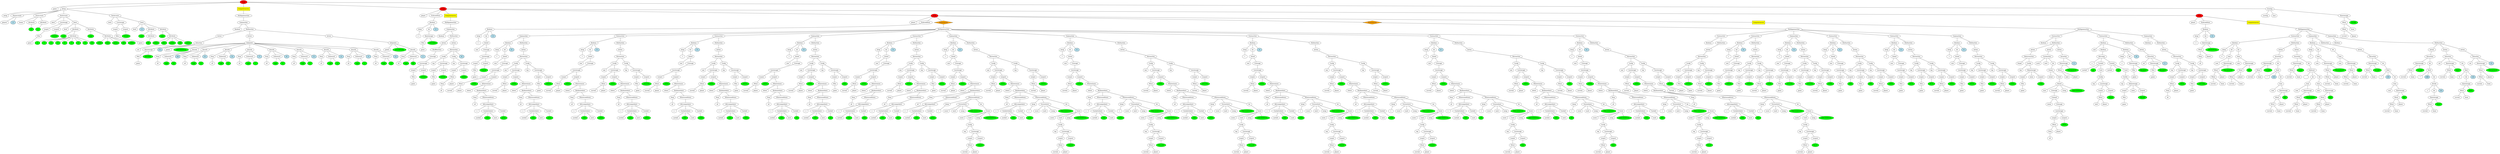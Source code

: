 graph tree{NODE0 [label="Stage" style=filled fillcolor="red"]
NODE0_1 [label="game"]
NODE0 -- NODE0_1
NODE0_2 [label="Setup" ]
NODE0_2_1 [label="setup"]
NODE0_2 -- NODE0_2_1
NODE0_2_2 [label="Playercreate" ]
NODE0_2_2_2 [label="players"]
NODE0_2_2 -- NODE0_2_2_2
NODE0_2_2_3 [label="2" style=filled fillcolor="lightblue"]
NODE0_2_2 -- NODE0_2_2_3
NODE0_2 -- NODE0_2_2
NODE0_2_4 [label="Teamcreate" ]
NODE0_2_4_1 [label="teams"]
NODE0_2_4 -- NODE0_2_4_1
NODE0_2_4_2 [label="Attribute" ]
NODE0_2_4_2_1 [fillcolor="green" style=filled label="0"]
NODE0_2_4_2 -- NODE0_2_4_2_1
NODE0_2_4 -- NODE0_2_4_2
NODE0_2_4_3 [label="Attribute" ]
NODE0_2_4_3_1 [fillcolor="green" style=filled label="1"]
NODE0_2_4_3 -- NODE0_2_4_3_1
NODE0_2_4 -- NODE0_2_4_3
NODE0_2 -- NODE0_2_4
NODE0_2_6 [label="Deckcreate" ]
NODE0_2_6_2 [label="deck"]
NODE0_2_6 -- NODE0_2_6_2
NODE0_2_6_3 [label="Locstorage" ]
NODE0_2_6_3_1 [label="Locpre" ]
NODE0_2_6_3_1_0 [label="Who" ]
NODE0_2_6_3_1_0_0 [label="game"]
NODE0_2_6_3_1_0 -- NODE0_2_6_3_1_0_0
NODE0_2_6_3_1 -- NODE0_2_6_3_1_0
NODE0_2_6_3 -- NODE0_2_6_3_1
NODE0_2_6_3_3 [label="Locpost" ]
NODE0_2_6_3_3_0 [fillcolor="green" style=filled label="STOCK"]
NODE0_2_6_3_3 -- NODE0_2_6_3_3_0
NODE0_2_6_3 -- NODE0_2_6_3_3
NODE0_2_6 -- NODE0_2_6_3
NODE0_2_6_4 [label="Deck" ]
NODE0_2_6_4_1 [label="deck"]
NODE0_2_6_4 -- NODE0_2_6_4_1
NODE0_2_6_4_2 [label="Attribute" ]
NODE0_2_6_4_2_1 [fillcolor="green" style=filled label="rank"]
NODE0_2_6_4_2 -- NODE0_2_6_4_2_1
NODE0_2_6_4_2_2 [label="Attribute" ]
NODE0_2_6_4_2_2_1 [fillcolor="green" style=filled label="2"]
NODE0_2_6_4_2_2 -- NODE0_2_6_4_2_2_1
NODE0_2_6_4_2_2_3 [fillcolor="green" style=filled label="3"]
NODE0_2_6_4_2_2 -- NODE0_2_6_4_2_2_3
NODE0_2_6_4_2_2_5 [fillcolor="green" style=filled label="4"]
NODE0_2_6_4_2_2 -- NODE0_2_6_4_2_2_5
NODE0_2_6_4_2_2_7 [fillcolor="green" style=filled label="5"]
NODE0_2_6_4_2_2 -- NODE0_2_6_4_2_2_7
NODE0_2_6_4_2_2_9 [fillcolor="green" style=filled label="6"]
NODE0_2_6_4_2_2 -- NODE0_2_6_4_2_2_9
NODE0_2_6_4_2_2_11 [fillcolor="green" style=filled label="7"]
NODE0_2_6_4_2_2 -- NODE0_2_6_4_2_2_11
NODE0_2_6_4_2_2_13 [fillcolor="green" style=filled label="8"]
NODE0_2_6_4_2_2 -- NODE0_2_6_4_2_2_13
NODE0_2_6_4_2_2_15 [fillcolor="green" style=filled label="9"]
NODE0_2_6_4_2_2 -- NODE0_2_6_4_2_2_15
NODE0_2_6_4_2_2_17 [fillcolor="green" style=filled label="10"]
NODE0_2_6_4_2_2 -- NODE0_2_6_4_2_2_17
NODE0_2_6_4_2 -- NODE0_2_6_4_2_2
NODE0_2_6_4 -- NODE0_2_6_4_2
NODE0_2_6_4_3 [label="Attribute" ]
NODE0_2_6_4_3_1 [fillcolor="green" style=filled label="color"]
NODE0_2_6_4_3 -- NODE0_2_6_4_3_1
NODE0_2_6_4_3_2 [label="Attribute" ]
NODE0_2_6_4_3_2_1 [fillcolor="green" style=filled label="white"]
NODE0_2_6_4_3_2 -- NODE0_2_6_4_3_2_1
NODE0_2_6_4_3_2_3 [fillcolor="green" style=filled label="blue"]
NODE0_2_6_4_3_2 -- NODE0_2_6_4_3_2_3
NODE0_2_6_4_3_2_5 [fillcolor="green" style=filled label="green"]
NODE0_2_6_4_3_2 -- NODE0_2_6_4_3_2_5
NODE0_2_6_4_3_2_7 [fillcolor="green" style=filled label="red"]
NODE0_2_6_4_3_2 -- NODE0_2_6_4_3_2_7
NODE0_2_6_4_3_2_9 [fillcolor="green" style=filled label="yellow"]
NODE0_2_6_4_3_2 -- NODE0_2_6_4_3_2_9
NODE0_2_6_4_3 -- NODE0_2_6_4_3_2
NODE0_2_6_4 -- NODE0_2_6_4_3
NODE0_2_6 -- NODE0_2_6_4
NODE0_2 -- NODE0_2_6
NODE0_2_7 [label="Deckcreate" ]
NODE0_2_7_2 [label="deck"]
NODE0_2_7 -- NODE0_2_7_2
NODE0_2_7_3 [label="Locstorage" ]
NODE0_2_7_3_1 [label="Locpre" ]
NODE0_2_7_3_1_0 [label="Who" ]
NODE0_2_7_3_1_0_0 [label="game"]
NODE0_2_7_3_1_0 -- NODE0_2_7_3_1_0_0
NODE0_2_7_3_1 -- NODE0_2_7_3_1_0
NODE0_2_7_3 -- NODE0_2_7_3_1
NODE0_2_7_3_3 [label="Locpost" ]
NODE0_2_7_3_3_0 [fillcolor="green" style=filled label="STOCK"]
NODE0_2_7_3_3 -- NODE0_2_7_3_3_0
NODE0_2_7_3 -- NODE0_2_7_3_3
NODE0_2_7 -- NODE0_2_7_3
NODE0_2_7_4 [label="Deck" ]
NODE0_2_7_4_1 [label="deck"]
NODE0_2_7_4 -- NODE0_2_7_4_1
NODE0_2_7_4_2 [label="3" style=filled fillcolor="lightblue"]
NODE0_2_7_4 -- NODE0_2_7_4_2
NODE0_2_7_4_3 [label="Attribute" ]
NODE0_2_7_4_3_1 [fillcolor="green" style=filled label="rank"]
NODE0_2_7_4_3 -- NODE0_2_7_4_3_1
NODE0_2_7_4_3_2 [label="Attribute" ]
NODE0_2_7_4_3_2_1 [fillcolor="green" style=filled label="HS"]
NODE0_2_7_4_3_2 -- NODE0_2_7_4_3_2_1
NODE0_2_7_4_3 -- NODE0_2_7_4_3_2
NODE0_2_7_4 -- NODE0_2_7_4_3
NODE0_2_7_4_4 [label="Attribute" ]
NODE0_2_7_4_4_1 [fillcolor="green" style=filled label="color"]
NODE0_2_7_4_4 -- NODE0_2_7_4_4_1
NODE0_2_7_4_4_2 [label="Attribute" ]
NODE0_2_7_4_4_2_1 [fillcolor="green" style=filled label="white"]
NODE0_2_7_4_4_2 -- NODE0_2_7_4_4_2_1
NODE0_2_7_4_4_2_3 [fillcolor="green" style=filled label="blue"]
NODE0_2_7_4_4_2 -- NODE0_2_7_4_4_2_3
NODE0_2_7_4_4_2_5 [fillcolor="green" style=filled label="green"]
NODE0_2_7_4_4_2 -- NODE0_2_7_4_4_2_5
NODE0_2_7_4_4_2_7 [fillcolor="green" style=filled label="red"]
NODE0_2_7_4_4_2 -- NODE0_2_7_4_4_2_7
NODE0_2_7_4_4_2_9 [fillcolor="green" style=filled label="yellow"]
NODE0_2_7_4_4_2 -- NODE0_2_7_4_4_2_9
NODE0_2_7_4_4 -- NODE0_2_7_4_4_2
NODE0_2_7_4 -- NODE0_2_7_4_4
NODE0_2_7 -- NODE0_2_7_4
NODE0_2 -- NODE0_2_7
NODE0 -- NODE0_2
NODE0_3 [label="Computermoves"  style=filled shape=box fillcolor="yellow"]
NODE0_3_2 [label="Multigameaction" ]
NODE0_3_2_0 [label="Gameaction" ]
NODE0_3_2_0_1 [label="Boolean" ]
NODE0_3_2_0 -- NODE0_3_2_0_1
NODE0_3_2_0_2 [label="Multiaction" ]
NODE0_3_2_0_2_0 [label="Action" ]
NODE0_3_2_0_2_0_1 [label="Setaction" ]
NODE0_3_2_0_2_0_1_0 [label="set"]
NODE0_3_2_0_2_0_1 -- NODE0_3_2_0_2_0_1_0
NODE0_3_2_0_2_0_1_1 [label="Rawstorage" ]
NODE0_3_2_0_2_0_1_1_1 [label="Who" ]
NODE0_3_2_0_2_0_1_1_1_0 [label="game"]
NODE0_3_2_0_2_0_1_1_1 -- NODE0_3_2_0_2_0_1_1_1_0
NODE0_3_2_0_2_0_1_1 -- NODE0_3_2_0_2_0_1_1_1
NODE0_3_2_0_2_0_1_1_3 [fillcolor="green" style=filled label="ROUNDS"]
NODE0_3_2_0_2_0_1_1 -- NODE0_3_2_0_2_0_1_1_3
NODE0_3_2_0_2_0_1 -- NODE0_3_2_0_2_0_1_1
NODE0_3_2_0_2_0_1_2 [label="0" style=filled fillcolor="lightblue"]
NODE0_3_2_0_2_0_1 -- NODE0_3_2_0_2_0_1_2
NODE0_3_2_0_2_0 -- NODE0_3_2_0_2_0_1
NODE0_3_2_0_2 -- NODE0_3_2_0_2_0
NODE0_3_2_0_2_1 [label="Action" ]
NODE0_3_2_0_2_1_1 [label="Initpoints" ]
NODE0_3_2_0_2_1_1_1 [label="points"]
NODE0_3_2_0_2_1_1 -- NODE0_3_2_0_2_1_1_1
NODE0_3_2_0_2_1_1_2 [fillcolor="green" style=filled label="PRECEDENCE"]
NODE0_3_2_0_2_1_1 -- NODE0_3_2_0_2_1_1_2
NODE0_3_2_0_2_1_1_4 [label="Awards" ]
NODE0_3_2_0_2_1_1_4_1 [label="Posq" ]
NODE0_3_2_0_2_1_1_4_1_0 [label="all"]
NODE0_3_2_0_2_1_1_4_1 -- NODE0_3_2_0_2_1_1_4_1_0
NODE0_3_2_0_2_1_1_4 -- NODE0_3_2_0_2_1_1_4_1
NODE0_3_2_0_2_1_1_4_2 [label="Subaward" ]
NODE0_3_2_0_2_1_1_4_2_1 [fillcolor="green" style=filled label="rank"]
NODE0_3_2_0_2_1_1_4_2 -- NODE0_3_2_0_2_1_1_4_2_1
NODE0_3_2_0_2_1_1_4_2_3 [fillcolor="green" style=filled label="10"]
NODE0_3_2_0_2_1_1_4_2 -- NODE0_3_2_0_2_1_1_4_2_3
NODE0_3_2_0_2_1_1_4 -- NODE0_3_2_0_2_1_1_4_2
NODE0_3_2_0_2_1_1_4_3 [label="10" style=filled fillcolor="lightblue"]
NODE0_3_2_0_2_1_1_4 -- NODE0_3_2_0_2_1_1_4_3
NODE0_3_2_0_2_1_1 -- NODE0_3_2_0_2_1_1_4
NODE0_3_2_0_2_1_1_5 [label="Awards" ]
NODE0_3_2_0_2_1_1_5_1 [label="Posq" ]
NODE0_3_2_0_2_1_1_5_1_0 [label="all"]
NODE0_3_2_0_2_1_1_5_1 -- NODE0_3_2_0_2_1_1_5_1_0
NODE0_3_2_0_2_1_1_5 -- NODE0_3_2_0_2_1_1_5_1
NODE0_3_2_0_2_1_1_5_2 [label="Subaward" ]
NODE0_3_2_0_2_1_1_5_2_1 [fillcolor="green" style=filled label="rank"]
NODE0_3_2_0_2_1_1_5_2 -- NODE0_3_2_0_2_1_1_5_2_1
NODE0_3_2_0_2_1_1_5_2_3 [fillcolor="green" style=filled label="9"]
NODE0_3_2_0_2_1_1_5_2 -- NODE0_3_2_0_2_1_1_5_2_3
NODE0_3_2_0_2_1_1_5 -- NODE0_3_2_0_2_1_1_5_2
NODE0_3_2_0_2_1_1_5_3 [label="9" style=filled fillcolor="lightblue"]
NODE0_3_2_0_2_1_1_5 -- NODE0_3_2_0_2_1_1_5_3
NODE0_3_2_0_2_1_1 -- NODE0_3_2_0_2_1_1_5
NODE0_3_2_0_2_1_1_6 [label="Awards" ]
NODE0_3_2_0_2_1_1_6_1 [label="Posq" ]
NODE0_3_2_0_2_1_1_6_1_0 [label="all"]
NODE0_3_2_0_2_1_1_6_1 -- NODE0_3_2_0_2_1_1_6_1_0
NODE0_3_2_0_2_1_1_6 -- NODE0_3_2_0_2_1_1_6_1
NODE0_3_2_0_2_1_1_6_2 [label="Subaward" ]
NODE0_3_2_0_2_1_1_6_2_1 [fillcolor="green" style=filled label="rank"]
NODE0_3_2_0_2_1_1_6_2 -- NODE0_3_2_0_2_1_1_6_2_1
NODE0_3_2_0_2_1_1_6_2_3 [fillcolor="green" style=filled label="8"]
NODE0_3_2_0_2_1_1_6_2 -- NODE0_3_2_0_2_1_1_6_2_3
NODE0_3_2_0_2_1_1_6 -- NODE0_3_2_0_2_1_1_6_2
NODE0_3_2_0_2_1_1_6_3 [label="8" style=filled fillcolor="lightblue"]
NODE0_3_2_0_2_1_1_6 -- NODE0_3_2_0_2_1_1_6_3
NODE0_3_2_0_2_1_1 -- NODE0_3_2_0_2_1_1_6
NODE0_3_2_0_2_1_1_7 [label="Awards" ]
NODE0_3_2_0_2_1_1_7_1 [label="Posq" ]
NODE0_3_2_0_2_1_1_7_1_0 [label="all"]
NODE0_3_2_0_2_1_1_7_1 -- NODE0_3_2_0_2_1_1_7_1_0
NODE0_3_2_0_2_1_1_7 -- NODE0_3_2_0_2_1_1_7_1
NODE0_3_2_0_2_1_1_7_2 [label="Subaward" ]
NODE0_3_2_0_2_1_1_7_2_1 [fillcolor="green" style=filled label="rank"]
NODE0_3_2_0_2_1_1_7_2 -- NODE0_3_2_0_2_1_1_7_2_1
NODE0_3_2_0_2_1_1_7_2_3 [fillcolor="green" style=filled label="7"]
NODE0_3_2_0_2_1_1_7_2 -- NODE0_3_2_0_2_1_1_7_2_3
NODE0_3_2_0_2_1_1_7 -- NODE0_3_2_0_2_1_1_7_2
NODE0_3_2_0_2_1_1_7_3 [label="7" style=filled fillcolor="lightblue"]
NODE0_3_2_0_2_1_1_7 -- NODE0_3_2_0_2_1_1_7_3
NODE0_3_2_0_2_1_1 -- NODE0_3_2_0_2_1_1_7
NODE0_3_2_0_2_1_1_8 [label="Awards" ]
NODE0_3_2_0_2_1_1_8_1 [label="Posq" ]
NODE0_3_2_0_2_1_1_8_1_0 [label="all"]
NODE0_3_2_0_2_1_1_8_1 -- NODE0_3_2_0_2_1_1_8_1_0
NODE0_3_2_0_2_1_1_8 -- NODE0_3_2_0_2_1_1_8_1
NODE0_3_2_0_2_1_1_8_2 [label="Subaward" ]
NODE0_3_2_0_2_1_1_8_2_1 [fillcolor="green" style=filled label="rank"]
NODE0_3_2_0_2_1_1_8_2 -- NODE0_3_2_0_2_1_1_8_2_1
NODE0_3_2_0_2_1_1_8_2_3 [fillcolor="green" style=filled label="6"]
NODE0_3_2_0_2_1_1_8_2 -- NODE0_3_2_0_2_1_1_8_2_3
NODE0_3_2_0_2_1_1_8 -- NODE0_3_2_0_2_1_1_8_2
NODE0_3_2_0_2_1_1_8_3 [label="6" style=filled fillcolor="lightblue"]
NODE0_3_2_0_2_1_1_8 -- NODE0_3_2_0_2_1_1_8_3
NODE0_3_2_0_2_1_1 -- NODE0_3_2_0_2_1_1_8
NODE0_3_2_0_2_1_1_9 [label="Awards" ]
NODE0_3_2_0_2_1_1_9_1 [label="Posq" ]
NODE0_3_2_0_2_1_1_9_1_0 [label="all"]
NODE0_3_2_0_2_1_1_9_1 -- NODE0_3_2_0_2_1_1_9_1_0
NODE0_3_2_0_2_1_1_9 -- NODE0_3_2_0_2_1_1_9_1
NODE0_3_2_0_2_1_1_9_2 [label="Subaward" ]
NODE0_3_2_0_2_1_1_9_2_1 [fillcolor="green" style=filled label="rank"]
NODE0_3_2_0_2_1_1_9_2 -- NODE0_3_2_0_2_1_1_9_2_1
NODE0_3_2_0_2_1_1_9_2_3 [fillcolor="green" style=filled label="5"]
NODE0_3_2_0_2_1_1_9_2 -- NODE0_3_2_0_2_1_1_9_2_3
NODE0_3_2_0_2_1_1_9 -- NODE0_3_2_0_2_1_1_9_2
NODE0_3_2_0_2_1_1_9_3 [label="5" style=filled fillcolor="lightblue"]
NODE0_3_2_0_2_1_1_9 -- NODE0_3_2_0_2_1_1_9_3
NODE0_3_2_0_2_1_1 -- NODE0_3_2_0_2_1_1_9
NODE0_3_2_0_2_1_1_10 [label="Awards" ]
NODE0_3_2_0_2_1_1_10_1 [label="Posq" ]
NODE0_3_2_0_2_1_1_10_1_0 [label="all"]
NODE0_3_2_0_2_1_1_10_1 -- NODE0_3_2_0_2_1_1_10_1_0
NODE0_3_2_0_2_1_1_10 -- NODE0_3_2_0_2_1_1_10_1
NODE0_3_2_0_2_1_1_10_2 [label="Subaward" ]
NODE0_3_2_0_2_1_1_10_2_1 [fillcolor="green" style=filled label="rank"]
NODE0_3_2_0_2_1_1_10_2 -- NODE0_3_2_0_2_1_1_10_2_1
NODE0_3_2_0_2_1_1_10_2_3 [fillcolor="green" style=filled label="4"]
NODE0_3_2_0_2_1_1_10_2 -- NODE0_3_2_0_2_1_1_10_2_3
NODE0_3_2_0_2_1_1_10 -- NODE0_3_2_0_2_1_1_10_2
NODE0_3_2_0_2_1_1_10_3 [label="4" style=filled fillcolor="lightblue"]
NODE0_3_2_0_2_1_1_10 -- NODE0_3_2_0_2_1_1_10_3
NODE0_3_2_0_2_1_1 -- NODE0_3_2_0_2_1_1_10
NODE0_3_2_0_2_1_1_11 [label="Awards" ]
NODE0_3_2_0_2_1_1_11_1 [label="Posq" ]
NODE0_3_2_0_2_1_1_11_1_0 [label="all"]
NODE0_3_2_0_2_1_1_11_1 -- NODE0_3_2_0_2_1_1_11_1_0
NODE0_3_2_0_2_1_1_11 -- NODE0_3_2_0_2_1_1_11_1
NODE0_3_2_0_2_1_1_11_2 [label="Subaward" ]
NODE0_3_2_0_2_1_1_11_2_1 [fillcolor="green" style=filled label="rank"]
NODE0_3_2_0_2_1_1_11_2 -- NODE0_3_2_0_2_1_1_11_2_1
NODE0_3_2_0_2_1_1_11_2_3 [fillcolor="green" style=filled label="3"]
NODE0_3_2_0_2_1_1_11_2 -- NODE0_3_2_0_2_1_1_11_2_3
NODE0_3_2_0_2_1_1_11 -- NODE0_3_2_0_2_1_1_11_2
NODE0_3_2_0_2_1_1_11_3 [label="3" style=filled fillcolor="lightblue"]
NODE0_3_2_0_2_1_1_11 -- NODE0_3_2_0_2_1_1_11_3
NODE0_3_2_0_2_1_1 -- NODE0_3_2_0_2_1_1_11
NODE0_3_2_0_2_1_1_12 [label="Awards" ]
NODE0_3_2_0_2_1_1_12_1 [label="Posq" ]
NODE0_3_2_0_2_1_1_12_1_0 [label="all"]
NODE0_3_2_0_2_1_1_12_1 -- NODE0_3_2_0_2_1_1_12_1_0
NODE0_3_2_0_2_1_1_12 -- NODE0_3_2_0_2_1_1_12_1
NODE0_3_2_0_2_1_1_12_2 [label="Subaward" ]
NODE0_3_2_0_2_1_1_12_2_1 [fillcolor="green" style=filled label="rank"]
NODE0_3_2_0_2_1_1_12_2 -- NODE0_3_2_0_2_1_1_12_2_1
NODE0_3_2_0_2_1_1_12_2_3 [fillcolor="green" style=filled label="2"]
NODE0_3_2_0_2_1_1_12_2 -- NODE0_3_2_0_2_1_1_12_2_3
NODE0_3_2_0_2_1_1_12 -- NODE0_3_2_0_2_1_1_12_2
NODE0_3_2_0_2_1_1_12_3 [label="2" style=filled fillcolor="lightblue"]
NODE0_3_2_0_2_1_1_12 -- NODE0_3_2_0_2_1_1_12_3
NODE0_3_2_0_2_1_1 -- NODE0_3_2_0_2_1_1_12
NODE0_3_2_0_2_1 -- NODE0_3_2_0_2_1_1
NODE0_3_2_0_2 -- NODE0_3_2_0_2_1
NODE0_3_2_0_2_2 [label="Action" ]
NODE0_3_2_0_2_2_1 [label="Initpoints" ]
NODE0_3_2_0_2_2_1_1 [label="points"]
NODE0_3_2_0_2_2_1 -- NODE0_3_2_0_2_2_1_1
NODE0_3_2_0_2_2_1_2 [fillcolor="green" style=filled label="MULTIPLIER"]
NODE0_3_2_0_2_2_1 -- NODE0_3_2_0_2_2_1_2
NODE0_3_2_0_2_2_1_4 [label="Awards" ]
NODE0_3_2_0_2_2_1_4_1 [label="Posq" ]
NODE0_3_2_0_2_2_1_4_1_0 [label="all"]
NODE0_3_2_0_2_2_1_4_1 -- NODE0_3_2_0_2_2_1_4_1_0
NODE0_3_2_0_2_2_1_4 -- NODE0_3_2_0_2_2_1_4_1
NODE0_3_2_0_2_2_1_4_2 [label="Subaward" ]
NODE0_3_2_0_2_2_1_4_2_1 [fillcolor="green" style=filled label="rank"]
NODE0_3_2_0_2_2_1_4_2 -- NODE0_3_2_0_2_2_1_4_2_1
NODE0_3_2_0_2_2_1_4_2_3 [fillcolor="green" style=filled label="HS"]
NODE0_3_2_0_2_2_1_4_2 -- NODE0_3_2_0_2_2_1_4_2_3
NODE0_3_2_0_2_2_1_4 -- NODE0_3_2_0_2_2_1_4_2
NODE0_3_2_0_2_2_1_4_3 [label="1" style=filled fillcolor="lightblue"]
NODE0_3_2_0_2_2_1_4 -- NODE0_3_2_0_2_2_1_4_3
NODE0_3_2_0_2_2_1 -- NODE0_3_2_0_2_2_1_4
NODE0_3_2_0_2_2 -- NODE0_3_2_0_2_2_1
NODE0_3_2_0_2 -- NODE0_3_2_0_2_2
NODE0_3_2_0 -- NODE0_3_2_0_2
NODE0_3_2 -- NODE0_3_2_0
NODE0_3 -- NODE0_3_2
NODE0 -- NODE0_3
NODE0_4 [label="Stage"  style=filled fillcolor="red"]
NODE0_4_2 [label="player"]
NODE0_4 -- NODE0_4_2
NODE0_4_3 [label="Endcondition" ]
NODE0_4_3_2 [label="Boolean" ]
NODE0_4_3_2_1 [label="Intop" ]
NODE0_4_3_2_1_0 [label="=="]
NODE0_4_3_2_1 -- NODE0_4_3_2_1_0
NODE0_4_3_2 -- NODE0_4_3_2_1
NODE0_4_3_2_2 [label="Int" ]
NODE0_4_3_2_2_0 [label="Rawstorage" ]
NODE0_4_3_2_2_0_1 [label="Who" ]
NODE0_4_3_2_2_0_1_0 [label="game"]
NODE0_4_3_2_2_0_1 -- NODE0_4_3_2_2_0_1_0
NODE0_4_3_2_2_0 -- NODE0_4_3_2_2_0_1
NODE0_4_3_2_2_0_3 [fillcolor="green" style=filled label="ROUNDS"]
NODE0_4_3_2_2_0 -- NODE0_4_3_2_2_0_3
NODE0_4_3_2_2 -- NODE0_4_3_2_2_0
NODE0_4_3_2 -- NODE0_4_3_2_2
NODE0_4_3_2_3 [label="3" style=filled fillcolor="lightblue"]
NODE0_4_3_2 -- NODE0_4_3_2_3
NODE0_4_3 -- NODE0_4_3_2
NODE0_4 -- NODE0_4_3
NODE0_4_4 [label="Computermoves"  style=filled shape=box fillcolor="yellow"]
NODE0_4_4_2 [label="Multigameaction" ]
NODE0_4_4_2_0 [label="Gameaction" ]
NODE0_4_4_2_0_1 [label="Boolean" ]
NODE0_4_4_2_0 -- NODE0_4_4_2_0_1
NODE0_4_4_2_0_2 [label="Multiaction" ]
NODE0_4_4_2_0_2_0 [label="Action" ]
NODE0_4_4_2_0_2_0_1 [label="Shuffleaction" ]
NODE0_4_4_2_0_2_0_1_1 [label="Cstorage" ]
NODE0_4_4_2_0_2_0_1_1_0 [label="Locstorage" ]
NODE0_4_4_2_0_2_0_1_1_0_1 [label="Locpre" ]
NODE0_4_4_2_0_2_0_1_1_0_1_0 [label="Who" ]
NODE0_4_4_2_0_2_0_1_1_0_1_0_0 [label="game"]
NODE0_4_4_2_0_2_0_1_1_0_1_0 -- NODE0_4_4_2_0_2_0_1_1_0_1_0_0
NODE0_4_4_2_0_2_0_1_1_0_1 -- NODE0_4_4_2_0_2_0_1_1_0_1_0
NODE0_4_4_2_0_2_0_1_1_0 -- NODE0_4_4_2_0_2_0_1_1_0_1
NODE0_4_4_2_0_2_0_1_1_0_3 [label="Locpost" ]
NODE0_4_4_2_0_2_0_1_1_0_3_0 [fillcolor="green" style=filled label="STOCK"]
NODE0_4_4_2_0_2_0_1_1_0_3 -- NODE0_4_4_2_0_2_0_1_1_0_3_0
NODE0_4_4_2_0_2_0_1_1_0 -- NODE0_4_4_2_0_2_0_1_1_0_3
NODE0_4_4_2_0_2_0_1_1 -- NODE0_4_4_2_0_2_0_1_1_0
NODE0_4_4_2_0_2_0_1 -- NODE0_4_4_2_0_2_0_1_1
NODE0_4_4_2_0_2_0 -- NODE0_4_4_2_0_2_0_1
NODE0_4_4_2_0_2 -- NODE0_4_4_2_0_2_0
NODE0_4_4_2_0_2_1 [label="Action" ]
NODE0_4_4_2_0_2_1_1 [label="Moveaction" ]
NODE0_4_4_2_0_2_1_1_1 [label="Cardp" ]
NODE0_4_4_2_0_2_1_1_1_1 [label="top"]
NODE0_4_4_2_0_2_1_1_1 -- NODE0_4_4_2_0_2_1_1_1_1
NODE0_4_4_2_0_2_1_1_1_2 [label="Locstorage" ]
NODE0_4_4_2_0_2_1_1_1_2_1 [label="Locpre" ]
NODE0_4_4_2_0_2_1_1_1_2_1_0 [label="Who" ]
NODE0_4_4_2_0_2_1_1_1_2_1_0_0 [label="game"]
NODE0_4_4_2_0_2_1_1_1_2_1_0 -- NODE0_4_4_2_0_2_1_1_1_2_1_0_0
NODE0_4_4_2_0_2_1_1_1_2_1 -- NODE0_4_4_2_0_2_1_1_1_2_1_0
NODE0_4_4_2_0_2_1_1_1_2 -- NODE0_4_4_2_0_2_1_1_1_2_1
NODE0_4_4_2_0_2_1_1_1_2_3 [label="Locpost" ]
NODE0_4_4_2_0_2_1_1_1_2_3_0 [fillcolor="green" style=filled label="STOCK"]
NODE0_4_4_2_0_2_1_1_1_2_3 -- NODE0_4_4_2_0_2_1_1_1_2_3_0
NODE0_4_4_2_0_2_1_1_1_2 -- NODE0_4_4_2_0_2_1_1_1_2_3
NODE0_4_4_2_0_2_1_1_1 -- NODE0_4_4_2_0_2_1_1_1_2
NODE0_4_4_2_0_2_1_1 -- NODE0_4_4_2_0_2_1_1_1
NODE0_4_4_2_0_2_1_1_2 [label="Cardp" ]
NODE0_4_4_2_0_2_1_1_2_1 [label="top"]
NODE0_4_4_2_0_2_1_1_2 -- NODE0_4_4_2_0_2_1_1_2_1
NODE0_4_4_2_0_2_1_1_2_2 [label="Locstorage" ]
NODE0_4_4_2_0_2_1_1_2_2_1 [label="Locpre" ]
NODE0_4_4_2_0_2_1_1_2_2_1_0 [label="Who2" ]
NODE0_4_4_2_0_2_1_1_2_2_1_0_1 [label="Posq" ]
NODE0_4_4_2_0_2_1_1_2_2_1_0_1_0 [label="all"]
NODE0_4_4_2_0_2_1_1_2_2_1_0_1 -- NODE0_4_4_2_0_2_1_1_2_2_1_0_1_0
NODE0_4_4_2_0_2_1_1_2_2_1_0 -- NODE0_4_4_2_0_2_1_1_2_2_1_0_1
NODE0_4_4_2_0_2_1_1_2_2_1_0_2 [label="player"]
NODE0_4_4_2_0_2_1_1_2_2_1_0 -- NODE0_4_4_2_0_2_1_1_2_2_1_0_2
NODE0_4_4_2_0_2_1_1_2_2_1 -- NODE0_4_4_2_0_2_1_1_2_2_1_0
NODE0_4_4_2_0_2_1_1_2_2 -- NODE0_4_4_2_0_2_1_1_2_2_1
NODE0_4_4_2_0_2_1_1_2_2_3 [label="Locpost" ]
NODE0_4_4_2_0_2_1_1_2_2_3_0 [fillcolor="green" style=filled label="HAND"]
NODE0_4_4_2_0_2_1_1_2_2_3 -- NODE0_4_4_2_0_2_1_1_2_2_3_0
NODE0_4_4_2_0_2_1_1_2_2 -- NODE0_4_4_2_0_2_1_1_2_2_3
NODE0_4_4_2_0_2_1_1_2 -- NODE0_4_4_2_0_2_1_1_2_2
NODE0_4_4_2_0_2_1_1 -- NODE0_4_4_2_0_2_1_1_2
NODE0_4_4_2_0_2_1_1_3 [label="8" style=filled fillcolor="lightblue"]
NODE0_4_4_2_0_2_1_1 -- NODE0_4_4_2_0_2_1_1_3
NODE0_4_4_2_0_2_1 -- NODE0_4_4_2_0_2_1_1
NODE0_4_4_2_0_2 -- NODE0_4_4_2_0_2_1
NODE0_4_4_2_0 -- NODE0_4_4_2_0_2
NODE0_4_4_2 -- NODE0_4_4_2_0
NODE0_4_4 -- NODE0_4_4_2
NODE0_4 -- NODE0_4_4
NODE0_4_5 [label="Stage"  style=filled fillcolor="red"]
NODE0_4_5_2 [label="player"]
NODE0_4_5 -- NODE0_4_5_2
NODE0_4_5_3 [label="Endcondition" ]
NODE0_4_5_3_2 [label="Boolean" ]
NODE0_4_5_3_2_1 [label="Intop" ]
NODE0_4_5_3_2_1_0 [label="=="]
NODE0_4_5_3_2_1 -- NODE0_4_5_3_2_1_0
NODE0_4_5_3_2 -- NODE0_4_5_3_2_1
NODE0_4_5_3_2_2 [label="Int" ]
NODE0_4_5_3_2_2_0 [label="Sizeof" ]
NODE0_4_5_3_2_2_0_1 [label="size"]
NODE0_4_5_3_2_2_0 -- NODE0_4_5_3_2_2_0_1
NODE0_4_5_3_2_2_0_2 [label="Cstorage" ]
NODE0_4_5_3_2_2_0_2_0 [label="Locstorage" ]
NODE0_4_5_3_2_2_0_2_0_1 [label="Locpre" ]
NODE0_4_5_3_2_2_0_2_0_1_0 [label="Who" ]
NODE0_4_5_3_2_2_0_2_0_1_0_0 [label="game"]
NODE0_4_5_3_2_2_0_2_0_1_0 -- NODE0_4_5_3_2_2_0_2_0_1_0_0
NODE0_4_5_3_2_2_0_2_0_1 -- NODE0_4_5_3_2_2_0_2_0_1_0
NODE0_4_5_3_2_2_0_2_0 -- NODE0_4_5_3_2_2_0_2_0_1
NODE0_4_5_3_2_2_0_2_0_3 [label="Locpost" ]
NODE0_4_5_3_2_2_0_2_0_3_0 [fillcolor="green" style=filled label="STOCK"]
NODE0_4_5_3_2_2_0_2_0_3 -- NODE0_4_5_3_2_2_0_2_0_3_0
NODE0_4_5_3_2_2_0_2_0 -- NODE0_4_5_3_2_2_0_2_0_3
NODE0_4_5_3_2_2_0_2 -- NODE0_4_5_3_2_2_0_2_0
NODE0_4_5_3_2_2_0 -- NODE0_4_5_3_2_2_0_2
NODE0_4_5_3_2_2 -- NODE0_4_5_3_2_2_0
NODE0_4_5_3_2 -- NODE0_4_5_3_2_2
NODE0_4_5_3_2_3 [label="0" style=filled fillcolor="lightblue"]
NODE0_4_5_3_2 -- NODE0_4_5_3_2_3
NODE0_4_5_3 -- NODE0_4_5_3_2
NODE0_4_5 -- NODE0_4_5_3
NODE0_4_5_4 [label="Playermoves"  style=filled shape=diamond fillcolor="orange"]
NODE0_4_5_4_2 [label="Multigameaction" ]
NODE0_4_5_4_2_0 [label="Gameaction" ]
NODE0_4_5_4_2_0_1 [label="Boolean" ]
NODE0_4_5_4_2_0_1_1 [label="Intop" ]
NODE0_4_5_4_2_0_1_1_0 [label=">"]
NODE0_4_5_4_2_0_1_1 -- NODE0_4_5_4_2_0_1_1_0
NODE0_4_5_4_2_0_1 -- NODE0_4_5_4_2_0_1_1
NODE0_4_5_4_2_0_1_2 [label="Int" ]
NODE0_4_5_4_2_0_1_2_0 [label="Sizeof" ]
NODE0_4_5_4_2_0_1_2_0_1 [label="size"]
NODE0_4_5_4_2_0_1_2_0 -- NODE0_4_5_4_2_0_1_2_0_1
NODE0_4_5_4_2_0_1_2_0_2 [label="Cstorage" ]
NODE0_4_5_4_2_0_1_2_0_2_0 [label="Locstorage" ]
NODE0_4_5_4_2_0_1_2_0_2_0_1 [label="Locpre" ]
NODE0_4_5_4_2_0_1_2_0_2_0_1_0 [label="Who2" ]
NODE0_4_5_4_2_0_1_2_0_2_0_1_0_1 [label="current"]
NODE0_4_5_4_2_0_1_2_0_2_0_1_0 -- NODE0_4_5_4_2_0_1_2_0_2_0_1_0_1
NODE0_4_5_4_2_0_1_2_0_2_0_1_0_2 [label="player"]
NODE0_4_5_4_2_0_1_2_0_2_0_1_0 -- NODE0_4_5_4_2_0_1_2_0_2_0_1_0_2
NODE0_4_5_4_2_0_1_2_0_2_0_1 -- NODE0_4_5_4_2_0_1_2_0_2_0_1_0
NODE0_4_5_4_2_0_1_2_0_2_0 -- NODE0_4_5_4_2_0_1_2_0_2_0_1
NODE0_4_5_4_2_0_1_2_0_2_0_3 [label="Locpost" ]
NODE0_4_5_4_2_0_1_2_0_2_0_3_0 [fillcolor="green" style=filled label="HAND"]
NODE0_4_5_4_2_0_1_2_0_2_0_3 -- NODE0_4_5_4_2_0_1_2_0_2_0_3_0
NODE0_4_5_4_2_0_1_2_0_2_0_3_1 [label="Whereclause" ]
NODE0_4_5_4_2_0_1_2_0_2_0_3_1_0 [label="where"]
NODE0_4_5_4_2_0_1_2_0_2_0_3_1 -- NODE0_4_5_4_2_0_1_2_0_2_0_3_1_0
NODE0_4_5_4_2_0_1_2_0_2_0_3_1_1 [label="Booleanwhere" ]
NODE0_4_5_4_2_0_1_2_0_2_0_3_1_1_1 [label="Posq" ]
NODE0_4_5_4_2_0_1_2_0_2_0_3_1_1_1_0 [label="all"]
NODE0_4_5_4_2_0_1_2_0_2_0_3_1_1_1 -- NODE0_4_5_4_2_0_1_2_0_2_0_3_1_1_1_0
NODE0_4_5_4_2_0_1_2_0_2_0_3_1_1 -- NODE0_4_5_4_2_0_1_2_0_2_0_3_1_1_1
NODE0_4_5_4_2_0_1_2_0_2_0_3_1_1_2 [label="Whereconditions" ]
NODE0_4_5_4_2_0_1_2_0_2_0_3_1_1_2_1 [label="Attrcompwhere" ]
NODE0_4_5_4_2_0_1_2_0_2_0_3_1_1_2_1_0 [label="=="]
NODE0_4_5_4_2_0_1_2_0_2_0_3_1_1_2_1 -- NODE0_4_5_4_2_0_1_2_0_2_0_3_1_1_2_1_0
NODE0_4_5_4_2_0_1_2_0_2_0_3_1_1_2_1_1 [label="Cardattwhere" ]
NODE0_4_5_4_2_0_1_2_0_2_0_3_1_1_2_1_1_1 [label="cardatt"]
NODE0_4_5_4_2_0_1_2_0_2_0_3_1_1_2_1_1 -- NODE0_4_5_4_2_0_1_2_0_2_0_3_1_1_2_1_1_1
NODE0_4_5_4_2_0_1_2_0_2_0_3_1_1_2_1_1_2 [fillcolor="green" style=filled label="color"]
NODE0_4_5_4_2_0_1_2_0_2_0_3_1_1_2_1_1 -- NODE0_4_5_4_2_0_1_2_0_2_0_3_1_1_2_1_1_2
NODE0_4_5_4_2_0_1_2_0_2_0_3_1_1_2_1_1_3 [label="each"]
NODE0_4_5_4_2_0_1_2_0_2_0_3_1_1_2_1_1 -- NODE0_4_5_4_2_0_1_2_0_2_0_3_1_1_2_1_1_3
NODE0_4_5_4_2_0_1_2_0_2_0_3_1_1_2_1 -- NODE0_4_5_4_2_0_1_2_0_2_0_3_1_1_2_1_1
NODE0_4_5_4_2_0_1_2_0_2_0_3_1_1_2_1_2 [label="Cardatt" ]
NODE0_4_5_4_2_0_1_2_0_2_0_3_1_1_2_1_2_0 [fillcolor="green" style=filled label="green"]
NODE0_4_5_4_2_0_1_2_0_2_0_3_1_1_2_1_2 -- NODE0_4_5_4_2_0_1_2_0_2_0_3_1_1_2_1_2_0
NODE0_4_5_4_2_0_1_2_0_2_0_3_1_1_2_1 -- NODE0_4_5_4_2_0_1_2_0_2_0_3_1_1_2_1_2
NODE0_4_5_4_2_0_1_2_0_2_0_3_1_1_2 -- NODE0_4_5_4_2_0_1_2_0_2_0_3_1_1_2_1
NODE0_4_5_4_2_0_1_2_0_2_0_3_1_1 -- NODE0_4_5_4_2_0_1_2_0_2_0_3_1_1_2
NODE0_4_5_4_2_0_1_2_0_2_0_3_1 -- NODE0_4_5_4_2_0_1_2_0_2_0_3_1_1
NODE0_4_5_4_2_0_1_2_0_2_0_3 -- NODE0_4_5_4_2_0_1_2_0_2_0_3_1
NODE0_4_5_4_2_0_1_2_0_2_0 -- NODE0_4_5_4_2_0_1_2_0_2_0_3
NODE0_4_5_4_2_0_1_2_0_2 -- NODE0_4_5_4_2_0_1_2_0_2_0
NODE0_4_5_4_2_0_1_2_0 -- NODE0_4_5_4_2_0_1_2_0_2
NODE0_4_5_4_2_0_1_2 -- NODE0_4_5_4_2_0_1_2_0
NODE0_4_5_4_2_0_1 -- NODE0_4_5_4_2_0_1_2
NODE0_4_5_4_2_0_1_3 [label="0" style=filled fillcolor="lightblue"]
NODE0_4_5_4_2_0_1 -- NODE0_4_5_4_2_0_1_3
NODE0_4_5_4_2_0 -- NODE0_4_5_4_2_0_1
NODE0_4_5_4_2_0_2 [label="Multiaction" ]
NODE0_4_5_4_2_0_2_0 [label="Action" ]
NODE0_4_5_4_2_0_2_0_1 [label="Moveaction" ]
NODE0_4_5_4_2_0_2_0_1_1 [label="Cardp" ]
NODE0_4_5_4_2_0_2_0_1_1_1 [label="any"]
NODE0_4_5_4_2_0_2_0_1_1 -- NODE0_4_5_4_2_0_2_0_1_1_1
NODE0_4_5_4_2_0_2_0_1_1_2 [label="Locstorage" ]
NODE0_4_5_4_2_0_2_0_1_1_2_1 [label="Locpre" ]
NODE0_4_5_4_2_0_2_0_1_1_2_1_0 [label="Who2" ]
NODE0_4_5_4_2_0_2_0_1_1_2_1_0_1 [label="current"]
NODE0_4_5_4_2_0_2_0_1_1_2_1_0 -- NODE0_4_5_4_2_0_2_0_1_1_2_1_0_1
NODE0_4_5_4_2_0_2_0_1_1_2_1_0_2 [label="player"]
NODE0_4_5_4_2_0_2_0_1_1_2_1_0 -- NODE0_4_5_4_2_0_2_0_1_1_2_1_0_2
NODE0_4_5_4_2_0_2_0_1_1_2_1 -- NODE0_4_5_4_2_0_2_0_1_1_2_1_0
NODE0_4_5_4_2_0_2_0_1_1_2 -- NODE0_4_5_4_2_0_2_0_1_1_2_1
NODE0_4_5_4_2_0_2_0_1_1_2_3 [label="Locpost" ]
NODE0_4_5_4_2_0_2_0_1_1_2_3_0 [fillcolor="green" style=filled label="HAND"]
NODE0_4_5_4_2_0_2_0_1_1_2_3 -- NODE0_4_5_4_2_0_2_0_1_1_2_3_0
NODE0_4_5_4_2_0_2_0_1_1_2_3_1 [label="Whereclause" ]
NODE0_4_5_4_2_0_2_0_1_1_2_3_1_0 [label="where"]
NODE0_4_5_4_2_0_2_0_1_1_2_3_1 -- NODE0_4_5_4_2_0_2_0_1_1_2_3_1_0
NODE0_4_5_4_2_0_2_0_1_1_2_3_1_1 [label="Booleanwhere" ]
NODE0_4_5_4_2_0_2_0_1_1_2_3_1_1_1 [label="Posq" ]
NODE0_4_5_4_2_0_2_0_1_1_2_3_1_1_1_0 [label="all"]
NODE0_4_5_4_2_0_2_0_1_1_2_3_1_1_1 -- NODE0_4_5_4_2_0_2_0_1_1_2_3_1_1_1_0
NODE0_4_5_4_2_0_2_0_1_1_2_3_1_1 -- NODE0_4_5_4_2_0_2_0_1_1_2_3_1_1_1
NODE0_4_5_4_2_0_2_0_1_1_2_3_1_1_2 [label="Whereconditions" ]
NODE0_4_5_4_2_0_2_0_1_1_2_3_1_1_2_1 [label="Attrcompwhere" ]
NODE0_4_5_4_2_0_2_0_1_1_2_3_1_1_2_1_0 [label="=="]
NODE0_4_5_4_2_0_2_0_1_1_2_3_1_1_2_1 -- NODE0_4_5_4_2_0_2_0_1_1_2_3_1_1_2_1_0
NODE0_4_5_4_2_0_2_0_1_1_2_3_1_1_2_1_1 [label="Cardattwhere" ]
NODE0_4_5_4_2_0_2_0_1_1_2_3_1_1_2_1_1_1 [label="cardatt"]
NODE0_4_5_4_2_0_2_0_1_1_2_3_1_1_2_1_1 -- NODE0_4_5_4_2_0_2_0_1_1_2_3_1_1_2_1_1_1
NODE0_4_5_4_2_0_2_0_1_1_2_3_1_1_2_1_1_2 [fillcolor="green" style=filled label="color"]
NODE0_4_5_4_2_0_2_0_1_1_2_3_1_1_2_1_1 -- NODE0_4_5_4_2_0_2_0_1_1_2_3_1_1_2_1_1_2
NODE0_4_5_4_2_0_2_0_1_1_2_3_1_1_2_1_1_3 [label="each"]
NODE0_4_5_4_2_0_2_0_1_1_2_3_1_1_2_1_1 -- NODE0_4_5_4_2_0_2_0_1_1_2_3_1_1_2_1_1_3
NODE0_4_5_4_2_0_2_0_1_1_2_3_1_1_2_1 -- NODE0_4_5_4_2_0_2_0_1_1_2_3_1_1_2_1_1
NODE0_4_5_4_2_0_2_0_1_1_2_3_1_1_2_1_2 [label="Cardatt" ]
NODE0_4_5_4_2_0_2_0_1_1_2_3_1_1_2_1_2_0 [fillcolor="green" style=filled label="green"]
NODE0_4_5_4_2_0_2_0_1_1_2_3_1_1_2_1_2 -- NODE0_4_5_4_2_0_2_0_1_1_2_3_1_1_2_1_2_0
NODE0_4_5_4_2_0_2_0_1_1_2_3_1_1_2_1 -- NODE0_4_5_4_2_0_2_0_1_1_2_3_1_1_2_1_2
NODE0_4_5_4_2_0_2_0_1_1_2_3_1_1_2 -- NODE0_4_5_4_2_0_2_0_1_1_2_3_1_1_2_1
NODE0_4_5_4_2_0_2_0_1_1_2_3_1_1 -- NODE0_4_5_4_2_0_2_0_1_1_2_3_1_1_2
NODE0_4_5_4_2_0_2_0_1_1_2_3_1 -- NODE0_4_5_4_2_0_2_0_1_1_2_3_1_1
NODE0_4_5_4_2_0_2_0_1_1_2_3 -- NODE0_4_5_4_2_0_2_0_1_1_2_3_1
NODE0_4_5_4_2_0_2_0_1_1_2 -- NODE0_4_5_4_2_0_2_0_1_1_2_3
NODE0_4_5_4_2_0_2_0_1_1 -- NODE0_4_5_4_2_0_2_0_1_1_2
NODE0_4_5_4_2_0_2_0_1 -- NODE0_4_5_4_2_0_2_0_1_1
NODE0_4_5_4_2_0_2_0_1_2 [label="Cardp" ]
NODE0_4_5_4_2_0_2_0_1_2_1 [label="top"]
NODE0_4_5_4_2_0_2_0_1_2 -- NODE0_4_5_4_2_0_2_0_1_2_1
NODE0_4_5_4_2_0_2_0_1_2_2 [label="Locstorage" ]
NODE0_4_5_4_2_0_2_0_1_2_2_1 [label="Locpre" ]
NODE0_4_5_4_2_0_2_0_1_2_2_1_0 [label="Who" ]
NODE0_4_5_4_2_0_2_0_1_2_2_1_0_0 [label="game"]
NODE0_4_5_4_2_0_2_0_1_2_2_1_0 -- NODE0_4_5_4_2_0_2_0_1_2_2_1_0_0
NODE0_4_5_4_2_0_2_0_1_2_2_1 -- NODE0_4_5_4_2_0_2_0_1_2_2_1_0
NODE0_4_5_4_2_0_2_0_1_2_2 -- NODE0_4_5_4_2_0_2_0_1_2_2_1
NODE0_4_5_4_2_0_2_0_1_2_2_3 [label="Locpost" ]
NODE0_4_5_4_2_0_2_0_1_2_2_3_0 [fillcolor="green" style=filled label="GREEN"]
NODE0_4_5_4_2_0_2_0_1_2_2_3 -- NODE0_4_5_4_2_0_2_0_1_2_2_3_0
NODE0_4_5_4_2_0_2_0_1_2_2 -- NODE0_4_5_4_2_0_2_0_1_2_2_3
NODE0_4_5_4_2_0_2_0_1_2 -- NODE0_4_5_4_2_0_2_0_1_2_2
NODE0_4_5_4_2_0_2_0_1 -- NODE0_4_5_4_2_0_2_0_1_2
NODE0_4_5_4_2_0_2_0 -- NODE0_4_5_4_2_0_2_0_1
NODE0_4_5_4_2_0_2 -- NODE0_4_5_4_2_0_2_0
NODE0_4_5_4_2_0 -- NODE0_4_5_4_2_0_2
NODE0_4_5_4_2 -- NODE0_4_5_4_2_0
NODE0_4_5_4_2_1 [label="Gameaction" ]
NODE0_4_5_4_2_1_1 [label="Boolean" ]
NODE0_4_5_4_2_1_1_1 [label="Intop" ]
NODE0_4_5_4_2_1_1_1_0 [label=">"]
NODE0_4_5_4_2_1_1_1 -- NODE0_4_5_4_2_1_1_1_0
NODE0_4_5_4_2_1_1 -- NODE0_4_5_4_2_1_1_1
NODE0_4_5_4_2_1_1_2 [label="Int" ]
NODE0_4_5_4_2_1_1_2_0 [label="Sizeof" ]
NODE0_4_5_4_2_1_1_2_0_1 [label="size"]
NODE0_4_5_4_2_1_1_2_0 -- NODE0_4_5_4_2_1_1_2_0_1
NODE0_4_5_4_2_1_1_2_0_2 [label="Cstorage" ]
NODE0_4_5_4_2_1_1_2_0_2_0 [label="Locstorage" ]
NODE0_4_5_4_2_1_1_2_0_2_0_1 [label="Locpre" ]
NODE0_4_5_4_2_1_1_2_0_2_0_1_0 [label="Who2" ]
NODE0_4_5_4_2_1_1_2_0_2_0_1_0_1 [label="current"]
NODE0_4_5_4_2_1_1_2_0_2_0_1_0 -- NODE0_4_5_4_2_1_1_2_0_2_0_1_0_1
NODE0_4_5_4_2_1_1_2_0_2_0_1_0_2 [label="player"]
NODE0_4_5_4_2_1_1_2_0_2_0_1_0 -- NODE0_4_5_4_2_1_1_2_0_2_0_1_0_2
NODE0_4_5_4_2_1_1_2_0_2_0_1 -- NODE0_4_5_4_2_1_1_2_0_2_0_1_0
NODE0_4_5_4_2_1_1_2_0_2_0 -- NODE0_4_5_4_2_1_1_2_0_2_0_1
NODE0_4_5_4_2_1_1_2_0_2_0_3 [label="Locpost" ]
NODE0_4_5_4_2_1_1_2_0_2_0_3_0 [fillcolor="green" style=filled label="HAND"]
NODE0_4_5_4_2_1_1_2_0_2_0_3 -- NODE0_4_5_4_2_1_1_2_0_2_0_3_0
NODE0_4_5_4_2_1_1_2_0_2_0_3_1 [label="Whereclause" ]
NODE0_4_5_4_2_1_1_2_0_2_0_3_1_0 [label="where"]
NODE0_4_5_4_2_1_1_2_0_2_0_3_1 -- NODE0_4_5_4_2_1_1_2_0_2_0_3_1_0
NODE0_4_5_4_2_1_1_2_0_2_0_3_1_1 [label="Booleanwhere" ]
NODE0_4_5_4_2_1_1_2_0_2_0_3_1_1_1 [label="Posq" ]
NODE0_4_5_4_2_1_1_2_0_2_0_3_1_1_1_0 [label="all"]
NODE0_4_5_4_2_1_1_2_0_2_0_3_1_1_1 -- NODE0_4_5_4_2_1_1_2_0_2_0_3_1_1_1_0
NODE0_4_5_4_2_1_1_2_0_2_0_3_1_1 -- NODE0_4_5_4_2_1_1_2_0_2_0_3_1_1_1
NODE0_4_5_4_2_1_1_2_0_2_0_3_1_1_2 [label="Whereconditions" ]
NODE0_4_5_4_2_1_1_2_0_2_0_3_1_1_2_1 [label="Attrcompwhere" ]
NODE0_4_5_4_2_1_1_2_0_2_0_3_1_1_2_1_0 [label="=="]
NODE0_4_5_4_2_1_1_2_0_2_0_3_1_1_2_1 -- NODE0_4_5_4_2_1_1_2_0_2_0_3_1_1_2_1_0
NODE0_4_5_4_2_1_1_2_0_2_0_3_1_1_2_1_1 [label="Cardattwhere" ]
NODE0_4_5_4_2_1_1_2_0_2_0_3_1_1_2_1_1_1 [label="cardatt"]
NODE0_4_5_4_2_1_1_2_0_2_0_3_1_1_2_1_1 -- NODE0_4_5_4_2_1_1_2_0_2_0_3_1_1_2_1_1_1
NODE0_4_5_4_2_1_1_2_0_2_0_3_1_1_2_1_1_2 [fillcolor="green" style=filled label="color"]
NODE0_4_5_4_2_1_1_2_0_2_0_3_1_1_2_1_1 -- NODE0_4_5_4_2_1_1_2_0_2_0_3_1_1_2_1_1_2
NODE0_4_5_4_2_1_1_2_0_2_0_3_1_1_2_1_1_3 [label="each"]
NODE0_4_5_4_2_1_1_2_0_2_0_3_1_1_2_1_1 -- NODE0_4_5_4_2_1_1_2_0_2_0_3_1_1_2_1_1_3
NODE0_4_5_4_2_1_1_2_0_2_0_3_1_1_2_1 -- NODE0_4_5_4_2_1_1_2_0_2_0_3_1_1_2_1_1
NODE0_4_5_4_2_1_1_2_0_2_0_3_1_1_2_1_2 [label="Cardatt" ]
NODE0_4_5_4_2_1_1_2_0_2_0_3_1_1_2_1_2_0 [fillcolor="green" style=filled label="yellow"]
NODE0_4_5_4_2_1_1_2_0_2_0_3_1_1_2_1_2 -- NODE0_4_5_4_2_1_1_2_0_2_0_3_1_1_2_1_2_0
NODE0_4_5_4_2_1_1_2_0_2_0_3_1_1_2_1 -- NODE0_4_5_4_2_1_1_2_0_2_0_3_1_1_2_1_2
NODE0_4_5_4_2_1_1_2_0_2_0_3_1_1_2 -- NODE0_4_5_4_2_1_1_2_0_2_0_3_1_1_2_1
NODE0_4_5_4_2_1_1_2_0_2_0_3_1_1 -- NODE0_4_5_4_2_1_1_2_0_2_0_3_1_1_2
NODE0_4_5_4_2_1_1_2_0_2_0_3_1 -- NODE0_4_5_4_2_1_1_2_0_2_0_3_1_1
NODE0_4_5_4_2_1_1_2_0_2_0_3 -- NODE0_4_5_4_2_1_1_2_0_2_0_3_1
NODE0_4_5_4_2_1_1_2_0_2_0 -- NODE0_4_5_4_2_1_1_2_0_2_0_3
NODE0_4_5_4_2_1_1_2_0_2 -- NODE0_4_5_4_2_1_1_2_0_2_0
NODE0_4_5_4_2_1_1_2_0 -- NODE0_4_5_4_2_1_1_2_0_2
NODE0_4_5_4_2_1_1_2 -- NODE0_4_5_4_2_1_1_2_0
NODE0_4_5_4_2_1_1 -- NODE0_4_5_4_2_1_1_2
NODE0_4_5_4_2_1_1_3 [label="0" style=filled fillcolor="lightblue"]
NODE0_4_5_4_2_1_1 -- NODE0_4_5_4_2_1_1_3
NODE0_4_5_4_2_1 -- NODE0_4_5_4_2_1_1
NODE0_4_5_4_2_1_2 [label="Multiaction" ]
NODE0_4_5_4_2_1_2_0 [label="Action" ]
NODE0_4_5_4_2_1_2_0_1 [label="Moveaction" ]
NODE0_4_5_4_2_1_2_0_1_1 [label="Cardp" ]
NODE0_4_5_4_2_1_2_0_1_1_1 [label="any"]
NODE0_4_5_4_2_1_2_0_1_1 -- NODE0_4_5_4_2_1_2_0_1_1_1
NODE0_4_5_4_2_1_2_0_1_1_2 [label="Locstorage" ]
NODE0_4_5_4_2_1_2_0_1_1_2_1 [label="Locpre" ]
NODE0_4_5_4_2_1_2_0_1_1_2_1_0 [label="Who2" ]
NODE0_4_5_4_2_1_2_0_1_1_2_1_0_1 [label="current"]
NODE0_4_5_4_2_1_2_0_1_1_2_1_0 -- NODE0_4_5_4_2_1_2_0_1_1_2_1_0_1
NODE0_4_5_4_2_1_2_0_1_1_2_1_0_2 [label="player"]
NODE0_4_5_4_2_1_2_0_1_1_2_1_0 -- NODE0_4_5_4_2_1_2_0_1_1_2_1_0_2
NODE0_4_5_4_2_1_2_0_1_1_2_1 -- NODE0_4_5_4_2_1_2_0_1_1_2_1_0
NODE0_4_5_4_2_1_2_0_1_1_2 -- NODE0_4_5_4_2_1_2_0_1_1_2_1
NODE0_4_5_4_2_1_2_0_1_1_2_3 [label="Locpost" ]
NODE0_4_5_4_2_1_2_0_1_1_2_3_0 [fillcolor="green" style=filled label="HAND"]
NODE0_4_5_4_2_1_2_0_1_1_2_3 -- NODE0_4_5_4_2_1_2_0_1_1_2_3_0
NODE0_4_5_4_2_1_2_0_1_1_2_3_1 [label="Whereclause" ]
NODE0_4_5_4_2_1_2_0_1_1_2_3_1_0 [label="where"]
NODE0_4_5_4_2_1_2_0_1_1_2_3_1 -- NODE0_4_5_4_2_1_2_0_1_1_2_3_1_0
NODE0_4_5_4_2_1_2_0_1_1_2_3_1_1 [label="Booleanwhere" ]
NODE0_4_5_4_2_1_2_0_1_1_2_3_1_1_1 [label="Posq" ]
NODE0_4_5_4_2_1_2_0_1_1_2_3_1_1_1_0 [label="all"]
NODE0_4_5_4_2_1_2_0_1_1_2_3_1_1_1 -- NODE0_4_5_4_2_1_2_0_1_1_2_3_1_1_1_0
NODE0_4_5_4_2_1_2_0_1_1_2_3_1_1 -- NODE0_4_5_4_2_1_2_0_1_1_2_3_1_1_1
NODE0_4_5_4_2_1_2_0_1_1_2_3_1_1_2 [label="Whereconditions" ]
NODE0_4_5_4_2_1_2_0_1_1_2_3_1_1_2_1 [label="Attrcompwhere" ]
NODE0_4_5_4_2_1_2_0_1_1_2_3_1_1_2_1_0 [label="=="]
NODE0_4_5_4_2_1_2_0_1_1_2_3_1_1_2_1 -- NODE0_4_5_4_2_1_2_0_1_1_2_3_1_1_2_1_0
NODE0_4_5_4_2_1_2_0_1_1_2_3_1_1_2_1_1 [label="Cardattwhere" ]
NODE0_4_5_4_2_1_2_0_1_1_2_3_1_1_2_1_1_1 [label="cardatt"]
NODE0_4_5_4_2_1_2_0_1_1_2_3_1_1_2_1_1 -- NODE0_4_5_4_2_1_2_0_1_1_2_3_1_1_2_1_1_1
NODE0_4_5_4_2_1_2_0_1_1_2_3_1_1_2_1_1_2 [fillcolor="green" style=filled label="color"]
NODE0_4_5_4_2_1_2_0_1_1_2_3_1_1_2_1_1 -- NODE0_4_5_4_2_1_2_0_1_1_2_3_1_1_2_1_1_2
NODE0_4_5_4_2_1_2_0_1_1_2_3_1_1_2_1_1_3 [label="each"]
NODE0_4_5_4_2_1_2_0_1_1_2_3_1_1_2_1_1 -- NODE0_4_5_4_2_1_2_0_1_1_2_3_1_1_2_1_1_3
NODE0_4_5_4_2_1_2_0_1_1_2_3_1_1_2_1 -- NODE0_4_5_4_2_1_2_0_1_1_2_3_1_1_2_1_1
NODE0_4_5_4_2_1_2_0_1_1_2_3_1_1_2_1_2 [label="Cardatt" ]
NODE0_4_5_4_2_1_2_0_1_1_2_3_1_1_2_1_2_0 [fillcolor="green" style=filled label="yellow"]
NODE0_4_5_4_2_1_2_0_1_1_2_3_1_1_2_1_2 -- NODE0_4_5_4_2_1_2_0_1_1_2_3_1_1_2_1_2_0
NODE0_4_5_4_2_1_2_0_1_1_2_3_1_1_2_1 -- NODE0_4_5_4_2_1_2_0_1_1_2_3_1_1_2_1_2
NODE0_4_5_4_2_1_2_0_1_1_2_3_1_1_2 -- NODE0_4_5_4_2_1_2_0_1_1_2_3_1_1_2_1
NODE0_4_5_4_2_1_2_0_1_1_2_3_1_1 -- NODE0_4_5_4_2_1_2_0_1_1_2_3_1_1_2
NODE0_4_5_4_2_1_2_0_1_1_2_3_1 -- NODE0_4_5_4_2_1_2_0_1_1_2_3_1_1
NODE0_4_5_4_2_1_2_0_1_1_2_3 -- NODE0_4_5_4_2_1_2_0_1_1_2_3_1
NODE0_4_5_4_2_1_2_0_1_1_2 -- NODE0_4_5_4_2_1_2_0_1_1_2_3
NODE0_4_5_4_2_1_2_0_1_1 -- NODE0_4_5_4_2_1_2_0_1_1_2
NODE0_4_5_4_2_1_2_0_1 -- NODE0_4_5_4_2_1_2_0_1_1
NODE0_4_5_4_2_1_2_0_1_2 [label="Cardp" ]
NODE0_4_5_4_2_1_2_0_1_2_1 [label="top"]
NODE0_4_5_4_2_1_2_0_1_2 -- NODE0_4_5_4_2_1_2_0_1_2_1
NODE0_4_5_4_2_1_2_0_1_2_2 [label="Locstorage" ]
NODE0_4_5_4_2_1_2_0_1_2_2_1 [label="Locpre" ]
NODE0_4_5_4_2_1_2_0_1_2_2_1_0 [label="Who" ]
NODE0_4_5_4_2_1_2_0_1_2_2_1_0_0 [label="game"]
NODE0_4_5_4_2_1_2_0_1_2_2_1_0 -- NODE0_4_5_4_2_1_2_0_1_2_2_1_0_0
NODE0_4_5_4_2_1_2_0_1_2_2_1 -- NODE0_4_5_4_2_1_2_0_1_2_2_1_0
NODE0_4_5_4_2_1_2_0_1_2_2 -- NODE0_4_5_4_2_1_2_0_1_2_2_1
NODE0_4_5_4_2_1_2_0_1_2_2_3 [label="Locpost" ]
NODE0_4_5_4_2_1_2_0_1_2_2_3_0 [fillcolor="green" style=filled label="YELLOW"]
NODE0_4_5_4_2_1_2_0_1_2_2_3 -- NODE0_4_5_4_2_1_2_0_1_2_2_3_0
NODE0_4_5_4_2_1_2_0_1_2_2 -- NODE0_4_5_4_2_1_2_0_1_2_2_3
NODE0_4_5_4_2_1_2_0_1_2 -- NODE0_4_5_4_2_1_2_0_1_2_2
NODE0_4_5_4_2_1_2_0_1 -- NODE0_4_5_4_2_1_2_0_1_2
NODE0_4_5_4_2_1_2_0 -- NODE0_4_5_4_2_1_2_0_1
NODE0_4_5_4_2_1_2 -- NODE0_4_5_4_2_1_2_0
NODE0_4_5_4_2_1 -- NODE0_4_5_4_2_1_2
NODE0_4_5_4_2 -- NODE0_4_5_4_2_1
NODE0_4_5_4_2_2 [label="Gameaction" ]
NODE0_4_5_4_2_2_1 [label="Boolean" ]
NODE0_4_5_4_2_2_1_1 [label="Intop" ]
NODE0_4_5_4_2_2_1_1_0 [label=">"]
NODE0_4_5_4_2_2_1_1 -- NODE0_4_5_4_2_2_1_1_0
NODE0_4_5_4_2_2_1 -- NODE0_4_5_4_2_2_1_1
NODE0_4_5_4_2_2_1_2 [label="Int" ]
NODE0_4_5_4_2_2_1_2_0 [label="Sizeof" ]
NODE0_4_5_4_2_2_1_2_0_1 [label="size"]
NODE0_4_5_4_2_2_1_2_0 -- NODE0_4_5_4_2_2_1_2_0_1
NODE0_4_5_4_2_2_1_2_0_2 [label="Cstorage" ]
NODE0_4_5_4_2_2_1_2_0_2_0 [label="Locstorage" ]
NODE0_4_5_4_2_2_1_2_0_2_0_1 [label="Locpre" ]
NODE0_4_5_4_2_2_1_2_0_2_0_1_0 [label="Who2" ]
NODE0_4_5_4_2_2_1_2_0_2_0_1_0_1 [label="current"]
NODE0_4_5_4_2_2_1_2_0_2_0_1_0 -- NODE0_4_5_4_2_2_1_2_0_2_0_1_0_1
NODE0_4_5_4_2_2_1_2_0_2_0_1_0_2 [label="player"]
NODE0_4_5_4_2_2_1_2_0_2_0_1_0 -- NODE0_4_5_4_2_2_1_2_0_2_0_1_0_2
NODE0_4_5_4_2_2_1_2_0_2_0_1 -- NODE0_4_5_4_2_2_1_2_0_2_0_1_0
NODE0_4_5_4_2_2_1_2_0_2_0 -- NODE0_4_5_4_2_2_1_2_0_2_0_1
NODE0_4_5_4_2_2_1_2_0_2_0_3 [label="Locpost" ]
NODE0_4_5_4_2_2_1_2_0_2_0_3_0 [fillcolor="green" style=filled label="HAND"]
NODE0_4_5_4_2_2_1_2_0_2_0_3 -- NODE0_4_5_4_2_2_1_2_0_2_0_3_0
NODE0_4_5_4_2_2_1_2_0_2_0_3_1 [label="Whereclause" ]
NODE0_4_5_4_2_2_1_2_0_2_0_3_1_0 [label="where"]
NODE0_4_5_4_2_2_1_2_0_2_0_3_1 -- NODE0_4_5_4_2_2_1_2_0_2_0_3_1_0
NODE0_4_5_4_2_2_1_2_0_2_0_3_1_1 [label="Booleanwhere" ]
NODE0_4_5_4_2_2_1_2_0_2_0_3_1_1_1 [label="Posq" ]
NODE0_4_5_4_2_2_1_2_0_2_0_3_1_1_1_0 [label="all"]
NODE0_4_5_4_2_2_1_2_0_2_0_3_1_1_1 -- NODE0_4_5_4_2_2_1_2_0_2_0_3_1_1_1_0
NODE0_4_5_4_2_2_1_2_0_2_0_3_1_1 -- NODE0_4_5_4_2_2_1_2_0_2_0_3_1_1_1
NODE0_4_5_4_2_2_1_2_0_2_0_3_1_1_2 [label="Whereconditions" ]
NODE0_4_5_4_2_2_1_2_0_2_0_3_1_1_2_1 [label="Attrcompwhere" ]
NODE0_4_5_4_2_2_1_2_0_2_0_3_1_1_2_1_0 [label="=="]
NODE0_4_5_4_2_2_1_2_0_2_0_3_1_1_2_1 -- NODE0_4_5_4_2_2_1_2_0_2_0_3_1_1_2_1_0
NODE0_4_5_4_2_2_1_2_0_2_0_3_1_1_2_1_1 [label="Cardattwhere" ]
NODE0_4_5_4_2_2_1_2_0_2_0_3_1_1_2_1_1_1 [label="cardatt"]
NODE0_4_5_4_2_2_1_2_0_2_0_3_1_1_2_1_1 -- NODE0_4_5_4_2_2_1_2_0_2_0_3_1_1_2_1_1_1
NODE0_4_5_4_2_2_1_2_0_2_0_3_1_1_2_1_1_2 [fillcolor="green" style=filled label="color"]
NODE0_4_5_4_2_2_1_2_0_2_0_3_1_1_2_1_1 -- NODE0_4_5_4_2_2_1_2_0_2_0_3_1_1_2_1_1_2
NODE0_4_5_4_2_2_1_2_0_2_0_3_1_1_2_1_1_3 [label="each"]
NODE0_4_5_4_2_2_1_2_0_2_0_3_1_1_2_1_1 -- NODE0_4_5_4_2_2_1_2_0_2_0_3_1_1_2_1_1_3
NODE0_4_5_4_2_2_1_2_0_2_0_3_1_1_2_1 -- NODE0_4_5_4_2_2_1_2_0_2_0_3_1_1_2_1_1
NODE0_4_5_4_2_2_1_2_0_2_0_3_1_1_2_1_2 [label="Cardatt" ]
NODE0_4_5_4_2_2_1_2_0_2_0_3_1_1_2_1_2_0 [fillcolor="green" style=filled label="white"]
NODE0_4_5_4_2_2_1_2_0_2_0_3_1_1_2_1_2 -- NODE0_4_5_4_2_2_1_2_0_2_0_3_1_1_2_1_2_0
NODE0_4_5_4_2_2_1_2_0_2_0_3_1_1_2_1 -- NODE0_4_5_4_2_2_1_2_0_2_0_3_1_1_2_1_2
NODE0_4_5_4_2_2_1_2_0_2_0_3_1_1_2 -- NODE0_4_5_4_2_2_1_2_0_2_0_3_1_1_2_1
NODE0_4_5_4_2_2_1_2_0_2_0_3_1_1 -- NODE0_4_5_4_2_2_1_2_0_2_0_3_1_1_2
NODE0_4_5_4_2_2_1_2_0_2_0_3_1 -- NODE0_4_5_4_2_2_1_2_0_2_0_3_1_1
NODE0_4_5_4_2_2_1_2_0_2_0_3 -- NODE0_4_5_4_2_2_1_2_0_2_0_3_1
NODE0_4_5_4_2_2_1_2_0_2_0 -- NODE0_4_5_4_2_2_1_2_0_2_0_3
NODE0_4_5_4_2_2_1_2_0_2 -- NODE0_4_5_4_2_2_1_2_0_2_0
NODE0_4_5_4_2_2_1_2_0 -- NODE0_4_5_4_2_2_1_2_0_2
NODE0_4_5_4_2_2_1_2 -- NODE0_4_5_4_2_2_1_2_0
NODE0_4_5_4_2_2_1 -- NODE0_4_5_4_2_2_1_2
NODE0_4_5_4_2_2_1_3 [label="0" style=filled fillcolor="lightblue"]
NODE0_4_5_4_2_2_1 -- NODE0_4_5_4_2_2_1_3
NODE0_4_5_4_2_2 -- NODE0_4_5_4_2_2_1
NODE0_4_5_4_2_2_2 [label="Multiaction" ]
NODE0_4_5_4_2_2_2_0 [label="Action" ]
NODE0_4_5_4_2_2_2_0_1 [label="Moveaction" ]
NODE0_4_5_4_2_2_2_0_1_1 [label="Cardp" ]
NODE0_4_5_4_2_2_2_0_1_1_1 [label="any"]
NODE0_4_5_4_2_2_2_0_1_1 -- NODE0_4_5_4_2_2_2_0_1_1_1
NODE0_4_5_4_2_2_2_0_1_1_2 [label="Locstorage" ]
NODE0_4_5_4_2_2_2_0_1_1_2_1 [label="Locpre" ]
NODE0_4_5_4_2_2_2_0_1_1_2_1_0 [label="Who2" ]
NODE0_4_5_4_2_2_2_0_1_1_2_1_0_1 [label="current"]
NODE0_4_5_4_2_2_2_0_1_1_2_1_0 -- NODE0_4_5_4_2_2_2_0_1_1_2_1_0_1
NODE0_4_5_4_2_2_2_0_1_1_2_1_0_2 [label="player"]
NODE0_4_5_4_2_2_2_0_1_1_2_1_0 -- NODE0_4_5_4_2_2_2_0_1_1_2_1_0_2
NODE0_4_5_4_2_2_2_0_1_1_2_1 -- NODE0_4_5_4_2_2_2_0_1_1_2_1_0
NODE0_4_5_4_2_2_2_0_1_1_2 -- NODE0_4_5_4_2_2_2_0_1_1_2_1
NODE0_4_5_4_2_2_2_0_1_1_2_3 [label="Locpost" ]
NODE0_4_5_4_2_2_2_0_1_1_2_3_0 [fillcolor="green" style=filled label="HAND"]
NODE0_4_5_4_2_2_2_0_1_1_2_3 -- NODE0_4_5_4_2_2_2_0_1_1_2_3_0
NODE0_4_5_4_2_2_2_0_1_1_2_3_1 [label="Whereclause" ]
NODE0_4_5_4_2_2_2_0_1_1_2_3_1_0 [label="where"]
NODE0_4_5_4_2_2_2_0_1_1_2_3_1 -- NODE0_4_5_4_2_2_2_0_1_1_2_3_1_0
NODE0_4_5_4_2_2_2_0_1_1_2_3_1_1 [label="Booleanwhere" ]
NODE0_4_5_4_2_2_2_0_1_1_2_3_1_1_1 [label="Posq" ]
NODE0_4_5_4_2_2_2_0_1_1_2_3_1_1_1_0 [label="all"]
NODE0_4_5_4_2_2_2_0_1_1_2_3_1_1_1 -- NODE0_4_5_4_2_2_2_0_1_1_2_3_1_1_1_0
NODE0_4_5_4_2_2_2_0_1_1_2_3_1_1 -- NODE0_4_5_4_2_2_2_0_1_1_2_3_1_1_1
NODE0_4_5_4_2_2_2_0_1_1_2_3_1_1_2 [label="Whereconditions" ]
NODE0_4_5_4_2_2_2_0_1_1_2_3_1_1_2_1 [label="Attrcompwhere" ]
NODE0_4_5_4_2_2_2_0_1_1_2_3_1_1_2_1_0 [label="=="]
NODE0_4_5_4_2_2_2_0_1_1_2_3_1_1_2_1 -- NODE0_4_5_4_2_2_2_0_1_1_2_3_1_1_2_1_0
NODE0_4_5_4_2_2_2_0_1_1_2_3_1_1_2_1_1 [label="Cardattwhere" ]
NODE0_4_5_4_2_2_2_0_1_1_2_3_1_1_2_1_1_1 [label="cardatt"]
NODE0_4_5_4_2_2_2_0_1_1_2_3_1_1_2_1_1 -- NODE0_4_5_4_2_2_2_0_1_1_2_3_1_1_2_1_1_1
NODE0_4_5_4_2_2_2_0_1_1_2_3_1_1_2_1_1_2 [fillcolor="green" style=filled label="color"]
NODE0_4_5_4_2_2_2_0_1_1_2_3_1_1_2_1_1 -- NODE0_4_5_4_2_2_2_0_1_1_2_3_1_1_2_1_1_2
NODE0_4_5_4_2_2_2_0_1_1_2_3_1_1_2_1_1_3 [label="each"]
NODE0_4_5_4_2_2_2_0_1_1_2_3_1_1_2_1_1 -- NODE0_4_5_4_2_2_2_0_1_1_2_3_1_1_2_1_1_3
NODE0_4_5_4_2_2_2_0_1_1_2_3_1_1_2_1 -- NODE0_4_5_4_2_2_2_0_1_1_2_3_1_1_2_1_1
NODE0_4_5_4_2_2_2_0_1_1_2_3_1_1_2_1_2 [label="Cardatt" ]
NODE0_4_5_4_2_2_2_0_1_1_2_3_1_1_2_1_2_0 [fillcolor="green" style=filled label="white"]
NODE0_4_5_4_2_2_2_0_1_1_2_3_1_1_2_1_2 -- NODE0_4_5_4_2_2_2_0_1_1_2_3_1_1_2_1_2_0
NODE0_4_5_4_2_2_2_0_1_1_2_3_1_1_2_1 -- NODE0_4_5_4_2_2_2_0_1_1_2_3_1_1_2_1_2
NODE0_4_5_4_2_2_2_0_1_1_2_3_1_1_2 -- NODE0_4_5_4_2_2_2_0_1_1_2_3_1_1_2_1
NODE0_4_5_4_2_2_2_0_1_1_2_3_1_1 -- NODE0_4_5_4_2_2_2_0_1_1_2_3_1_1_2
NODE0_4_5_4_2_2_2_0_1_1_2_3_1 -- NODE0_4_5_4_2_2_2_0_1_1_2_3_1_1
NODE0_4_5_4_2_2_2_0_1_1_2_3 -- NODE0_4_5_4_2_2_2_0_1_1_2_3_1
NODE0_4_5_4_2_2_2_0_1_1_2 -- NODE0_4_5_4_2_2_2_0_1_1_2_3
NODE0_4_5_4_2_2_2_0_1_1 -- NODE0_4_5_4_2_2_2_0_1_1_2
NODE0_4_5_4_2_2_2_0_1 -- NODE0_4_5_4_2_2_2_0_1_1
NODE0_4_5_4_2_2_2_0_1_2 [label="Cardp" ]
NODE0_4_5_4_2_2_2_0_1_2_1 [label="top"]
NODE0_4_5_4_2_2_2_0_1_2 -- NODE0_4_5_4_2_2_2_0_1_2_1
NODE0_4_5_4_2_2_2_0_1_2_2 [label="Locstorage" ]
NODE0_4_5_4_2_2_2_0_1_2_2_1 [label="Locpre" ]
NODE0_4_5_4_2_2_2_0_1_2_2_1_0 [label="Who" ]
NODE0_4_5_4_2_2_2_0_1_2_2_1_0_0 [label="game"]
NODE0_4_5_4_2_2_2_0_1_2_2_1_0 -- NODE0_4_5_4_2_2_2_0_1_2_2_1_0_0
NODE0_4_5_4_2_2_2_0_1_2_2_1 -- NODE0_4_5_4_2_2_2_0_1_2_2_1_0
NODE0_4_5_4_2_2_2_0_1_2_2 -- NODE0_4_5_4_2_2_2_0_1_2_2_1
NODE0_4_5_4_2_2_2_0_1_2_2_3 [label="Locpost" ]
NODE0_4_5_4_2_2_2_0_1_2_2_3_0 [fillcolor="green" style=filled label="WHITE"]
NODE0_4_5_4_2_2_2_0_1_2_2_3 -- NODE0_4_5_4_2_2_2_0_1_2_2_3_0
NODE0_4_5_4_2_2_2_0_1_2_2 -- NODE0_4_5_4_2_2_2_0_1_2_2_3
NODE0_4_5_4_2_2_2_0_1_2 -- NODE0_4_5_4_2_2_2_0_1_2_2
NODE0_4_5_4_2_2_2_0_1 -- NODE0_4_5_4_2_2_2_0_1_2
NODE0_4_5_4_2_2_2_0 -- NODE0_4_5_4_2_2_2_0_1
NODE0_4_5_4_2_2_2 -- NODE0_4_5_4_2_2_2_0
NODE0_4_5_4_2_2 -- NODE0_4_5_4_2_2_2
NODE0_4_5_4_2 -- NODE0_4_5_4_2_2
NODE0_4_5_4_2_3 [label="Gameaction" ]
NODE0_4_5_4_2_3_1 [label="Boolean" ]
NODE0_4_5_4_2_3_1_1 [label="Intop" ]
NODE0_4_5_4_2_3_1_1_0 [label=">"]
NODE0_4_5_4_2_3_1_1 -- NODE0_4_5_4_2_3_1_1_0
NODE0_4_5_4_2_3_1 -- NODE0_4_5_4_2_3_1_1
NODE0_4_5_4_2_3_1_2 [label="Int" ]
NODE0_4_5_4_2_3_1_2_0 [label="Sizeof" ]
NODE0_4_5_4_2_3_1_2_0_1 [label="size"]
NODE0_4_5_4_2_3_1_2_0 -- NODE0_4_5_4_2_3_1_2_0_1
NODE0_4_5_4_2_3_1_2_0_2 [label="Cstorage" ]
NODE0_4_5_4_2_3_1_2_0_2_0 [label="Locstorage" ]
NODE0_4_5_4_2_3_1_2_0_2_0_1 [label="Locpre" ]
NODE0_4_5_4_2_3_1_2_0_2_0_1_0 [label="Who2" ]
NODE0_4_5_4_2_3_1_2_0_2_0_1_0_1 [label="current"]
NODE0_4_5_4_2_3_1_2_0_2_0_1_0 -- NODE0_4_5_4_2_3_1_2_0_2_0_1_0_1
NODE0_4_5_4_2_3_1_2_0_2_0_1_0_2 [label="player"]
NODE0_4_5_4_2_3_1_2_0_2_0_1_0 -- NODE0_4_5_4_2_3_1_2_0_2_0_1_0_2
NODE0_4_5_4_2_3_1_2_0_2_0_1 -- NODE0_4_5_4_2_3_1_2_0_2_0_1_0
NODE0_4_5_4_2_3_1_2_0_2_0 -- NODE0_4_5_4_2_3_1_2_0_2_0_1
NODE0_4_5_4_2_3_1_2_0_2_0_3 [label="Locpost" ]
NODE0_4_5_4_2_3_1_2_0_2_0_3_0 [fillcolor="green" style=filled label="HAND"]
NODE0_4_5_4_2_3_1_2_0_2_0_3 -- NODE0_4_5_4_2_3_1_2_0_2_0_3_0
NODE0_4_5_4_2_3_1_2_0_2_0_3_1 [label="Whereclause" ]
NODE0_4_5_4_2_3_1_2_0_2_0_3_1_0 [label="where"]
NODE0_4_5_4_2_3_1_2_0_2_0_3_1 -- NODE0_4_5_4_2_3_1_2_0_2_0_3_1_0
NODE0_4_5_4_2_3_1_2_0_2_0_3_1_1 [label="Booleanwhere" ]
NODE0_4_5_4_2_3_1_2_0_2_0_3_1_1_1 [label="Posq" ]
NODE0_4_5_4_2_3_1_2_0_2_0_3_1_1_1_0 [label="all"]
NODE0_4_5_4_2_3_1_2_0_2_0_3_1_1_1 -- NODE0_4_5_4_2_3_1_2_0_2_0_3_1_1_1_0
NODE0_4_5_4_2_3_1_2_0_2_0_3_1_1 -- NODE0_4_5_4_2_3_1_2_0_2_0_3_1_1_1
NODE0_4_5_4_2_3_1_2_0_2_0_3_1_1_2 [label="Whereconditions" ]
NODE0_4_5_4_2_3_1_2_0_2_0_3_1_1_2_1 [label="Attrcompwhere" ]
NODE0_4_5_4_2_3_1_2_0_2_0_3_1_1_2_1_0 [label="=="]
NODE0_4_5_4_2_3_1_2_0_2_0_3_1_1_2_1 -- NODE0_4_5_4_2_3_1_2_0_2_0_3_1_1_2_1_0
NODE0_4_5_4_2_3_1_2_0_2_0_3_1_1_2_1_1 [label="Cardattwhere" ]
NODE0_4_5_4_2_3_1_2_0_2_0_3_1_1_2_1_1_1 [label="cardatt"]
NODE0_4_5_4_2_3_1_2_0_2_0_3_1_1_2_1_1 -- NODE0_4_5_4_2_3_1_2_0_2_0_3_1_1_2_1_1_1
NODE0_4_5_4_2_3_1_2_0_2_0_3_1_1_2_1_1_2 [fillcolor="green" style=filled label="color"]
NODE0_4_5_4_2_3_1_2_0_2_0_3_1_1_2_1_1 -- NODE0_4_5_4_2_3_1_2_0_2_0_3_1_1_2_1_1_2
NODE0_4_5_4_2_3_1_2_0_2_0_3_1_1_2_1_1_3 [label="each"]
NODE0_4_5_4_2_3_1_2_0_2_0_3_1_1_2_1_1 -- NODE0_4_5_4_2_3_1_2_0_2_0_3_1_1_2_1_1_3
NODE0_4_5_4_2_3_1_2_0_2_0_3_1_1_2_1 -- NODE0_4_5_4_2_3_1_2_0_2_0_3_1_1_2_1_1
NODE0_4_5_4_2_3_1_2_0_2_0_3_1_1_2_1_2 [label="Cardatt" ]
NODE0_4_5_4_2_3_1_2_0_2_0_3_1_1_2_1_2_0 [fillcolor="green" style=filled label="red"]
NODE0_4_5_4_2_3_1_2_0_2_0_3_1_1_2_1_2 -- NODE0_4_5_4_2_3_1_2_0_2_0_3_1_1_2_1_2_0
NODE0_4_5_4_2_3_1_2_0_2_0_3_1_1_2_1 -- NODE0_4_5_4_2_3_1_2_0_2_0_3_1_1_2_1_2
NODE0_4_5_4_2_3_1_2_0_2_0_3_1_1_2 -- NODE0_4_5_4_2_3_1_2_0_2_0_3_1_1_2_1
NODE0_4_5_4_2_3_1_2_0_2_0_3_1_1 -- NODE0_4_5_4_2_3_1_2_0_2_0_3_1_1_2
NODE0_4_5_4_2_3_1_2_0_2_0_3_1 -- NODE0_4_5_4_2_3_1_2_0_2_0_3_1_1
NODE0_4_5_4_2_3_1_2_0_2_0_3 -- NODE0_4_5_4_2_3_1_2_0_2_0_3_1
NODE0_4_5_4_2_3_1_2_0_2_0 -- NODE0_4_5_4_2_3_1_2_0_2_0_3
NODE0_4_5_4_2_3_1_2_0_2 -- NODE0_4_5_4_2_3_1_2_0_2_0
NODE0_4_5_4_2_3_1_2_0 -- NODE0_4_5_4_2_3_1_2_0_2
NODE0_4_5_4_2_3_1_2 -- NODE0_4_5_4_2_3_1_2_0
NODE0_4_5_4_2_3_1 -- NODE0_4_5_4_2_3_1_2
NODE0_4_5_4_2_3_1_3 [label="0" style=filled fillcolor="lightblue"]
NODE0_4_5_4_2_3_1 -- NODE0_4_5_4_2_3_1_3
NODE0_4_5_4_2_3 -- NODE0_4_5_4_2_3_1
NODE0_4_5_4_2_3_2 [label="Multiaction" ]
NODE0_4_5_4_2_3_2_0 [label="Action" ]
NODE0_4_5_4_2_3_2_0_1 [label="Moveaction" ]
NODE0_4_5_4_2_3_2_0_1_1 [label="Cardp" ]
NODE0_4_5_4_2_3_2_0_1_1_1 [label="any"]
NODE0_4_5_4_2_3_2_0_1_1 -- NODE0_4_5_4_2_3_2_0_1_1_1
NODE0_4_5_4_2_3_2_0_1_1_2 [label="Locstorage" ]
NODE0_4_5_4_2_3_2_0_1_1_2_1 [label="Locpre" ]
NODE0_4_5_4_2_3_2_0_1_1_2_1_0 [label="Who2" ]
NODE0_4_5_4_2_3_2_0_1_1_2_1_0_1 [label="current"]
NODE0_4_5_4_2_3_2_0_1_1_2_1_0 -- NODE0_4_5_4_2_3_2_0_1_1_2_1_0_1
NODE0_4_5_4_2_3_2_0_1_1_2_1_0_2 [label="player"]
NODE0_4_5_4_2_3_2_0_1_1_2_1_0 -- NODE0_4_5_4_2_3_2_0_1_1_2_1_0_2
NODE0_4_5_4_2_3_2_0_1_1_2_1 -- NODE0_4_5_4_2_3_2_0_1_1_2_1_0
NODE0_4_5_4_2_3_2_0_1_1_2 -- NODE0_4_5_4_2_3_2_0_1_1_2_1
NODE0_4_5_4_2_3_2_0_1_1_2_3 [label="Locpost" ]
NODE0_4_5_4_2_3_2_0_1_1_2_3_0 [fillcolor="green" style=filled label="HAND"]
NODE0_4_5_4_2_3_2_0_1_1_2_3 -- NODE0_4_5_4_2_3_2_0_1_1_2_3_0
NODE0_4_5_4_2_3_2_0_1_1_2_3_1 [label="Whereclause" ]
NODE0_4_5_4_2_3_2_0_1_1_2_3_1_0 [label="where"]
NODE0_4_5_4_2_3_2_0_1_1_2_3_1 -- NODE0_4_5_4_2_3_2_0_1_1_2_3_1_0
NODE0_4_5_4_2_3_2_0_1_1_2_3_1_1 [label="Booleanwhere" ]
NODE0_4_5_4_2_3_2_0_1_1_2_3_1_1_1 [label="Posq" ]
NODE0_4_5_4_2_3_2_0_1_1_2_3_1_1_1_0 [label="all"]
NODE0_4_5_4_2_3_2_0_1_1_2_3_1_1_1 -- NODE0_4_5_4_2_3_2_0_1_1_2_3_1_1_1_0
NODE0_4_5_4_2_3_2_0_1_1_2_3_1_1 -- NODE0_4_5_4_2_3_2_0_1_1_2_3_1_1_1
NODE0_4_5_4_2_3_2_0_1_1_2_3_1_1_2 [label="Whereconditions" ]
NODE0_4_5_4_2_3_2_0_1_1_2_3_1_1_2_1 [label="Attrcompwhere" ]
NODE0_4_5_4_2_3_2_0_1_1_2_3_1_1_2_1_0 [label="=="]
NODE0_4_5_4_2_3_2_0_1_1_2_3_1_1_2_1 -- NODE0_4_5_4_2_3_2_0_1_1_2_3_1_1_2_1_0
NODE0_4_5_4_2_3_2_0_1_1_2_3_1_1_2_1_1 [label="Cardattwhere" ]
NODE0_4_5_4_2_3_2_0_1_1_2_3_1_1_2_1_1_1 [label="cardatt"]
NODE0_4_5_4_2_3_2_0_1_1_2_3_1_1_2_1_1 -- NODE0_4_5_4_2_3_2_0_1_1_2_3_1_1_2_1_1_1
NODE0_4_5_4_2_3_2_0_1_1_2_3_1_1_2_1_1_2 [fillcolor="green" style=filled label="color"]
NODE0_4_5_4_2_3_2_0_1_1_2_3_1_1_2_1_1 -- NODE0_4_5_4_2_3_2_0_1_1_2_3_1_1_2_1_1_2
NODE0_4_5_4_2_3_2_0_1_1_2_3_1_1_2_1_1_3 [label="each"]
NODE0_4_5_4_2_3_2_0_1_1_2_3_1_1_2_1_1 -- NODE0_4_5_4_2_3_2_0_1_1_2_3_1_1_2_1_1_3
NODE0_4_5_4_2_3_2_0_1_1_2_3_1_1_2_1 -- NODE0_4_5_4_2_3_2_0_1_1_2_3_1_1_2_1_1
NODE0_4_5_4_2_3_2_0_1_1_2_3_1_1_2_1_2 [label="Cardatt" ]
NODE0_4_5_4_2_3_2_0_1_1_2_3_1_1_2_1_2_0 [fillcolor="green" style=filled label="red"]
NODE0_4_5_4_2_3_2_0_1_1_2_3_1_1_2_1_2 -- NODE0_4_5_4_2_3_2_0_1_1_2_3_1_1_2_1_2_0
NODE0_4_5_4_2_3_2_0_1_1_2_3_1_1_2_1 -- NODE0_4_5_4_2_3_2_0_1_1_2_3_1_1_2_1_2
NODE0_4_5_4_2_3_2_0_1_1_2_3_1_1_2 -- NODE0_4_5_4_2_3_2_0_1_1_2_3_1_1_2_1
NODE0_4_5_4_2_3_2_0_1_1_2_3_1_1 -- NODE0_4_5_4_2_3_2_0_1_1_2_3_1_1_2
NODE0_4_5_4_2_3_2_0_1_1_2_3_1 -- NODE0_4_5_4_2_3_2_0_1_1_2_3_1_1
NODE0_4_5_4_2_3_2_0_1_1_2_3 -- NODE0_4_5_4_2_3_2_0_1_1_2_3_1
NODE0_4_5_4_2_3_2_0_1_1_2 -- NODE0_4_5_4_2_3_2_0_1_1_2_3
NODE0_4_5_4_2_3_2_0_1_1 -- NODE0_4_5_4_2_3_2_0_1_1_2
NODE0_4_5_4_2_3_2_0_1 -- NODE0_4_5_4_2_3_2_0_1_1
NODE0_4_5_4_2_3_2_0_1_2 [label="Cardp" ]
NODE0_4_5_4_2_3_2_0_1_2_1 [label="top"]
NODE0_4_5_4_2_3_2_0_1_2 -- NODE0_4_5_4_2_3_2_0_1_2_1
NODE0_4_5_4_2_3_2_0_1_2_2 [label="Locstorage" ]
NODE0_4_5_4_2_3_2_0_1_2_2_1 [label="Locpre" ]
NODE0_4_5_4_2_3_2_0_1_2_2_1_0 [label="Who" ]
NODE0_4_5_4_2_3_2_0_1_2_2_1_0_0 [label="game"]
NODE0_4_5_4_2_3_2_0_1_2_2_1_0 -- NODE0_4_5_4_2_3_2_0_1_2_2_1_0_0
NODE0_4_5_4_2_3_2_0_1_2_2_1 -- NODE0_4_5_4_2_3_2_0_1_2_2_1_0
NODE0_4_5_4_2_3_2_0_1_2_2 -- NODE0_4_5_4_2_3_2_0_1_2_2_1
NODE0_4_5_4_2_3_2_0_1_2_2_3 [label="Locpost" ]
NODE0_4_5_4_2_3_2_0_1_2_2_3_0 [fillcolor="green" style=filled label="RED"]
NODE0_4_5_4_2_3_2_0_1_2_2_3 -- NODE0_4_5_4_2_3_2_0_1_2_2_3_0
NODE0_4_5_4_2_3_2_0_1_2_2 -- NODE0_4_5_4_2_3_2_0_1_2_2_3
NODE0_4_5_4_2_3_2_0_1_2 -- NODE0_4_5_4_2_3_2_0_1_2_2
NODE0_4_5_4_2_3_2_0_1 -- NODE0_4_5_4_2_3_2_0_1_2
NODE0_4_5_4_2_3_2_0 -- NODE0_4_5_4_2_3_2_0_1
NODE0_4_5_4_2_3_2 -- NODE0_4_5_4_2_3_2_0
NODE0_4_5_4_2_3 -- NODE0_4_5_4_2_3_2
NODE0_4_5_4_2 -- NODE0_4_5_4_2_3
NODE0_4_5_4_2_4 [label="Gameaction" ]
NODE0_4_5_4_2_4_1 [label="Boolean" ]
NODE0_4_5_4_2_4_1_1 [label="Intop" ]
NODE0_4_5_4_2_4_1_1_0 [label=">"]
NODE0_4_5_4_2_4_1_1 -- NODE0_4_5_4_2_4_1_1_0
NODE0_4_5_4_2_4_1 -- NODE0_4_5_4_2_4_1_1
NODE0_4_5_4_2_4_1_2 [label="Int" ]
NODE0_4_5_4_2_4_1_2_0 [label="Sizeof" ]
NODE0_4_5_4_2_4_1_2_0_1 [label="size"]
NODE0_4_5_4_2_4_1_2_0 -- NODE0_4_5_4_2_4_1_2_0_1
NODE0_4_5_4_2_4_1_2_0_2 [label="Cstorage" ]
NODE0_4_5_4_2_4_1_2_0_2_0 [label="Locstorage" ]
NODE0_4_5_4_2_4_1_2_0_2_0_1 [label="Locpre" ]
NODE0_4_5_4_2_4_1_2_0_2_0_1_0 [label="Who2" ]
NODE0_4_5_4_2_4_1_2_0_2_0_1_0_1 [label="current"]
NODE0_4_5_4_2_4_1_2_0_2_0_1_0 -- NODE0_4_5_4_2_4_1_2_0_2_0_1_0_1
NODE0_4_5_4_2_4_1_2_0_2_0_1_0_2 [label="player"]
NODE0_4_5_4_2_4_1_2_0_2_0_1_0 -- NODE0_4_5_4_2_4_1_2_0_2_0_1_0_2
NODE0_4_5_4_2_4_1_2_0_2_0_1 -- NODE0_4_5_4_2_4_1_2_0_2_0_1_0
NODE0_4_5_4_2_4_1_2_0_2_0 -- NODE0_4_5_4_2_4_1_2_0_2_0_1
NODE0_4_5_4_2_4_1_2_0_2_0_3 [label="Locpost" ]
NODE0_4_5_4_2_4_1_2_0_2_0_3_0 [fillcolor="green" style=filled label="HAND"]
NODE0_4_5_4_2_4_1_2_0_2_0_3 -- NODE0_4_5_4_2_4_1_2_0_2_0_3_0
NODE0_4_5_4_2_4_1_2_0_2_0_3_1 [label="Whereclause" ]
NODE0_4_5_4_2_4_1_2_0_2_0_3_1_0 [label="where"]
NODE0_4_5_4_2_4_1_2_0_2_0_3_1 -- NODE0_4_5_4_2_4_1_2_0_2_0_3_1_0
NODE0_4_5_4_2_4_1_2_0_2_0_3_1_1 [label="Booleanwhere" ]
NODE0_4_5_4_2_4_1_2_0_2_0_3_1_1_1 [label="Posq" ]
NODE0_4_5_4_2_4_1_2_0_2_0_3_1_1_1_0 [label="all"]
NODE0_4_5_4_2_4_1_2_0_2_0_3_1_1_1 -- NODE0_4_5_4_2_4_1_2_0_2_0_3_1_1_1_0
NODE0_4_5_4_2_4_1_2_0_2_0_3_1_1 -- NODE0_4_5_4_2_4_1_2_0_2_0_3_1_1_1
NODE0_4_5_4_2_4_1_2_0_2_0_3_1_1_2 [label="Whereconditions" ]
NODE0_4_5_4_2_4_1_2_0_2_0_3_1_1_2_1 [label="Attrcompwhere" ]
NODE0_4_5_4_2_4_1_2_0_2_0_3_1_1_2_1_0 [label="=="]
NODE0_4_5_4_2_4_1_2_0_2_0_3_1_1_2_1 -- NODE0_4_5_4_2_4_1_2_0_2_0_3_1_1_2_1_0
NODE0_4_5_4_2_4_1_2_0_2_0_3_1_1_2_1_1 [label="Cardattwhere" ]
NODE0_4_5_4_2_4_1_2_0_2_0_3_1_1_2_1_1_1 [label="cardatt"]
NODE0_4_5_4_2_4_1_2_0_2_0_3_1_1_2_1_1 -- NODE0_4_5_4_2_4_1_2_0_2_0_3_1_1_2_1_1_1
NODE0_4_5_4_2_4_1_2_0_2_0_3_1_1_2_1_1_2 [fillcolor="green" style=filled label="color"]
NODE0_4_5_4_2_4_1_2_0_2_0_3_1_1_2_1_1 -- NODE0_4_5_4_2_4_1_2_0_2_0_3_1_1_2_1_1_2
NODE0_4_5_4_2_4_1_2_0_2_0_3_1_1_2_1_1_3 [label="each"]
NODE0_4_5_4_2_4_1_2_0_2_0_3_1_1_2_1_1 -- NODE0_4_5_4_2_4_1_2_0_2_0_3_1_1_2_1_1_3
NODE0_4_5_4_2_4_1_2_0_2_0_3_1_1_2_1 -- NODE0_4_5_4_2_4_1_2_0_2_0_3_1_1_2_1_1
NODE0_4_5_4_2_4_1_2_0_2_0_3_1_1_2_1_2 [label="Cardatt" ]
NODE0_4_5_4_2_4_1_2_0_2_0_3_1_1_2_1_2_0 [fillcolor="green" style=filled label="blue"]
NODE0_4_5_4_2_4_1_2_0_2_0_3_1_1_2_1_2 -- NODE0_4_5_4_2_4_1_2_0_2_0_3_1_1_2_1_2_0
NODE0_4_5_4_2_4_1_2_0_2_0_3_1_1_2_1 -- NODE0_4_5_4_2_4_1_2_0_2_0_3_1_1_2_1_2
NODE0_4_5_4_2_4_1_2_0_2_0_3_1_1_2 -- NODE0_4_5_4_2_4_1_2_0_2_0_3_1_1_2_1
NODE0_4_5_4_2_4_1_2_0_2_0_3_1_1 -- NODE0_4_5_4_2_4_1_2_0_2_0_3_1_1_2
NODE0_4_5_4_2_4_1_2_0_2_0_3_1 -- NODE0_4_5_4_2_4_1_2_0_2_0_3_1_1
NODE0_4_5_4_2_4_1_2_0_2_0_3 -- NODE0_4_5_4_2_4_1_2_0_2_0_3_1
NODE0_4_5_4_2_4_1_2_0_2_0 -- NODE0_4_5_4_2_4_1_2_0_2_0_3
NODE0_4_5_4_2_4_1_2_0_2 -- NODE0_4_5_4_2_4_1_2_0_2_0
NODE0_4_5_4_2_4_1_2_0 -- NODE0_4_5_4_2_4_1_2_0_2
NODE0_4_5_4_2_4_1_2 -- NODE0_4_5_4_2_4_1_2_0
NODE0_4_5_4_2_4_1 -- NODE0_4_5_4_2_4_1_2
NODE0_4_5_4_2_4_1_3 [label="0" style=filled fillcolor="lightblue"]
NODE0_4_5_4_2_4_1 -- NODE0_4_5_4_2_4_1_3
NODE0_4_5_4_2_4 -- NODE0_4_5_4_2_4_1
NODE0_4_5_4_2_4_2 [label="Multiaction" ]
NODE0_4_5_4_2_4_2_0 [label="Action" ]
NODE0_4_5_4_2_4_2_0_1 [label="Moveaction" ]
NODE0_4_5_4_2_4_2_0_1_1 [label="Cardp" ]
NODE0_4_5_4_2_4_2_0_1_1_1 [label="any"]
NODE0_4_5_4_2_4_2_0_1_1 -- NODE0_4_5_4_2_4_2_0_1_1_1
NODE0_4_5_4_2_4_2_0_1_1_2 [label="Locstorage" ]
NODE0_4_5_4_2_4_2_0_1_1_2_1 [label="Locpre" ]
NODE0_4_5_4_2_4_2_0_1_1_2_1_0 [label="Who2" ]
NODE0_4_5_4_2_4_2_0_1_1_2_1_0_1 [label="current"]
NODE0_4_5_4_2_4_2_0_1_1_2_1_0 -- NODE0_4_5_4_2_4_2_0_1_1_2_1_0_1
NODE0_4_5_4_2_4_2_0_1_1_2_1_0_2 [label="player"]
NODE0_4_5_4_2_4_2_0_1_1_2_1_0 -- NODE0_4_5_4_2_4_2_0_1_1_2_1_0_2
NODE0_4_5_4_2_4_2_0_1_1_2_1 -- NODE0_4_5_4_2_4_2_0_1_1_2_1_0
NODE0_4_5_4_2_4_2_0_1_1_2 -- NODE0_4_5_4_2_4_2_0_1_1_2_1
NODE0_4_5_4_2_4_2_0_1_1_2_3 [label="Locpost" ]
NODE0_4_5_4_2_4_2_0_1_1_2_3_0 [fillcolor="green" style=filled label="HAND"]
NODE0_4_5_4_2_4_2_0_1_1_2_3 -- NODE0_4_5_4_2_4_2_0_1_1_2_3_0
NODE0_4_5_4_2_4_2_0_1_1_2_3_1 [label="Whereclause" ]
NODE0_4_5_4_2_4_2_0_1_1_2_3_1_0 [label="where"]
NODE0_4_5_4_2_4_2_0_1_1_2_3_1 -- NODE0_4_5_4_2_4_2_0_1_1_2_3_1_0
NODE0_4_5_4_2_4_2_0_1_1_2_3_1_1 [label="Booleanwhere" ]
NODE0_4_5_4_2_4_2_0_1_1_2_3_1_1_1 [label="Posq" ]
NODE0_4_5_4_2_4_2_0_1_1_2_3_1_1_1_0 [label="all"]
NODE0_4_5_4_2_4_2_0_1_1_2_3_1_1_1 -- NODE0_4_5_4_2_4_2_0_1_1_2_3_1_1_1_0
NODE0_4_5_4_2_4_2_0_1_1_2_3_1_1 -- NODE0_4_5_4_2_4_2_0_1_1_2_3_1_1_1
NODE0_4_5_4_2_4_2_0_1_1_2_3_1_1_2 [label="Whereconditions" ]
NODE0_4_5_4_2_4_2_0_1_1_2_3_1_1_2_1 [label="Attrcompwhere" ]
NODE0_4_5_4_2_4_2_0_1_1_2_3_1_1_2_1_0 [label="=="]
NODE0_4_5_4_2_4_2_0_1_1_2_3_1_1_2_1 -- NODE0_4_5_4_2_4_2_0_1_1_2_3_1_1_2_1_0
NODE0_4_5_4_2_4_2_0_1_1_2_3_1_1_2_1_1 [label="Cardattwhere" ]
NODE0_4_5_4_2_4_2_0_1_1_2_3_1_1_2_1_1_1 [label="cardatt"]
NODE0_4_5_4_2_4_2_0_1_1_2_3_1_1_2_1_1 -- NODE0_4_5_4_2_4_2_0_1_1_2_3_1_1_2_1_1_1
NODE0_4_5_4_2_4_2_0_1_1_2_3_1_1_2_1_1_2 [fillcolor="green" style=filled label="color"]
NODE0_4_5_4_2_4_2_0_1_1_2_3_1_1_2_1_1 -- NODE0_4_5_4_2_4_2_0_1_1_2_3_1_1_2_1_1_2
NODE0_4_5_4_2_4_2_0_1_1_2_3_1_1_2_1_1_3 [label="each"]
NODE0_4_5_4_2_4_2_0_1_1_2_3_1_1_2_1_1 -- NODE0_4_5_4_2_4_2_0_1_1_2_3_1_1_2_1_1_3
NODE0_4_5_4_2_4_2_0_1_1_2_3_1_1_2_1 -- NODE0_4_5_4_2_4_2_0_1_1_2_3_1_1_2_1_1
NODE0_4_5_4_2_4_2_0_1_1_2_3_1_1_2_1_2 [label="Cardatt" ]
NODE0_4_5_4_2_4_2_0_1_1_2_3_1_1_2_1_2_0 [fillcolor="green" style=filled label="blue"]
NODE0_4_5_4_2_4_2_0_1_1_2_3_1_1_2_1_2 -- NODE0_4_5_4_2_4_2_0_1_1_2_3_1_1_2_1_2_0
NODE0_4_5_4_2_4_2_0_1_1_2_3_1_1_2_1 -- NODE0_4_5_4_2_4_2_0_1_1_2_3_1_1_2_1_2
NODE0_4_5_4_2_4_2_0_1_1_2_3_1_1_2 -- NODE0_4_5_4_2_4_2_0_1_1_2_3_1_1_2_1
NODE0_4_5_4_2_4_2_0_1_1_2_3_1_1 -- NODE0_4_5_4_2_4_2_0_1_1_2_3_1_1_2
NODE0_4_5_4_2_4_2_0_1_1_2_3_1 -- NODE0_4_5_4_2_4_2_0_1_1_2_3_1_1
NODE0_4_5_4_2_4_2_0_1_1_2_3 -- NODE0_4_5_4_2_4_2_0_1_1_2_3_1
NODE0_4_5_4_2_4_2_0_1_1_2 -- NODE0_4_5_4_2_4_2_0_1_1_2_3
NODE0_4_5_4_2_4_2_0_1_1 -- NODE0_4_5_4_2_4_2_0_1_1_2
NODE0_4_5_4_2_4_2_0_1 -- NODE0_4_5_4_2_4_2_0_1_1
NODE0_4_5_4_2_4_2_0_1_2 [label="Cardp" ]
NODE0_4_5_4_2_4_2_0_1_2_1 [label="top"]
NODE0_4_5_4_2_4_2_0_1_2 -- NODE0_4_5_4_2_4_2_0_1_2_1
NODE0_4_5_4_2_4_2_0_1_2_2 [label="Locstorage" ]
NODE0_4_5_4_2_4_2_0_1_2_2_1 [label="Locpre" ]
NODE0_4_5_4_2_4_2_0_1_2_2_1_0 [label="Who" ]
NODE0_4_5_4_2_4_2_0_1_2_2_1_0_0 [label="game"]
NODE0_4_5_4_2_4_2_0_1_2_2_1_0 -- NODE0_4_5_4_2_4_2_0_1_2_2_1_0_0
NODE0_4_5_4_2_4_2_0_1_2_2_1 -- NODE0_4_5_4_2_4_2_0_1_2_2_1_0
NODE0_4_5_4_2_4_2_0_1_2_2 -- NODE0_4_5_4_2_4_2_0_1_2_2_1
NODE0_4_5_4_2_4_2_0_1_2_2_3 [label="Locpost" ]
NODE0_4_5_4_2_4_2_0_1_2_2_3_0 [fillcolor="green" style=filled label="BLUE"]
NODE0_4_5_4_2_4_2_0_1_2_2_3 -- NODE0_4_5_4_2_4_2_0_1_2_2_3_0
NODE0_4_5_4_2_4_2_0_1_2_2 -- NODE0_4_5_4_2_4_2_0_1_2_2_3
NODE0_4_5_4_2_4_2_0_1_2 -- NODE0_4_5_4_2_4_2_0_1_2_2
NODE0_4_5_4_2_4_2_0_1 -- NODE0_4_5_4_2_4_2_0_1_2
NODE0_4_5_4_2_4_2_0 -- NODE0_4_5_4_2_4_2_0_1
NODE0_4_5_4_2_4_2 -- NODE0_4_5_4_2_4_2_0
NODE0_4_5_4_2_4 -- NODE0_4_5_4_2_4_2
NODE0_4_5_4_2 -- NODE0_4_5_4_2_4
NODE0_4_5_4_2_5 [label="Gameaction" ]
NODE0_4_5_4_2_5_1 [label="Boolean" ]
NODE0_4_5_4_2_5_1_1 [label="Intop" ]
NODE0_4_5_4_2_5_1_1_0 [label=">"]
NODE0_4_5_4_2_5_1_1 -- NODE0_4_5_4_2_5_1_1_0
NODE0_4_5_4_2_5_1 -- NODE0_4_5_4_2_5_1_1
NODE0_4_5_4_2_5_1_2 [label="Int" ]
NODE0_4_5_4_2_5_1_2_0 [label="Sizeof" ]
NODE0_4_5_4_2_5_1_2_0_1 [label="size"]
NODE0_4_5_4_2_5_1_2_0 -- NODE0_4_5_4_2_5_1_2_0_1
NODE0_4_5_4_2_5_1_2_0_2 [label="Cstorage" ]
NODE0_4_5_4_2_5_1_2_0_2_0 [label="Locstorage" ]
NODE0_4_5_4_2_5_1_2_0_2_0_1 [label="Locpre" ]
NODE0_4_5_4_2_5_1_2_0_2_0_1_0 [label="Who2" ]
NODE0_4_5_4_2_5_1_2_0_2_0_1_0_1 [label="current"]
NODE0_4_5_4_2_5_1_2_0_2_0_1_0 -- NODE0_4_5_4_2_5_1_2_0_2_0_1_0_1
NODE0_4_5_4_2_5_1_2_0_2_0_1_0_2 [label="player"]
NODE0_4_5_4_2_5_1_2_0_2_0_1_0 -- NODE0_4_5_4_2_5_1_2_0_2_0_1_0_2
NODE0_4_5_4_2_5_1_2_0_2_0_1 -- NODE0_4_5_4_2_5_1_2_0_2_0_1_0
NODE0_4_5_4_2_5_1_2_0_2_0 -- NODE0_4_5_4_2_5_1_2_0_2_0_1
NODE0_4_5_4_2_5_1_2_0_2_0_3 [label="Locpost" ]
NODE0_4_5_4_2_5_1_2_0_2_0_3_0 [fillcolor="green" style=filled label="HAND"]
NODE0_4_5_4_2_5_1_2_0_2_0_3 -- NODE0_4_5_4_2_5_1_2_0_2_0_3_0
NODE0_4_5_4_2_5_1_2_0_2_0_3_1 [label="Whereclause" ]
NODE0_4_5_4_2_5_1_2_0_2_0_3_1_0 [label="where"]
NODE0_4_5_4_2_5_1_2_0_2_0_3_1 -- NODE0_4_5_4_2_5_1_2_0_2_0_3_1_0
NODE0_4_5_4_2_5_1_2_0_2_0_3_1_1 [label="Booleanwhere" ]
NODE0_4_5_4_2_5_1_2_0_2_0_3_1_1_1 [label="Posq" ]
NODE0_4_5_4_2_5_1_2_0_2_0_3_1_1_1_0 [label="all"]
NODE0_4_5_4_2_5_1_2_0_2_0_3_1_1_1 -- NODE0_4_5_4_2_5_1_2_0_2_0_3_1_1_1_0
NODE0_4_5_4_2_5_1_2_0_2_0_3_1_1 -- NODE0_4_5_4_2_5_1_2_0_2_0_3_1_1_1
NODE0_4_5_4_2_5_1_2_0_2_0_3_1_1_2 [label="Whereconditions" ]
NODE0_4_5_4_2_5_1_2_0_2_0_3_1_1_2_1 [label="Attrcompwhere" ]
NODE0_4_5_4_2_5_1_2_0_2_0_3_1_1_2_1_0 [label="=="]
NODE0_4_5_4_2_5_1_2_0_2_0_3_1_1_2_1 -- NODE0_4_5_4_2_5_1_2_0_2_0_3_1_1_2_1_0
NODE0_4_5_4_2_5_1_2_0_2_0_3_1_1_2_1_1 [label="Cardattwhere" ]
NODE0_4_5_4_2_5_1_2_0_2_0_3_1_1_2_1_1_1 [label="cardatt"]
NODE0_4_5_4_2_5_1_2_0_2_0_3_1_1_2_1_1 -- NODE0_4_5_4_2_5_1_2_0_2_0_3_1_1_2_1_1_1
NODE0_4_5_4_2_5_1_2_0_2_0_3_1_1_2_1_1_2 [fillcolor="green" style=filled label="color"]
NODE0_4_5_4_2_5_1_2_0_2_0_3_1_1_2_1_1 -- NODE0_4_5_4_2_5_1_2_0_2_0_3_1_1_2_1_1_2
NODE0_4_5_4_2_5_1_2_0_2_0_3_1_1_2_1_1_3 [label="each"]
NODE0_4_5_4_2_5_1_2_0_2_0_3_1_1_2_1_1 -- NODE0_4_5_4_2_5_1_2_0_2_0_3_1_1_2_1_1_3
NODE0_4_5_4_2_5_1_2_0_2_0_3_1_1_2_1 -- NODE0_4_5_4_2_5_1_2_0_2_0_3_1_1_2_1_1
NODE0_4_5_4_2_5_1_2_0_2_0_3_1_1_2_1_2 [label="Cardatt" ]
NODE0_4_5_4_2_5_1_2_0_2_0_3_1_1_2_1_2_0 [fillcolor="green" style=filled label="green"]
NODE0_4_5_4_2_5_1_2_0_2_0_3_1_1_2_1_2 -- NODE0_4_5_4_2_5_1_2_0_2_0_3_1_1_2_1_2_0
NODE0_4_5_4_2_5_1_2_0_2_0_3_1_1_2_1 -- NODE0_4_5_4_2_5_1_2_0_2_0_3_1_1_2_1_2
NODE0_4_5_4_2_5_1_2_0_2_0_3_1_1_2 -- NODE0_4_5_4_2_5_1_2_0_2_0_3_1_1_2_1
NODE0_4_5_4_2_5_1_2_0_2_0_3_1_1 -- NODE0_4_5_4_2_5_1_2_0_2_0_3_1_1_2
NODE0_4_5_4_2_5_1_2_0_2_0_3_1_1_3 [label="Whereconditions" ]
NODE0_4_5_4_2_5_1_2_0_2_0_3_1_1_3_1 [label="Intop" ]
NODE0_4_5_4_2_5_1_2_0_2_0_3_1_1_3_1_0 [label=">"]
NODE0_4_5_4_2_5_1_2_0_2_0_3_1_1_3_1 -- NODE0_4_5_4_2_5_1_2_0_2_0_3_1_1_3_1_0
NODE0_4_5_4_2_5_1_2_0_2_0_3_1_1_3 -- NODE0_4_5_4_2_5_1_2_0_2_0_3_1_1_3_1
NODE0_4_5_4_2_5_1_2_0_2_0_3_1_1_3_2 [label="Scorewhere" ]
NODE0_4_5_4_2_5_1_2_0_2_0_3_1_1_3_2_1 [label="score"]
NODE0_4_5_4_2_5_1_2_0_2_0_3_1_1_3_2 -- NODE0_4_5_4_2_5_1_2_0_2_0_3_1_1_3_2_1
NODE0_4_5_4_2_5_1_2_0_2_0_3_1_1_3_2_2 [label="each"]
NODE0_4_5_4_2_5_1_2_0_2_0_3_1_1_3_2 -- NODE0_4_5_4_2_5_1_2_0_2_0_3_1_1_3_2_2
NODE0_4_5_4_2_5_1_2_0_2_0_3_1_1_3_2_3 [label="using"]
NODE0_4_5_4_2_5_1_2_0_2_0_3_1_1_3_2 -- NODE0_4_5_4_2_5_1_2_0_2_0_3_1_1_3_2_3
NODE0_4_5_4_2_5_1_2_0_2_0_3_1_1_3_2_4 [fillcolor="green" style=filled label="PRECEDENCE"]
NODE0_4_5_4_2_5_1_2_0_2_0_3_1_1_3_2 -- NODE0_4_5_4_2_5_1_2_0_2_0_3_1_1_3_2_4
NODE0_4_5_4_2_5_1_2_0_2_0_3_1_1_3 -- NODE0_4_5_4_2_5_1_2_0_2_0_3_1_1_3_2
NODE0_4_5_4_2_5_1_2_0_2_0_3_1_1_3_3 [label="Int" ]
NODE0_4_5_4_2_5_1_2_0_2_0_3_1_1_3_3_0 [label="Score" ]
NODE0_4_5_4_2_5_1_2_0_2_0_3_1_1_3_3_0_1 [label="score"]
NODE0_4_5_4_2_5_1_2_0_2_0_3_1_1_3_3_0 -- NODE0_4_5_4_2_5_1_2_0_2_0_3_1_1_3_3_0_1
NODE0_4_5_4_2_5_1_2_0_2_0_3_1_1_3_3_0_2 [label="Card" ]
NODE0_4_5_4_2_5_1_2_0_2_0_3_1_1_3_3_0_2_0 [label="Cardp" ]
NODE0_4_5_4_2_5_1_2_0_2_0_3_1_1_3_3_0_2_0_1 [label="top"]
NODE0_4_5_4_2_5_1_2_0_2_0_3_1_1_3_3_0_2_0 -- NODE0_4_5_4_2_5_1_2_0_2_0_3_1_1_3_3_0_2_0_1
NODE0_4_5_4_2_5_1_2_0_2_0_3_1_1_3_3_0_2_0_2 [label="Locstorage" ]
NODE0_4_5_4_2_5_1_2_0_2_0_3_1_1_3_3_0_2_0_2_1 [label="Locpre" ]
NODE0_4_5_4_2_5_1_2_0_2_0_3_1_1_3_3_0_2_0_2_1_0 [label="Who2" ]
NODE0_4_5_4_2_5_1_2_0_2_0_3_1_1_3_3_0_2_0_2_1_0_1 [label="current"]
NODE0_4_5_4_2_5_1_2_0_2_0_3_1_1_3_3_0_2_0_2_1_0 -- NODE0_4_5_4_2_5_1_2_0_2_0_3_1_1_3_3_0_2_0_2_1_0_1
NODE0_4_5_4_2_5_1_2_0_2_0_3_1_1_3_3_0_2_0_2_1_0_2 [label="player"]
NODE0_4_5_4_2_5_1_2_0_2_0_3_1_1_3_3_0_2_0_2_1_0 -- NODE0_4_5_4_2_5_1_2_0_2_0_3_1_1_3_3_0_2_0_2_1_0_2
NODE0_4_5_4_2_5_1_2_0_2_0_3_1_1_3_3_0_2_0_2_1 -- NODE0_4_5_4_2_5_1_2_0_2_0_3_1_1_3_3_0_2_0_2_1_0
NODE0_4_5_4_2_5_1_2_0_2_0_3_1_1_3_3_0_2_0_2 -- NODE0_4_5_4_2_5_1_2_0_2_0_3_1_1_3_3_0_2_0_2_1
NODE0_4_5_4_2_5_1_2_0_2_0_3_1_1_3_3_0_2_0_2_3 [label="Locpost" ]
NODE0_4_5_4_2_5_1_2_0_2_0_3_1_1_3_3_0_2_0_2_3_0 [fillcolor="green" style=filled label="GREEN"]
NODE0_4_5_4_2_5_1_2_0_2_0_3_1_1_3_3_0_2_0_2_3 -- NODE0_4_5_4_2_5_1_2_0_2_0_3_1_1_3_3_0_2_0_2_3_0
NODE0_4_5_4_2_5_1_2_0_2_0_3_1_1_3_3_0_2_0_2 -- NODE0_4_5_4_2_5_1_2_0_2_0_3_1_1_3_3_0_2_0_2_3
NODE0_4_5_4_2_5_1_2_0_2_0_3_1_1_3_3_0_2_0 -- NODE0_4_5_4_2_5_1_2_0_2_0_3_1_1_3_3_0_2_0_2
NODE0_4_5_4_2_5_1_2_0_2_0_3_1_1_3_3_0_2 -- NODE0_4_5_4_2_5_1_2_0_2_0_3_1_1_3_3_0_2_0
NODE0_4_5_4_2_5_1_2_0_2_0_3_1_1_3_3_0 -- NODE0_4_5_4_2_5_1_2_0_2_0_3_1_1_3_3_0_2
NODE0_4_5_4_2_5_1_2_0_2_0_3_1_1_3_3_0_3 [label="using"]
NODE0_4_5_4_2_5_1_2_0_2_0_3_1_1_3_3_0 -- NODE0_4_5_4_2_5_1_2_0_2_0_3_1_1_3_3_0_3
NODE0_4_5_4_2_5_1_2_0_2_0_3_1_1_3_3_0_4 [fillcolor="green" style=filled label="PRECEDENCE"]
NODE0_4_5_4_2_5_1_2_0_2_0_3_1_1_3_3_0 -- NODE0_4_5_4_2_5_1_2_0_2_0_3_1_1_3_3_0_4
NODE0_4_5_4_2_5_1_2_0_2_0_3_1_1_3_3 -- NODE0_4_5_4_2_5_1_2_0_2_0_3_1_1_3_3_0
NODE0_4_5_4_2_5_1_2_0_2_0_3_1_1_3 -- NODE0_4_5_4_2_5_1_2_0_2_0_3_1_1_3_3
NODE0_4_5_4_2_5_1_2_0_2_0_3_1_1 -- NODE0_4_5_4_2_5_1_2_0_2_0_3_1_1_3
NODE0_4_5_4_2_5_1_2_0_2_0_3_1 -- NODE0_4_5_4_2_5_1_2_0_2_0_3_1_1
NODE0_4_5_4_2_5_1_2_0_2_0_3 -- NODE0_4_5_4_2_5_1_2_0_2_0_3_1
NODE0_4_5_4_2_5_1_2_0_2_0 -- NODE0_4_5_4_2_5_1_2_0_2_0_3
NODE0_4_5_4_2_5_1_2_0_2 -- NODE0_4_5_4_2_5_1_2_0_2_0
NODE0_4_5_4_2_5_1_2_0 -- NODE0_4_5_4_2_5_1_2_0_2
NODE0_4_5_4_2_5_1_2 -- NODE0_4_5_4_2_5_1_2_0
NODE0_4_5_4_2_5_1 -- NODE0_4_5_4_2_5_1_2
NODE0_4_5_4_2_5_1_3 [label="0" style=filled fillcolor="lightblue"]
NODE0_4_5_4_2_5_1 -- NODE0_4_5_4_2_5_1_3
NODE0_4_5_4_2_5 -- NODE0_4_5_4_2_5_1
NODE0_4_5_4_2_5_2 [label="Multiaction" ]
NODE0_4_5_4_2_5_2_0 [label="Action" ]
NODE0_4_5_4_2_5_2_0_1 [label="Moveaction" ]
NODE0_4_5_4_2_5_2_0_1_1 [label="Cardp" ]
NODE0_4_5_4_2_5_2_0_1_1_1 [label="any"]
NODE0_4_5_4_2_5_2_0_1_1 -- NODE0_4_5_4_2_5_2_0_1_1_1
NODE0_4_5_4_2_5_2_0_1_1_2 [label="Locstorage" ]
NODE0_4_5_4_2_5_2_0_1_1_2_1 [label="Locpre" ]
NODE0_4_5_4_2_5_2_0_1_1_2_1_0 [label="Who2" ]
NODE0_4_5_4_2_5_2_0_1_1_2_1_0_1 [label="current"]
NODE0_4_5_4_2_5_2_0_1_1_2_1_0 -- NODE0_4_5_4_2_5_2_0_1_1_2_1_0_1
NODE0_4_5_4_2_5_2_0_1_1_2_1_0_2 [label="player"]
NODE0_4_5_4_2_5_2_0_1_1_2_1_0 -- NODE0_4_5_4_2_5_2_0_1_1_2_1_0_2
NODE0_4_5_4_2_5_2_0_1_1_2_1 -- NODE0_4_5_4_2_5_2_0_1_1_2_1_0
NODE0_4_5_4_2_5_2_0_1_1_2 -- NODE0_4_5_4_2_5_2_0_1_1_2_1
NODE0_4_5_4_2_5_2_0_1_1_2_3 [label="Locpost" ]
NODE0_4_5_4_2_5_2_0_1_1_2_3_0 [fillcolor="green" style=filled label="HAND"]
NODE0_4_5_4_2_5_2_0_1_1_2_3 -- NODE0_4_5_4_2_5_2_0_1_1_2_3_0
NODE0_4_5_4_2_5_2_0_1_1_2_3_1 [label="Whereclause" ]
NODE0_4_5_4_2_5_2_0_1_1_2_3_1_0 [label="where"]
NODE0_4_5_4_2_5_2_0_1_1_2_3_1 -- NODE0_4_5_4_2_5_2_0_1_1_2_3_1_0
NODE0_4_5_4_2_5_2_0_1_1_2_3_1_1 [label="Booleanwhere" ]
NODE0_4_5_4_2_5_2_0_1_1_2_3_1_1_1 [label="Posq" ]
NODE0_4_5_4_2_5_2_0_1_1_2_3_1_1_1_0 [label="all"]
NODE0_4_5_4_2_5_2_0_1_1_2_3_1_1_1 -- NODE0_4_5_4_2_5_2_0_1_1_2_3_1_1_1_0
NODE0_4_5_4_2_5_2_0_1_1_2_3_1_1 -- NODE0_4_5_4_2_5_2_0_1_1_2_3_1_1_1
NODE0_4_5_4_2_5_2_0_1_1_2_3_1_1_2 [label="Whereconditions" ]
NODE0_4_5_4_2_5_2_0_1_1_2_3_1_1_2_1 [label="Attrcompwhere" ]
NODE0_4_5_4_2_5_2_0_1_1_2_3_1_1_2_1_0 [label="=="]
NODE0_4_5_4_2_5_2_0_1_1_2_3_1_1_2_1 -- NODE0_4_5_4_2_5_2_0_1_1_2_3_1_1_2_1_0
NODE0_4_5_4_2_5_2_0_1_1_2_3_1_1_2_1_1 [label="Cardattwhere" ]
NODE0_4_5_4_2_5_2_0_1_1_2_3_1_1_2_1_1_1 [label="cardatt"]
NODE0_4_5_4_2_5_2_0_1_1_2_3_1_1_2_1_1 -- NODE0_4_5_4_2_5_2_0_1_1_2_3_1_1_2_1_1_1
NODE0_4_5_4_2_5_2_0_1_1_2_3_1_1_2_1_1_2 [fillcolor="green" style=filled label="color"]
NODE0_4_5_4_2_5_2_0_1_1_2_3_1_1_2_1_1 -- NODE0_4_5_4_2_5_2_0_1_1_2_3_1_1_2_1_1_2
NODE0_4_5_4_2_5_2_0_1_1_2_3_1_1_2_1_1_3 [label="each"]
NODE0_4_5_4_2_5_2_0_1_1_2_3_1_1_2_1_1 -- NODE0_4_5_4_2_5_2_0_1_1_2_3_1_1_2_1_1_3
NODE0_4_5_4_2_5_2_0_1_1_2_3_1_1_2_1 -- NODE0_4_5_4_2_5_2_0_1_1_2_3_1_1_2_1_1
NODE0_4_5_4_2_5_2_0_1_1_2_3_1_1_2_1_2 [label="Cardatt" ]
NODE0_4_5_4_2_5_2_0_1_1_2_3_1_1_2_1_2_0 [fillcolor="green" style=filled label="green"]
NODE0_4_5_4_2_5_2_0_1_1_2_3_1_1_2_1_2 -- NODE0_4_5_4_2_5_2_0_1_1_2_3_1_1_2_1_2_0
NODE0_4_5_4_2_5_2_0_1_1_2_3_1_1_2_1 -- NODE0_4_5_4_2_5_2_0_1_1_2_3_1_1_2_1_2
NODE0_4_5_4_2_5_2_0_1_1_2_3_1_1_2 -- NODE0_4_5_4_2_5_2_0_1_1_2_3_1_1_2_1
NODE0_4_5_4_2_5_2_0_1_1_2_3_1_1 -- NODE0_4_5_4_2_5_2_0_1_1_2_3_1_1_2
NODE0_4_5_4_2_5_2_0_1_1_2_3_1_1_3 [label="Whereconditions" ]
NODE0_4_5_4_2_5_2_0_1_1_2_3_1_1_3_1 [label="Intop" ]
NODE0_4_5_4_2_5_2_0_1_1_2_3_1_1_3_1_0 [label=">"]
NODE0_4_5_4_2_5_2_0_1_1_2_3_1_1_3_1 -- NODE0_4_5_4_2_5_2_0_1_1_2_3_1_1_3_1_0
NODE0_4_5_4_2_5_2_0_1_1_2_3_1_1_3 -- NODE0_4_5_4_2_5_2_0_1_1_2_3_1_1_3_1
NODE0_4_5_4_2_5_2_0_1_1_2_3_1_1_3_2 [label="Scorewhere" ]
NODE0_4_5_4_2_5_2_0_1_1_2_3_1_1_3_2_1 [label="score"]
NODE0_4_5_4_2_5_2_0_1_1_2_3_1_1_3_2 -- NODE0_4_5_4_2_5_2_0_1_1_2_3_1_1_3_2_1
NODE0_4_5_4_2_5_2_0_1_1_2_3_1_1_3_2_2 [label="each"]
NODE0_4_5_4_2_5_2_0_1_1_2_3_1_1_3_2 -- NODE0_4_5_4_2_5_2_0_1_1_2_3_1_1_3_2_2
NODE0_4_5_4_2_5_2_0_1_1_2_3_1_1_3_2_3 [label="using"]
NODE0_4_5_4_2_5_2_0_1_1_2_3_1_1_3_2 -- NODE0_4_5_4_2_5_2_0_1_1_2_3_1_1_3_2_3
NODE0_4_5_4_2_5_2_0_1_1_2_3_1_1_3_2_4 [fillcolor="green" style=filled label="PRECEDENCE"]
NODE0_4_5_4_2_5_2_0_1_1_2_3_1_1_3_2 -- NODE0_4_5_4_2_5_2_0_1_1_2_3_1_1_3_2_4
NODE0_4_5_4_2_5_2_0_1_1_2_3_1_1_3 -- NODE0_4_5_4_2_5_2_0_1_1_2_3_1_1_3_2
NODE0_4_5_4_2_5_2_0_1_1_2_3_1_1_3_3 [label="Int" ]
NODE0_4_5_4_2_5_2_0_1_1_2_3_1_1_3_3_0 [label="Score" ]
NODE0_4_5_4_2_5_2_0_1_1_2_3_1_1_3_3_0_1 [label="score"]
NODE0_4_5_4_2_5_2_0_1_1_2_3_1_1_3_3_0 -- NODE0_4_5_4_2_5_2_0_1_1_2_3_1_1_3_3_0_1
NODE0_4_5_4_2_5_2_0_1_1_2_3_1_1_3_3_0_2 [label="Card" ]
NODE0_4_5_4_2_5_2_0_1_1_2_3_1_1_3_3_0_2_0 [label="Cardp" ]
NODE0_4_5_4_2_5_2_0_1_1_2_3_1_1_3_3_0_2_0_1 [label="top"]
NODE0_4_5_4_2_5_2_0_1_1_2_3_1_1_3_3_0_2_0 -- NODE0_4_5_4_2_5_2_0_1_1_2_3_1_1_3_3_0_2_0_1
NODE0_4_5_4_2_5_2_0_1_1_2_3_1_1_3_3_0_2_0_2 [label="Locstorage" ]
NODE0_4_5_4_2_5_2_0_1_1_2_3_1_1_3_3_0_2_0_2_1 [label="Locpre" ]
NODE0_4_5_4_2_5_2_0_1_1_2_3_1_1_3_3_0_2_0_2_1_0 [label="Who2" ]
NODE0_4_5_4_2_5_2_0_1_1_2_3_1_1_3_3_0_2_0_2_1_0_1 [label="current"]
NODE0_4_5_4_2_5_2_0_1_1_2_3_1_1_3_3_0_2_0_2_1_0 -- NODE0_4_5_4_2_5_2_0_1_1_2_3_1_1_3_3_0_2_0_2_1_0_1
NODE0_4_5_4_2_5_2_0_1_1_2_3_1_1_3_3_0_2_0_2_1_0_2 [label="player"]
NODE0_4_5_4_2_5_2_0_1_1_2_3_1_1_3_3_0_2_0_2_1_0 -- NODE0_4_5_4_2_5_2_0_1_1_2_3_1_1_3_3_0_2_0_2_1_0_2
NODE0_4_5_4_2_5_2_0_1_1_2_3_1_1_3_3_0_2_0_2_1 -- NODE0_4_5_4_2_5_2_0_1_1_2_3_1_1_3_3_0_2_0_2_1_0
NODE0_4_5_4_2_5_2_0_1_1_2_3_1_1_3_3_0_2_0_2 -- NODE0_4_5_4_2_5_2_0_1_1_2_3_1_1_3_3_0_2_0_2_1
NODE0_4_5_4_2_5_2_0_1_1_2_3_1_1_3_3_0_2_0_2_3 [label="Locpost" ]
NODE0_4_5_4_2_5_2_0_1_1_2_3_1_1_3_3_0_2_0_2_3_0 [fillcolor="green" style=filled label="GREEN"]
NODE0_4_5_4_2_5_2_0_1_1_2_3_1_1_3_3_0_2_0_2_3 -- NODE0_4_5_4_2_5_2_0_1_1_2_3_1_1_3_3_0_2_0_2_3_0
NODE0_4_5_4_2_5_2_0_1_1_2_3_1_1_3_3_0_2_0_2 -- NODE0_4_5_4_2_5_2_0_1_1_2_3_1_1_3_3_0_2_0_2_3
NODE0_4_5_4_2_5_2_0_1_1_2_3_1_1_3_3_0_2_0 -- NODE0_4_5_4_2_5_2_0_1_1_2_3_1_1_3_3_0_2_0_2
NODE0_4_5_4_2_5_2_0_1_1_2_3_1_1_3_3_0_2 -- NODE0_4_5_4_2_5_2_0_1_1_2_3_1_1_3_3_0_2_0
NODE0_4_5_4_2_5_2_0_1_1_2_3_1_1_3_3_0 -- NODE0_4_5_4_2_5_2_0_1_1_2_3_1_1_3_3_0_2
NODE0_4_5_4_2_5_2_0_1_1_2_3_1_1_3_3_0_3 [label="using"]
NODE0_4_5_4_2_5_2_0_1_1_2_3_1_1_3_3_0 -- NODE0_4_5_4_2_5_2_0_1_1_2_3_1_1_3_3_0_3
NODE0_4_5_4_2_5_2_0_1_1_2_3_1_1_3_3_0_4 [fillcolor="green" style=filled label="PRECEDENCE"]
NODE0_4_5_4_2_5_2_0_1_1_2_3_1_1_3_3_0 -- NODE0_4_5_4_2_5_2_0_1_1_2_3_1_1_3_3_0_4
NODE0_4_5_4_2_5_2_0_1_1_2_3_1_1_3_3 -- NODE0_4_5_4_2_5_2_0_1_1_2_3_1_1_3_3_0
NODE0_4_5_4_2_5_2_0_1_1_2_3_1_1_3 -- NODE0_4_5_4_2_5_2_0_1_1_2_3_1_1_3_3
NODE0_4_5_4_2_5_2_0_1_1_2_3_1_1 -- NODE0_4_5_4_2_5_2_0_1_1_2_3_1_1_3
NODE0_4_5_4_2_5_2_0_1_1_2_3_1 -- NODE0_4_5_4_2_5_2_0_1_1_2_3_1_1
NODE0_4_5_4_2_5_2_0_1_1_2_3 -- NODE0_4_5_4_2_5_2_0_1_1_2_3_1
NODE0_4_5_4_2_5_2_0_1_1_2 -- NODE0_4_5_4_2_5_2_0_1_1_2_3
NODE0_4_5_4_2_5_2_0_1_1 -- NODE0_4_5_4_2_5_2_0_1_1_2
NODE0_4_5_4_2_5_2_0_1 -- NODE0_4_5_4_2_5_2_0_1_1
NODE0_4_5_4_2_5_2_0_1_2 [label="Cardp" ]
NODE0_4_5_4_2_5_2_0_1_2_1 [label="top"]
NODE0_4_5_4_2_5_2_0_1_2 -- NODE0_4_5_4_2_5_2_0_1_2_1
NODE0_4_5_4_2_5_2_0_1_2_2 [label="Locstorage" ]
NODE0_4_5_4_2_5_2_0_1_2_2_1 [label="Locpre" ]
NODE0_4_5_4_2_5_2_0_1_2_2_1_0 [label="Who2" ]
NODE0_4_5_4_2_5_2_0_1_2_2_1_0_1 [label="current"]
NODE0_4_5_4_2_5_2_0_1_2_2_1_0 -- NODE0_4_5_4_2_5_2_0_1_2_2_1_0_1
NODE0_4_5_4_2_5_2_0_1_2_2_1_0_2 [label="player"]
NODE0_4_5_4_2_5_2_0_1_2_2_1_0 -- NODE0_4_5_4_2_5_2_0_1_2_2_1_0_2
NODE0_4_5_4_2_5_2_0_1_2_2_1 -- NODE0_4_5_4_2_5_2_0_1_2_2_1_0
NODE0_4_5_4_2_5_2_0_1_2_2 -- NODE0_4_5_4_2_5_2_0_1_2_2_1
NODE0_4_5_4_2_5_2_0_1_2_2_3 [label="Locpost" ]
NODE0_4_5_4_2_5_2_0_1_2_2_3_0 [fillcolor="green" style=filled label="GREEN"]
NODE0_4_5_4_2_5_2_0_1_2_2_3 -- NODE0_4_5_4_2_5_2_0_1_2_2_3_0
NODE0_4_5_4_2_5_2_0_1_2_2 -- NODE0_4_5_4_2_5_2_0_1_2_2_3
NODE0_4_5_4_2_5_2_0_1_2 -- NODE0_4_5_4_2_5_2_0_1_2_2
NODE0_4_5_4_2_5_2_0_1 -- NODE0_4_5_4_2_5_2_0_1_2
NODE0_4_5_4_2_5_2_0 -- NODE0_4_5_4_2_5_2_0_1
NODE0_4_5_4_2_5_2 -- NODE0_4_5_4_2_5_2_0
NODE0_4_5_4_2_5 -- NODE0_4_5_4_2_5_2
NODE0_4_5_4_2 -- NODE0_4_5_4_2_5
NODE0_4_5_4_2_6 [label="Gameaction" ]
NODE0_4_5_4_2_6_1 [label="Boolean" ]
NODE0_4_5_4_2_6_1_1 [label="Intop" ]
NODE0_4_5_4_2_6_1_1_0 [label=">"]
NODE0_4_5_4_2_6_1_1 -- NODE0_4_5_4_2_6_1_1_0
NODE0_4_5_4_2_6_1 -- NODE0_4_5_4_2_6_1_1
NODE0_4_5_4_2_6_1_2 [label="Int" ]
NODE0_4_5_4_2_6_1_2_0 [label="Sizeof" ]
NODE0_4_5_4_2_6_1_2_0_1 [label="size"]
NODE0_4_5_4_2_6_1_2_0 -- NODE0_4_5_4_2_6_1_2_0_1
NODE0_4_5_4_2_6_1_2_0_2 [label="Cstorage" ]
NODE0_4_5_4_2_6_1_2_0_2_0 [label="Locstorage" ]
NODE0_4_5_4_2_6_1_2_0_2_0_1 [label="Locpre" ]
NODE0_4_5_4_2_6_1_2_0_2_0_1_0 [label="Who2" ]
NODE0_4_5_4_2_6_1_2_0_2_0_1_0_1 [label="current"]
NODE0_4_5_4_2_6_1_2_0_2_0_1_0 -- NODE0_4_5_4_2_6_1_2_0_2_0_1_0_1
NODE0_4_5_4_2_6_1_2_0_2_0_1_0_2 [label="player"]
NODE0_4_5_4_2_6_1_2_0_2_0_1_0 -- NODE0_4_5_4_2_6_1_2_0_2_0_1_0_2
NODE0_4_5_4_2_6_1_2_0_2_0_1 -- NODE0_4_5_4_2_6_1_2_0_2_0_1_0
NODE0_4_5_4_2_6_1_2_0_2_0 -- NODE0_4_5_4_2_6_1_2_0_2_0_1
NODE0_4_5_4_2_6_1_2_0_2_0_3 [label="Locpost" ]
NODE0_4_5_4_2_6_1_2_0_2_0_3_0 [fillcolor="green" style=filled label="HAND"]
NODE0_4_5_4_2_6_1_2_0_2_0_3 -- NODE0_4_5_4_2_6_1_2_0_2_0_3_0
NODE0_4_5_4_2_6_1_2_0_2_0_3_1 [label="Whereclause" ]
NODE0_4_5_4_2_6_1_2_0_2_0_3_1_0 [label="where"]
NODE0_4_5_4_2_6_1_2_0_2_0_3_1 -- NODE0_4_5_4_2_6_1_2_0_2_0_3_1_0
NODE0_4_5_4_2_6_1_2_0_2_0_3_1_1 [label="Booleanwhere" ]
NODE0_4_5_4_2_6_1_2_0_2_0_3_1_1_1 [label="Posq" ]
NODE0_4_5_4_2_6_1_2_0_2_0_3_1_1_1_0 [label="all"]
NODE0_4_5_4_2_6_1_2_0_2_0_3_1_1_1 -- NODE0_4_5_4_2_6_1_2_0_2_0_3_1_1_1_0
NODE0_4_5_4_2_6_1_2_0_2_0_3_1_1 -- NODE0_4_5_4_2_6_1_2_0_2_0_3_1_1_1
NODE0_4_5_4_2_6_1_2_0_2_0_3_1_1_2 [label="Whereconditions" ]
NODE0_4_5_4_2_6_1_2_0_2_0_3_1_1_2_1 [label="Attrcompwhere" ]
NODE0_4_5_4_2_6_1_2_0_2_0_3_1_1_2_1_0 [label="=="]
NODE0_4_5_4_2_6_1_2_0_2_0_3_1_1_2_1 -- NODE0_4_5_4_2_6_1_2_0_2_0_3_1_1_2_1_0
NODE0_4_5_4_2_6_1_2_0_2_0_3_1_1_2_1_1 [label="Cardattwhere" ]
NODE0_4_5_4_2_6_1_2_0_2_0_3_1_1_2_1_1_1 [label="cardatt"]
NODE0_4_5_4_2_6_1_2_0_2_0_3_1_1_2_1_1 -- NODE0_4_5_4_2_6_1_2_0_2_0_3_1_1_2_1_1_1
NODE0_4_5_4_2_6_1_2_0_2_0_3_1_1_2_1_1_2 [fillcolor="green" style=filled label="color"]
NODE0_4_5_4_2_6_1_2_0_2_0_3_1_1_2_1_1 -- NODE0_4_5_4_2_6_1_2_0_2_0_3_1_1_2_1_1_2
NODE0_4_5_4_2_6_1_2_0_2_0_3_1_1_2_1_1_3 [label="each"]
NODE0_4_5_4_2_6_1_2_0_2_0_3_1_1_2_1_1 -- NODE0_4_5_4_2_6_1_2_0_2_0_3_1_1_2_1_1_3
NODE0_4_5_4_2_6_1_2_0_2_0_3_1_1_2_1 -- NODE0_4_5_4_2_6_1_2_0_2_0_3_1_1_2_1_1
NODE0_4_5_4_2_6_1_2_0_2_0_3_1_1_2_1_2 [label="Cardatt" ]
NODE0_4_5_4_2_6_1_2_0_2_0_3_1_1_2_1_2_0 [fillcolor="green" style=filled label="yellow"]
NODE0_4_5_4_2_6_1_2_0_2_0_3_1_1_2_1_2 -- NODE0_4_5_4_2_6_1_2_0_2_0_3_1_1_2_1_2_0
NODE0_4_5_4_2_6_1_2_0_2_0_3_1_1_2_1 -- NODE0_4_5_4_2_6_1_2_0_2_0_3_1_1_2_1_2
NODE0_4_5_4_2_6_1_2_0_2_0_3_1_1_2 -- NODE0_4_5_4_2_6_1_2_0_2_0_3_1_1_2_1
NODE0_4_5_4_2_6_1_2_0_2_0_3_1_1 -- NODE0_4_5_4_2_6_1_2_0_2_0_3_1_1_2
NODE0_4_5_4_2_6_1_2_0_2_0_3_1_1_3 [label="Whereconditions" ]
NODE0_4_5_4_2_6_1_2_0_2_0_3_1_1_3_1 [label="Intop" ]
NODE0_4_5_4_2_6_1_2_0_2_0_3_1_1_3_1_0 [label=">"]
NODE0_4_5_4_2_6_1_2_0_2_0_3_1_1_3_1 -- NODE0_4_5_4_2_6_1_2_0_2_0_3_1_1_3_1_0
NODE0_4_5_4_2_6_1_2_0_2_0_3_1_1_3 -- NODE0_4_5_4_2_6_1_2_0_2_0_3_1_1_3_1
NODE0_4_5_4_2_6_1_2_0_2_0_3_1_1_3_2 [label="Scorewhere" ]
NODE0_4_5_4_2_6_1_2_0_2_0_3_1_1_3_2_1 [label="score"]
NODE0_4_5_4_2_6_1_2_0_2_0_3_1_1_3_2 -- NODE0_4_5_4_2_6_1_2_0_2_0_3_1_1_3_2_1
NODE0_4_5_4_2_6_1_2_0_2_0_3_1_1_3_2_2 [label="each"]
NODE0_4_5_4_2_6_1_2_0_2_0_3_1_1_3_2 -- NODE0_4_5_4_2_6_1_2_0_2_0_3_1_1_3_2_2
NODE0_4_5_4_2_6_1_2_0_2_0_3_1_1_3_2_3 [label="using"]
NODE0_4_5_4_2_6_1_2_0_2_0_3_1_1_3_2 -- NODE0_4_5_4_2_6_1_2_0_2_0_3_1_1_3_2_3
NODE0_4_5_4_2_6_1_2_0_2_0_3_1_1_3_2_4 [fillcolor="green" style=filled label="PRECEDENCE"]
NODE0_4_5_4_2_6_1_2_0_2_0_3_1_1_3_2 -- NODE0_4_5_4_2_6_1_2_0_2_0_3_1_1_3_2_4
NODE0_4_5_4_2_6_1_2_0_2_0_3_1_1_3 -- NODE0_4_5_4_2_6_1_2_0_2_0_3_1_1_3_2
NODE0_4_5_4_2_6_1_2_0_2_0_3_1_1_3_3 [label="Int" ]
NODE0_4_5_4_2_6_1_2_0_2_0_3_1_1_3_3_0 [label="Score" ]
NODE0_4_5_4_2_6_1_2_0_2_0_3_1_1_3_3_0_1 [label="score"]
NODE0_4_5_4_2_6_1_2_0_2_0_3_1_1_3_3_0 -- NODE0_4_5_4_2_6_1_2_0_2_0_3_1_1_3_3_0_1
NODE0_4_5_4_2_6_1_2_0_2_0_3_1_1_3_3_0_2 [label="Card" ]
NODE0_4_5_4_2_6_1_2_0_2_0_3_1_1_3_3_0_2_0 [label="Cardp" ]
NODE0_4_5_4_2_6_1_2_0_2_0_3_1_1_3_3_0_2_0_1 [label="top"]
NODE0_4_5_4_2_6_1_2_0_2_0_3_1_1_3_3_0_2_0 -- NODE0_4_5_4_2_6_1_2_0_2_0_3_1_1_3_3_0_2_0_1
NODE0_4_5_4_2_6_1_2_0_2_0_3_1_1_3_3_0_2_0_2 [label="Locstorage" ]
NODE0_4_5_4_2_6_1_2_0_2_0_3_1_1_3_3_0_2_0_2_1 [label="Locpre" ]
NODE0_4_5_4_2_6_1_2_0_2_0_3_1_1_3_3_0_2_0_2_1_0 [label="Who2" ]
NODE0_4_5_4_2_6_1_2_0_2_0_3_1_1_3_3_0_2_0_2_1_0_1 [label="current"]
NODE0_4_5_4_2_6_1_2_0_2_0_3_1_1_3_3_0_2_0_2_1_0 -- NODE0_4_5_4_2_6_1_2_0_2_0_3_1_1_3_3_0_2_0_2_1_0_1
NODE0_4_5_4_2_6_1_2_0_2_0_3_1_1_3_3_0_2_0_2_1_0_2 [label="player"]
NODE0_4_5_4_2_6_1_2_0_2_0_3_1_1_3_3_0_2_0_2_1_0 -- NODE0_4_5_4_2_6_1_2_0_2_0_3_1_1_3_3_0_2_0_2_1_0_2
NODE0_4_5_4_2_6_1_2_0_2_0_3_1_1_3_3_0_2_0_2_1 -- NODE0_4_5_4_2_6_1_2_0_2_0_3_1_1_3_3_0_2_0_2_1_0
NODE0_4_5_4_2_6_1_2_0_2_0_3_1_1_3_3_0_2_0_2 -- NODE0_4_5_4_2_6_1_2_0_2_0_3_1_1_3_3_0_2_0_2_1
NODE0_4_5_4_2_6_1_2_0_2_0_3_1_1_3_3_0_2_0_2_3 [label="Locpost" ]
NODE0_4_5_4_2_6_1_2_0_2_0_3_1_1_3_3_0_2_0_2_3_0 [fillcolor="green" style=filled label="YELLOW"]
NODE0_4_5_4_2_6_1_2_0_2_0_3_1_1_3_3_0_2_0_2_3 -- NODE0_4_5_4_2_6_1_2_0_2_0_3_1_1_3_3_0_2_0_2_3_0
NODE0_4_5_4_2_6_1_2_0_2_0_3_1_1_3_3_0_2_0_2 -- NODE0_4_5_4_2_6_1_2_0_2_0_3_1_1_3_3_0_2_0_2_3
NODE0_4_5_4_2_6_1_2_0_2_0_3_1_1_3_3_0_2_0 -- NODE0_4_5_4_2_6_1_2_0_2_0_3_1_1_3_3_0_2_0_2
NODE0_4_5_4_2_6_1_2_0_2_0_3_1_1_3_3_0_2 -- NODE0_4_5_4_2_6_1_2_0_2_0_3_1_1_3_3_0_2_0
NODE0_4_5_4_2_6_1_2_0_2_0_3_1_1_3_3_0 -- NODE0_4_5_4_2_6_1_2_0_2_0_3_1_1_3_3_0_2
NODE0_4_5_4_2_6_1_2_0_2_0_3_1_1_3_3_0_3 [label="using"]
NODE0_4_5_4_2_6_1_2_0_2_0_3_1_1_3_3_0 -- NODE0_4_5_4_2_6_1_2_0_2_0_3_1_1_3_3_0_3
NODE0_4_5_4_2_6_1_2_0_2_0_3_1_1_3_3_0_4 [fillcolor="green" style=filled label="PRECEDENCE"]
NODE0_4_5_4_2_6_1_2_0_2_0_3_1_1_3_3_0 -- NODE0_4_5_4_2_6_1_2_0_2_0_3_1_1_3_3_0_4
NODE0_4_5_4_2_6_1_2_0_2_0_3_1_1_3_3 -- NODE0_4_5_4_2_6_1_2_0_2_0_3_1_1_3_3_0
NODE0_4_5_4_2_6_1_2_0_2_0_3_1_1_3 -- NODE0_4_5_4_2_6_1_2_0_2_0_3_1_1_3_3
NODE0_4_5_4_2_6_1_2_0_2_0_3_1_1 -- NODE0_4_5_4_2_6_1_2_0_2_0_3_1_1_3
NODE0_4_5_4_2_6_1_2_0_2_0_3_1 -- NODE0_4_5_4_2_6_1_2_0_2_0_3_1_1
NODE0_4_5_4_2_6_1_2_0_2_0_3 -- NODE0_4_5_4_2_6_1_2_0_2_0_3_1
NODE0_4_5_4_2_6_1_2_0_2_0 -- NODE0_4_5_4_2_6_1_2_0_2_0_3
NODE0_4_5_4_2_6_1_2_0_2 -- NODE0_4_5_4_2_6_1_2_0_2_0
NODE0_4_5_4_2_6_1_2_0 -- NODE0_4_5_4_2_6_1_2_0_2
NODE0_4_5_4_2_6_1_2 -- NODE0_4_5_4_2_6_1_2_0
NODE0_4_5_4_2_6_1 -- NODE0_4_5_4_2_6_1_2
NODE0_4_5_4_2_6_1_3 [label="0" style=filled fillcolor="lightblue"]
NODE0_4_5_4_2_6_1 -- NODE0_4_5_4_2_6_1_3
NODE0_4_5_4_2_6 -- NODE0_4_5_4_2_6_1
NODE0_4_5_4_2_6_2 [label="Multiaction" ]
NODE0_4_5_4_2_6_2_0 [label="Action" ]
NODE0_4_5_4_2_6_2_0_1 [label="Moveaction" ]
NODE0_4_5_4_2_6_2_0_1_1 [label="Cardp" ]
NODE0_4_5_4_2_6_2_0_1_1_1 [label="any"]
NODE0_4_5_4_2_6_2_0_1_1 -- NODE0_4_5_4_2_6_2_0_1_1_1
NODE0_4_5_4_2_6_2_0_1_1_2 [label="Locstorage" ]
NODE0_4_5_4_2_6_2_0_1_1_2_1 [label="Locpre" ]
NODE0_4_5_4_2_6_2_0_1_1_2_1_0 [label="Who2" ]
NODE0_4_5_4_2_6_2_0_1_1_2_1_0_1 [label="current"]
NODE0_4_5_4_2_6_2_0_1_1_2_1_0 -- NODE0_4_5_4_2_6_2_0_1_1_2_1_0_1
NODE0_4_5_4_2_6_2_0_1_1_2_1_0_2 [label="player"]
NODE0_4_5_4_2_6_2_0_1_1_2_1_0 -- NODE0_4_5_4_2_6_2_0_1_1_2_1_0_2
NODE0_4_5_4_2_6_2_0_1_1_2_1 -- NODE0_4_5_4_2_6_2_0_1_1_2_1_0
NODE0_4_5_4_2_6_2_0_1_1_2 -- NODE0_4_5_4_2_6_2_0_1_1_2_1
NODE0_4_5_4_2_6_2_0_1_1_2_3 [label="Locpost" ]
NODE0_4_5_4_2_6_2_0_1_1_2_3_0 [fillcolor="green" style=filled label="HAND"]
NODE0_4_5_4_2_6_2_0_1_1_2_3 -- NODE0_4_5_4_2_6_2_0_1_1_2_3_0
NODE0_4_5_4_2_6_2_0_1_1_2_3_1 [label="Whereclause" ]
NODE0_4_5_4_2_6_2_0_1_1_2_3_1_0 [label="where"]
NODE0_4_5_4_2_6_2_0_1_1_2_3_1 -- NODE0_4_5_4_2_6_2_0_1_1_2_3_1_0
NODE0_4_5_4_2_6_2_0_1_1_2_3_1_1 [label="Booleanwhere" ]
NODE0_4_5_4_2_6_2_0_1_1_2_3_1_1_1 [label="Posq" ]
NODE0_4_5_4_2_6_2_0_1_1_2_3_1_1_1_0 [label="all"]
NODE0_4_5_4_2_6_2_0_1_1_2_3_1_1_1 -- NODE0_4_5_4_2_6_2_0_1_1_2_3_1_1_1_0
NODE0_4_5_4_2_6_2_0_1_1_2_3_1_1 -- NODE0_4_5_4_2_6_2_0_1_1_2_3_1_1_1
NODE0_4_5_4_2_6_2_0_1_1_2_3_1_1_2 [label="Whereconditions" ]
NODE0_4_5_4_2_6_2_0_1_1_2_3_1_1_2_1 [label="Attrcompwhere" ]
NODE0_4_5_4_2_6_2_0_1_1_2_3_1_1_2_1_0 [label="=="]
NODE0_4_5_4_2_6_2_0_1_1_2_3_1_1_2_1 -- NODE0_4_5_4_2_6_2_0_1_1_2_3_1_1_2_1_0
NODE0_4_5_4_2_6_2_0_1_1_2_3_1_1_2_1_1 [label="Cardattwhere" ]
NODE0_4_5_4_2_6_2_0_1_1_2_3_1_1_2_1_1_1 [label="cardatt"]
NODE0_4_5_4_2_6_2_0_1_1_2_3_1_1_2_1_1 -- NODE0_4_5_4_2_6_2_0_1_1_2_3_1_1_2_1_1_1
NODE0_4_5_4_2_6_2_0_1_1_2_3_1_1_2_1_1_2 [fillcolor="green" style=filled label="color"]
NODE0_4_5_4_2_6_2_0_1_1_2_3_1_1_2_1_1 -- NODE0_4_5_4_2_6_2_0_1_1_2_3_1_1_2_1_1_2
NODE0_4_5_4_2_6_2_0_1_1_2_3_1_1_2_1_1_3 [label="each"]
NODE0_4_5_4_2_6_2_0_1_1_2_3_1_1_2_1_1 -- NODE0_4_5_4_2_6_2_0_1_1_2_3_1_1_2_1_1_3
NODE0_4_5_4_2_6_2_0_1_1_2_3_1_1_2_1 -- NODE0_4_5_4_2_6_2_0_1_1_2_3_1_1_2_1_1
NODE0_4_5_4_2_6_2_0_1_1_2_3_1_1_2_1_2 [label="Cardatt" ]
NODE0_4_5_4_2_6_2_0_1_1_2_3_1_1_2_1_2_0 [fillcolor="green" style=filled label="yellow"]
NODE0_4_5_4_2_6_2_0_1_1_2_3_1_1_2_1_2 -- NODE0_4_5_4_2_6_2_0_1_1_2_3_1_1_2_1_2_0
NODE0_4_5_4_2_6_2_0_1_1_2_3_1_1_2_1 -- NODE0_4_5_4_2_6_2_0_1_1_2_3_1_1_2_1_2
NODE0_4_5_4_2_6_2_0_1_1_2_3_1_1_2 -- NODE0_4_5_4_2_6_2_0_1_1_2_3_1_1_2_1
NODE0_4_5_4_2_6_2_0_1_1_2_3_1_1 -- NODE0_4_5_4_2_6_2_0_1_1_2_3_1_1_2
NODE0_4_5_4_2_6_2_0_1_1_2_3_1_1_3 [label="Whereconditions" ]
NODE0_4_5_4_2_6_2_0_1_1_2_3_1_1_3_1 [label="Intop" ]
NODE0_4_5_4_2_6_2_0_1_1_2_3_1_1_3_1_0 [label=">"]
NODE0_4_5_4_2_6_2_0_1_1_2_3_1_1_3_1 -- NODE0_4_5_4_2_6_2_0_1_1_2_3_1_1_3_1_0
NODE0_4_5_4_2_6_2_0_1_1_2_3_1_1_3 -- NODE0_4_5_4_2_6_2_0_1_1_2_3_1_1_3_1
NODE0_4_5_4_2_6_2_0_1_1_2_3_1_1_3_2 [label="Scorewhere" ]
NODE0_4_5_4_2_6_2_0_1_1_2_3_1_1_3_2_1 [label="score"]
NODE0_4_5_4_2_6_2_0_1_1_2_3_1_1_3_2 -- NODE0_4_5_4_2_6_2_0_1_1_2_3_1_1_3_2_1
NODE0_4_5_4_2_6_2_0_1_1_2_3_1_1_3_2_2 [label="each"]
NODE0_4_5_4_2_6_2_0_1_1_2_3_1_1_3_2 -- NODE0_4_5_4_2_6_2_0_1_1_2_3_1_1_3_2_2
NODE0_4_5_4_2_6_2_0_1_1_2_3_1_1_3_2_3 [label="using"]
NODE0_4_5_4_2_6_2_0_1_1_2_3_1_1_3_2 -- NODE0_4_5_4_2_6_2_0_1_1_2_3_1_1_3_2_3
NODE0_4_5_4_2_6_2_0_1_1_2_3_1_1_3_2_4 [fillcolor="green" style=filled label="PRECEDENCE"]
NODE0_4_5_4_2_6_2_0_1_1_2_3_1_1_3_2 -- NODE0_4_5_4_2_6_2_0_1_1_2_3_1_1_3_2_4
NODE0_4_5_4_2_6_2_0_1_1_2_3_1_1_3 -- NODE0_4_5_4_2_6_2_0_1_1_2_3_1_1_3_2
NODE0_4_5_4_2_6_2_0_1_1_2_3_1_1_3_3 [label="Int" ]
NODE0_4_5_4_2_6_2_0_1_1_2_3_1_1_3_3_0 [label="Score" ]
NODE0_4_5_4_2_6_2_0_1_1_2_3_1_1_3_3_0_1 [label="score"]
NODE0_4_5_4_2_6_2_0_1_1_2_3_1_1_3_3_0 -- NODE0_4_5_4_2_6_2_0_1_1_2_3_1_1_3_3_0_1
NODE0_4_5_4_2_6_2_0_1_1_2_3_1_1_3_3_0_2 [label="Card" ]
NODE0_4_5_4_2_6_2_0_1_1_2_3_1_1_3_3_0_2_0 [label="Cardp" ]
NODE0_4_5_4_2_6_2_0_1_1_2_3_1_1_3_3_0_2_0_1 [label="top"]
NODE0_4_5_4_2_6_2_0_1_1_2_3_1_1_3_3_0_2_0 -- NODE0_4_5_4_2_6_2_0_1_1_2_3_1_1_3_3_0_2_0_1
NODE0_4_5_4_2_6_2_0_1_1_2_3_1_1_3_3_0_2_0_2 [label="Locstorage" ]
NODE0_4_5_4_2_6_2_0_1_1_2_3_1_1_3_3_0_2_0_2_1 [label="Locpre" ]
NODE0_4_5_4_2_6_2_0_1_1_2_3_1_1_3_3_0_2_0_2_1_0 [label="Who2" ]
NODE0_4_5_4_2_6_2_0_1_1_2_3_1_1_3_3_0_2_0_2_1_0_1 [label="current"]
NODE0_4_5_4_2_6_2_0_1_1_2_3_1_1_3_3_0_2_0_2_1_0 -- NODE0_4_5_4_2_6_2_0_1_1_2_3_1_1_3_3_0_2_0_2_1_0_1
NODE0_4_5_4_2_6_2_0_1_1_2_3_1_1_3_3_0_2_0_2_1_0_2 [label="player"]
NODE0_4_5_4_2_6_2_0_1_1_2_3_1_1_3_3_0_2_0_2_1_0 -- NODE0_4_5_4_2_6_2_0_1_1_2_3_1_1_3_3_0_2_0_2_1_0_2
NODE0_4_5_4_2_6_2_0_1_1_2_3_1_1_3_3_0_2_0_2_1 -- NODE0_4_5_4_2_6_2_0_1_1_2_3_1_1_3_3_0_2_0_2_1_0
NODE0_4_5_4_2_6_2_0_1_1_2_3_1_1_3_3_0_2_0_2 -- NODE0_4_5_4_2_6_2_0_1_1_2_3_1_1_3_3_0_2_0_2_1
NODE0_4_5_4_2_6_2_0_1_1_2_3_1_1_3_3_0_2_0_2_3 [label="Locpost" ]
NODE0_4_5_4_2_6_2_0_1_1_2_3_1_1_3_3_0_2_0_2_3_0 [fillcolor="green" style=filled label="YELLOW"]
NODE0_4_5_4_2_6_2_0_1_1_2_3_1_1_3_3_0_2_0_2_3 -- NODE0_4_5_4_2_6_2_0_1_1_2_3_1_1_3_3_0_2_0_2_3_0
NODE0_4_5_4_2_6_2_0_1_1_2_3_1_1_3_3_0_2_0_2 -- NODE0_4_5_4_2_6_2_0_1_1_2_3_1_1_3_3_0_2_0_2_3
NODE0_4_5_4_2_6_2_0_1_1_2_3_1_1_3_3_0_2_0 -- NODE0_4_5_4_2_6_2_0_1_1_2_3_1_1_3_3_0_2_0_2
NODE0_4_5_4_2_6_2_0_1_1_2_3_1_1_3_3_0_2 -- NODE0_4_5_4_2_6_2_0_1_1_2_3_1_1_3_3_0_2_0
NODE0_4_5_4_2_6_2_0_1_1_2_3_1_1_3_3_0 -- NODE0_4_5_4_2_6_2_0_1_1_2_3_1_1_3_3_0_2
NODE0_4_5_4_2_6_2_0_1_1_2_3_1_1_3_3_0_3 [label="using"]
NODE0_4_5_4_2_6_2_0_1_1_2_3_1_1_3_3_0 -- NODE0_4_5_4_2_6_2_0_1_1_2_3_1_1_3_3_0_3
NODE0_4_5_4_2_6_2_0_1_1_2_3_1_1_3_3_0_4 [fillcolor="green" style=filled label="PRECEDENCE"]
NODE0_4_5_4_2_6_2_0_1_1_2_3_1_1_3_3_0 -- NODE0_4_5_4_2_6_2_0_1_1_2_3_1_1_3_3_0_4
NODE0_4_5_4_2_6_2_0_1_1_2_3_1_1_3_3 -- NODE0_4_5_4_2_6_2_0_1_1_2_3_1_1_3_3_0
NODE0_4_5_4_2_6_2_0_1_1_2_3_1_1_3 -- NODE0_4_5_4_2_6_2_0_1_1_2_3_1_1_3_3
NODE0_4_5_4_2_6_2_0_1_1_2_3_1_1 -- NODE0_4_5_4_2_6_2_0_1_1_2_3_1_1_3
NODE0_4_5_4_2_6_2_0_1_1_2_3_1 -- NODE0_4_5_4_2_6_2_0_1_1_2_3_1_1
NODE0_4_5_4_2_6_2_0_1_1_2_3 -- NODE0_4_5_4_2_6_2_0_1_1_2_3_1
NODE0_4_5_4_2_6_2_0_1_1_2 -- NODE0_4_5_4_2_6_2_0_1_1_2_3
NODE0_4_5_4_2_6_2_0_1_1 -- NODE0_4_5_4_2_6_2_0_1_1_2
NODE0_4_5_4_2_6_2_0_1 -- NODE0_4_5_4_2_6_2_0_1_1
NODE0_4_5_4_2_6_2_0_1_2 [label="Cardp" ]
NODE0_4_5_4_2_6_2_0_1_2_1 [label="top"]
NODE0_4_5_4_2_6_2_0_1_2 -- NODE0_4_5_4_2_6_2_0_1_2_1
NODE0_4_5_4_2_6_2_0_1_2_2 [label="Locstorage" ]
NODE0_4_5_4_2_6_2_0_1_2_2_1 [label="Locpre" ]
NODE0_4_5_4_2_6_2_0_1_2_2_1_0 [label="Who2" ]
NODE0_4_5_4_2_6_2_0_1_2_2_1_0_1 [label="current"]
NODE0_4_5_4_2_6_2_0_1_2_2_1_0 -- NODE0_4_5_4_2_6_2_0_1_2_2_1_0_1
NODE0_4_5_4_2_6_2_0_1_2_2_1_0_2 [label="player"]
NODE0_4_5_4_2_6_2_0_1_2_2_1_0 -- NODE0_4_5_4_2_6_2_0_1_2_2_1_0_2
NODE0_4_5_4_2_6_2_0_1_2_2_1 -- NODE0_4_5_4_2_6_2_0_1_2_2_1_0
NODE0_4_5_4_2_6_2_0_1_2_2 -- NODE0_4_5_4_2_6_2_0_1_2_2_1
NODE0_4_5_4_2_6_2_0_1_2_2_3 [label="Locpost" ]
NODE0_4_5_4_2_6_2_0_1_2_2_3_0 [fillcolor="green" style=filled label="YELLOW"]
NODE0_4_5_4_2_6_2_0_1_2_2_3 -- NODE0_4_5_4_2_6_2_0_1_2_2_3_0
NODE0_4_5_4_2_6_2_0_1_2_2 -- NODE0_4_5_4_2_6_2_0_1_2_2_3
NODE0_4_5_4_2_6_2_0_1_2 -- NODE0_4_5_4_2_6_2_0_1_2_2
NODE0_4_5_4_2_6_2_0_1 -- NODE0_4_5_4_2_6_2_0_1_2
NODE0_4_5_4_2_6_2_0 -- NODE0_4_5_4_2_6_2_0_1
NODE0_4_5_4_2_6_2 -- NODE0_4_5_4_2_6_2_0
NODE0_4_5_4_2_6 -- NODE0_4_5_4_2_6_2
NODE0_4_5_4_2 -- NODE0_4_5_4_2_6
NODE0_4_5_4_2_7 [label="Gameaction" ]
NODE0_4_5_4_2_7_1 [label="Boolean" ]
NODE0_4_5_4_2_7_1_1 [label="Intop" ]
NODE0_4_5_4_2_7_1_1_0 [label=">"]
NODE0_4_5_4_2_7_1_1 -- NODE0_4_5_4_2_7_1_1_0
NODE0_4_5_4_2_7_1 -- NODE0_4_5_4_2_7_1_1
NODE0_4_5_4_2_7_1_2 [label="Int" ]
NODE0_4_5_4_2_7_1_2_0 [label="Sizeof" ]
NODE0_4_5_4_2_7_1_2_0_1 [label="size"]
NODE0_4_5_4_2_7_1_2_0 -- NODE0_4_5_4_2_7_1_2_0_1
NODE0_4_5_4_2_7_1_2_0_2 [label="Cstorage" ]
NODE0_4_5_4_2_7_1_2_0_2_0 [label="Locstorage" ]
NODE0_4_5_4_2_7_1_2_0_2_0_1 [label="Locpre" ]
NODE0_4_5_4_2_7_1_2_0_2_0_1_0 [label="Who2" ]
NODE0_4_5_4_2_7_1_2_0_2_0_1_0_1 [label="current"]
NODE0_4_5_4_2_7_1_2_0_2_0_1_0 -- NODE0_4_5_4_2_7_1_2_0_2_0_1_0_1
NODE0_4_5_4_2_7_1_2_0_2_0_1_0_2 [label="player"]
NODE0_4_5_4_2_7_1_2_0_2_0_1_0 -- NODE0_4_5_4_2_7_1_2_0_2_0_1_0_2
NODE0_4_5_4_2_7_1_2_0_2_0_1 -- NODE0_4_5_4_2_7_1_2_0_2_0_1_0
NODE0_4_5_4_2_7_1_2_0_2_0 -- NODE0_4_5_4_2_7_1_2_0_2_0_1
NODE0_4_5_4_2_7_1_2_0_2_0_3 [label="Locpost" ]
NODE0_4_5_4_2_7_1_2_0_2_0_3_0 [fillcolor="green" style=filled label="HAND"]
NODE0_4_5_4_2_7_1_2_0_2_0_3 -- NODE0_4_5_4_2_7_1_2_0_2_0_3_0
NODE0_4_5_4_2_7_1_2_0_2_0_3_1 [label="Whereclause" ]
NODE0_4_5_4_2_7_1_2_0_2_0_3_1_0 [label="where"]
NODE0_4_5_4_2_7_1_2_0_2_0_3_1 -- NODE0_4_5_4_2_7_1_2_0_2_0_3_1_0
NODE0_4_5_4_2_7_1_2_0_2_0_3_1_1 [label="Booleanwhere" ]
NODE0_4_5_4_2_7_1_2_0_2_0_3_1_1_1 [label="Posq" ]
NODE0_4_5_4_2_7_1_2_0_2_0_3_1_1_1_0 [label="all"]
NODE0_4_5_4_2_7_1_2_0_2_0_3_1_1_1 -- NODE0_4_5_4_2_7_1_2_0_2_0_3_1_1_1_0
NODE0_4_5_4_2_7_1_2_0_2_0_3_1_1 -- NODE0_4_5_4_2_7_1_2_0_2_0_3_1_1_1
NODE0_4_5_4_2_7_1_2_0_2_0_3_1_1_2 [label="Whereconditions" ]
NODE0_4_5_4_2_7_1_2_0_2_0_3_1_1_2_1 [label="Attrcompwhere" ]
NODE0_4_5_4_2_7_1_2_0_2_0_3_1_1_2_1_0 [label="=="]
NODE0_4_5_4_2_7_1_2_0_2_0_3_1_1_2_1 -- NODE0_4_5_4_2_7_1_2_0_2_0_3_1_1_2_1_0
NODE0_4_5_4_2_7_1_2_0_2_0_3_1_1_2_1_1 [label="Cardattwhere" ]
NODE0_4_5_4_2_7_1_2_0_2_0_3_1_1_2_1_1_1 [label="cardatt"]
NODE0_4_5_4_2_7_1_2_0_2_0_3_1_1_2_1_1 -- NODE0_4_5_4_2_7_1_2_0_2_0_3_1_1_2_1_1_1
NODE0_4_5_4_2_7_1_2_0_2_0_3_1_1_2_1_1_2 [fillcolor="green" style=filled label="color"]
NODE0_4_5_4_2_7_1_2_0_2_0_3_1_1_2_1_1 -- NODE0_4_5_4_2_7_1_2_0_2_0_3_1_1_2_1_1_2
NODE0_4_5_4_2_7_1_2_0_2_0_3_1_1_2_1_1_3 [label="each"]
NODE0_4_5_4_2_7_1_2_0_2_0_3_1_1_2_1_1 -- NODE0_4_5_4_2_7_1_2_0_2_0_3_1_1_2_1_1_3
NODE0_4_5_4_2_7_1_2_0_2_0_3_1_1_2_1 -- NODE0_4_5_4_2_7_1_2_0_2_0_3_1_1_2_1_1
NODE0_4_5_4_2_7_1_2_0_2_0_3_1_1_2_1_2 [label="Cardatt" ]
NODE0_4_5_4_2_7_1_2_0_2_0_3_1_1_2_1_2_0 [fillcolor="green" style=filled label="white"]
NODE0_4_5_4_2_7_1_2_0_2_0_3_1_1_2_1_2 -- NODE0_4_5_4_2_7_1_2_0_2_0_3_1_1_2_1_2_0
NODE0_4_5_4_2_7_1_2_0_2_0_3_1_1_2_1 -- NODE0_4_5_4_2_7_1_2_0_2_0_3_1_1_2_1_2
NODE0_4_5_4_2_7_1_2_0_2_0_3_1_1_2 -- NODE0_4_5_4_2_7_1_2_0_2_0_3_1_1_2_1
NODE0_4_5_4_2_7_1_2_0_2_0_3_1_1 -- NODE0_4_5_4_2_7_1_2_0_2_0_3_1_1_2
NODE0_4_5_4_2_7_1_2_0_2_0_3_1_1_3 [label="Whereconditions" ]
NODE0_4_5_4_2_7_1_2_0_2_0_3_1_1_3_1 [label="Intop" ]
NODE0_4_5_4_2_7_1_2_0_2_0_3_1_1_3_1_0 [label=">"]
NODE0_4_5_4_2_7_1_2_0_2_0_3_1_1_3_1 -- NODE0_4_5_4_2_7_1_2_0_2_0_3_1_1_3_1_0
NODE0_4_5_4_2_7_1_2_0_2_0_3_1_1_3 -- NODE0_4_5_4_2_7_1_2_0_2_0_3_1_1_3_1
NODE0_4_5_4_2_7_1_2_0_2_0_3_1_1_3_2 [label="Scorewhere" ]
NODE0_4_5_4_2_7_1_2_0_2_0_3_1_1_3_2_1 [label="score"]
NODE0_4_5_4_2_7_1_2_0_2_0_3_1_1_3_2 -- NODE0_4_5_4_2_7_1_2_0_2_0_3_1_1_3_2_1
NODE0_4_5_4_2_7_1_2_0_2_0_3_1_1_3_2_2 [label="each"]
NODE0_4_5_4_2_7_1_2_0_2_0_3_1_1_3_2 -- NODE0_4_5_4_2_7_1_2_0_2_0_3_1_1_3_2_2
NODE0_4_5_4_2_7_1_2_0_2_0_3_1_1_3_2_3 [label="using"]
NODE0_4_5_4_2_7_1_2_0_2_0_3_1_1_3_2 -- NODE0_4_5_4_2_7_1_2_0_2_0_3_1_1_3_2_3
NODE0_4_5_4_2_7_1_2_0_2_0_3_1_1_3_2_4 [fillcolor="green" style=filled label="PRECEDENCE"]
NODE0_4_5_4_2_7_1_2_0_2_0_3_1_1_3_2 -- NODE0_4_5_4_2_7_1_2_0_2_0_3_1_1_3_2_4
NODE0_4_5_4_2_7_1_2_0_2_0_3_1_1_3 -- NODE0_4_5_4_2_7_1_2_0_2_0_3_1_1_3_2
NODE0_4_5_4_2_7_1_2_0_2_0_3_1_1_3_3 [label="Int" ]
NODE0_4_5_4_2_7_1_2_0_2_0_3_1_1_3_3_0 [label="Score" ]
NODE0_4_5_4_2_7_1_2_0_2_0_3_1_1_3_3_0_1 [label="score"]
NODE0_4_5_4_2_7_1_2_0_2_0_3_1_1_3_3_0 -- NODE0_4_5_4_2_7_1_2_0_2_0_3_1_1_3_3_0_1
NODE0_4_5_4_2_7_1_2_0_2_0_3_1_1_3_3_0_2 [label="Card" ]
NODE0_4_5_4_2_7_1_2_0_2_0_3_1_1_3_3_0_2_0 [label="Cardp" ]
NODE0_4_5_4_2_7_1_2_0_2_0_3_1_1_3_3_0_2_0_1 [label="top"]
NODE0_4_5_4_2_7_1_2_0_2_0_3_1_1_3_3_0_2_0 -- NODE0_4_5_4_2_7_1_2_0_2_0_3_1_1_3_3_0_2_0_1
NODE0_4_5_4_2_7_1_2_0_2_0_3_1_1_3_3_0_2_0_2 [label="Locstorage" ]
NODE0_4_5_4_2_7_1_2_0_2_0_3_1_1_3_3_0_2_0_2_1 [label="Locpre" ]
NODE0_4_5_4_2_7_1_2_0_2_0_3_1_1_3_3_0_2_0_2_1_0 [label="Who2" ]
NODE0_4_5_4_2_7_1_2_0_2_0_3_1_1_3_3_0_2_0_2_1_0_1 [label="current"]
NODE0_4_5_4_2_7_1_2_0_2_0_3_1_1_3_3_0_2_0_2_1_0 -- NODE0_4_5_4_2_7_1_2_0_2_0_3_1_1_3_3_0_2_0_2_1_0_1
NODE0_4_5_4_2_7_1_2_0_2_0_3_1_1_3_3_0_2_0_2_1_0_2 [label="player"]
NODE0_4_5_4_2_7_1_2_0_2_0_3_1_1_3_3_0_2_0_2_1_0 -- NODE0_4_5_4_2_7_1_2_0_2_0_3_1_1_3_3_0_2_0_2_1_0_2
NODE0_4_5_4_2_7_1_2_0_2_0_3_1_1_3_3_0_2_0_2_1 -- NODE0_4_5_4_2_7_1_2_0_2_0_3_1_1_3_3_0_2_0_2_1_0
NODE0_4_5_4_2_7_1_2_0_2_0_3_1_1_3_3_0_2_0_2 -- NODE0_4_5_4_2_7_1_2_0_2_0_3_1_1_3_3_0_2_0_2_1
NODE0_4_5_4_2_7_1_2_0_2_0_3_1_1_3_3_0_2_0_2_3 [label="Locpost" ]
NODE0_4_5_4_2_7_1_2_0_2_0_3_1_1_3_3_0_2_0_2_3_0 [fillcolor="green" style=filled label="WHITE"]
NODE0_4_5_4_2_7_1_2_0_2_0_3_1_1_3_3_0_2_0_2_3 -- NODE0_4_5_4_2_7_1_2_0_2_0_3_1_1_3_3_0_2_0_2_3_0
NODE0_4_5_4_2_7_1_2_0_2_0_3_1_1_3_3_0_2_0_2 -- NODE0_4_5_4_2_7_1_2_0_2_0_3_1_1_3_3_0_2_0_2_3
NODE0_4_5_4_2_7_1_2_0_2_0_3_1_1_3_3_0_2_0 -- NODE0_4_5_4_2_7_1_2_0_2_0_3_1_1_3_3_0_2_0_2
NODE0_4_5_4_2_7_1_2_0_2_0_3_1_1_3_3_0_2 -- NODE0_4_5_4_2_7_1_2_0_2_0_3_1_1_3_3_0_2_0
NODE0_4_5_4_2_7_1_2_0_2_0_3_1_1_3_3_0 -- NODE0_4_5_4_2_7_1_2_0_2_0_3_1_1_3_3_0_2
NODE0_4_5_4_2_7_1_2_0_2_0_3_1_1_3_3_0_3 [label="using"]
NODE0_4_5_4_2_7_1_2_0_2_0_3_1_1_3_3_0 -- NODE0_4_5_4_2_7_1_2_0_2_0_3_1_1_3_3_0_3
NODE0_4_5_4_2_7_1_2_0_2_0_3_1_1_3_3_0_4 [fillcolor="green" style=filled label="PRECEDENCE"]
NODE0_4_5_4_2_7_1_2_0_2_0_3_1_1_3_3_0 -- NODE0_4_5_4_2_7_1_2_0_2_0_3_1_1_3_3_0_4
NODE0_4_5_4_2_7_1_2_0_2_0_3_1_1_3_3 -- NODE0_4_5_4_2_7_1_2_0_2_0_3_1_1_3_3_0
NODE0_4_5_4_2_7_1_2_0_2_0_3_1_1_3 -- NODE0_4_5_4_2_7_1_2_0_2_0_3_1_1_3_3
NODE0_4_5_4_2_7_1_2_0_2_0_3_1_1 -- NODE0_4_5_4_2_7_1_2_0_2_0_3_1_1_3
NODE0_4_5_4_2_7_1_2_0_2_0_3_1 -- NODE0_4_5_4_2_7_1_2_0_2_0_3_1_1
NODE0_4_5_4_2_7_1_2_0_2_0_3 -- NODE0_4_5_4_2_7_1_2_0_2_0_3_1
NODE0_4_5_4_2_7_1_2_0_2_0 -- NODE0_4_5_4_2_7_1_2_0_2_0_3
NODE0_4_5_4_2_7_1_2_0_2 -- NODE0_4_5_4_2_7_1_2_0_2_0
NODE0_4_5_4_2_7_1_2_0 -- NODE0_4_5_4_2_7_1_2_0_2
NODE0_4_5_4_2_7_1_2 -- NODE0_4_5_4_2_7_1_2_0
NODE0_4_5_4_2_7_1 -- NODE0_4_5_4_2_7_1_2
NODE0_4_5_4_2_7_1_3 [label="0" style=filled fillcolor="lightblue"]
NODE0_4_5_4_2_7_1 -- NODE0_4_5_4_2_7_1_3
NODE0_4_5_4_2_7 -- NODE0_4_5_4_2_7_1
NODE0_4_5_4_2_7_2 [label="Multiaction" ]
NODE0_4_5_4_2_7_2_0 [label="Action" ]
NODE0_4_5_4_2_7_2_0_1 [label="Moveaction" ]
NODE0_4_5_4_2_7_2_0_1_1 [label="Cardp" ]
NODE0_4_5_4_2_7_2_0_1_1_1 [label="any"]
NODE0_4_5_4_2_7_2_0_1_1 -- NODE0_4_5_4_2_7_2_0_1_1_1
NODE0_4_5_4_2_7_2_0_1_1_2 [label="Locstorage" ]
NODE0_4_5_4_2_7_2_0_1_1_2_1 [label="Locpre" ]
NODE0_4_5_4_2_7_2_0_1_1_2_1_0 [label="Who2" ]
NODE0_4_5_4_2_7_2_0_1_1_2_1_0_1 [label="current"]
NODE0_4_5_4_2_7_2_0_1_1_2_1_0 -- NODE0_4_5_4_2_7_2_0_1_1_2_1_0_1
NODE0_4_5_4_2_7_2_0_1_1_2_1_0_2 [label="player"]
NODE0_4_5_4_2_7_2_0_1_1_2_1_0 -- NODE0_4_5_4_2_7_2_0_1_1_2_1_0_2
NODE0_4_5_4_2_7_2_0_1_1_2_1 -- NODE0_4_5_4_2_7_2_0_1_1_2_1_0
NODE0_4_5_4_2_7_2_0_1_1_2 -- NODE0_4_5_4_2_7_2_0_1_1_2_1
NODE0_4_5_4_2_7_2_0_1_1_2_3 [label="Locpost" ]
NODE0_4_5_4_2_7_2_0_1_1_2_3_0 [fillcolor="green" style=filled label="HAND"]
NODE0_4_5_4_2_7_2_0_1_1_2_3 -- NODE0_4_5_4_2_7_2_0_1_1_2_3_0
NODE0_4_5_4_2_7_2_0_1_1_2_3_1 [label="Whereclause" ]
NODE0_4_5_4_2_7_2_0_1_1_2_3_1_0 [label="where"]
NODE0_4_5_4_2_7_2_0_1_1_2_3_1 -- NODE0_4_5_4_2_7_2_0_1_1_2_3_1_0
NODE0_4_5_4_2_7_2_0_1_1_2_3_1_1 [label="Booleanwhere" ]
NODE0_4_5_4_2_7_2_0_1_1_2_3_1_1_1 [label="Posq" ]
NODE0_4_5_4_2_7_2_0_1_1_2_3_1_1_1_0 [label="all"]
NODE0_4_5_4_2_7_2_0_1_1_2_3_1_1_1 -- NODE0_4_5_4_2_7_2_0_1_1_2_3_1_1_1_0
NODE0_4_5_4_2_7_2_0_1_1_2_3_1_1 -- NODE0_4_5_4_2_7_2_0_1_1_2_3_1_1_1
NODE0_4_5_4_2_7_2_0_1_1_2_3_1_1_2 [label="Whereconditions" ]
NODE0_4_5_4_2_7_2_0_1_1_2_3_1_1_2_1 [label="Attrcompwhere" ]
NODE0_4_5_4_2_7_2_0_1_1_2_3_1_1_2_1_0 [label="=="]
NODE0_4_5_4_2_7_2_0_1_1_2_3_1_1_2_1 -- NODE0_4_5_4_2_7_2_0_1_1_2_3_1_1_2_1_0
NODE0_4_5_4_2_7_2_0_1_1_2_3_1_1_2_1_1 [label="Cardattwhere" ]
NODE0_4_5_4_2_7_2_0_1_1_2_3_1_1_2_1_1_1 [label="cardatt"]
NODE0_4_5_4_2_7_2_0_1_1_2_3_1_1_2_1_1 -- NODE0_4_5_4_2_7_2_0_1_1_2_3_1_1_2_1_1_1
NODE0_4_5_4_2_7_2_0_1_1_2_3_1_1_2_1_1_2 [fillcolor="green" style=filled label="color"]
NODE0_4_5_4_2_7_2_0_1_1_2_3_1_1_2_1_1 -- NODE0_4_5_4_2_7_2_0_1_1_2_3_1_1_2_1_1_2
NODE0_4_5_4_2_7_2_0_1_1_2_3_1_1_2_1_1_3 [label="each"]
NODE0_4_5_4_2_7_2_0_1_1_2_3_1_1_2_1_1 -- NODE0_4_5_4_2_7_2_0_1_1_2_3_1_1_2_1_1_3
NODE0_4_5_4_2_7_2_0_1_1_2_3_1_1_2_1 -- NODE0_4_5_4_2_7_2_0_1_1_2_3_1_1_2_1_1
NODE0_4_5_4_2_7_2_0_1_1_2_3_1_1_2_1_2 [label="Cardatt" ]
NODE0_4_5_4_2_7_2_0_1_1_2_3_1_1_2_1_2_0 [fillcolor="green" style=filled label="white"]
NODE0_4_5_4_2_7_2_0_1_1_2_3_1_1_2_1_2 -- NODE0_4_5_4_2_7_2_0_1_1_2_3_1_1_2_1_2_0
NODE0_4_5_4_2_7_2_0_1_1_2_3_1_1_2_1 -- NODE0_4_5_4_2_7_2_0_1_1_2_3_1_1_2_1_2
NODE0_4_5_4_2_7_2_0_1_1_2_3_1_1_2 -- NODE0_4_5_4_2_7_2_0_1_1_2_3_1_1_2_1
NODE0_4_5_4_2_7_2_0_1_1_2_3_1_1 -- NODE0_4_5_4_2_7_2_0_1_1_2_3_1_1_2
NODE0_4_5_4_2_7_2_0_1_1_2_3_1_1_3 [label="Whereconditions" ]
NODE0_4_5_4_2_7_2_0_1_1_2_3_1_1_3_1 [label="Intop" ]
NODE0_4_5_4_2_7_2_0_1_1_2_3_1_1_3_1_0 [label=">"]
NODE0_4_5_4_2_7_2_0_1_1_2_3_1_1_3_1 -- NODE0_4_5_4_2_7_2_0_1_1_2_3_1_1_3_1_0
NODE0_4_5_4_2_7_2_0_1_1_2_3_1_1_3 -- NODE0_4_5_4_2_7_2_0_1_1_2_3_1_1_3_1
NODE0_4_5_4_2_7_2_0_1_1_2_3_1_1_3_2 [label="Scorewhere" ]
NODE0_4_5_4_2_7_2_0_1_1_2_3_1_1_3_2_1 [label="score"]
NODE0_4_5_4_2_7_2_0_1_1_2_3_1_1_3_2 -- NODE0_4_5_4_2_7_2_0_1_1_2_3_1_1_3_2_1
NODE0_4_5_4_2_7_2_0_1_1_2_3_1_1_3_2_2 [label="each"]
NODE0_4_5_4_2_7_2_0_1_1_2_3_1_1_3_2 -- NODE0_4_5_4_2_7_2_0_1_1_2_3_1_1_3_2_2
NODE0_4_5_4_2_7_2_0_1_1_2_3_1_1_3_2_3 [label="using"]
NODE0_4_5_4_2_7_2_0_1_1_2_3_1_1_3_2 -- NODE0_4_5_4_2_7_2_0_1_1_2_3_1_1_3_2_3
NODE0_4_5_4_2_7_2_0_1_1_2_3_1_1_3_2_4 [fillcolor="green" style=filled label="PRECEDENCE"]
NODE0_4_5_4_2_7_2_0_1_1_2_3_1_1_3_2 -- NODE0_4_5_4_2_7_2_0_1_1_2_3_1_1_3_2_4
NODE0_4_5_4_2_7_2_0_1_1_2_3_1_1_3 -- NODE0_4_5_4_2_7_2_0_1_1_2_3_1_1_3_2
NODE0_4_5_4_2_7_2_0_1_1_2_3_1_1_3_3 [label="Int" ]
NODE0_4_5_4_2_7_2_0_1_1_2_3_1_1_3_3_0 [label="Score" ]
NODE0_4_5_4_2_7_2_0_1_1_2_3_1_1_3_3_0_1 [label="score"]
NODE0_4_5_4_2_7_2_0_1_1_2_3_1_1_3_3_0 -- NODE0_4_5_4_2_7_2_0_1_1_2_3_1_1_3_3_0_1
NODE0_4_5_4_2_7_2_0_1_1_2_3_1_1_3_3_0_2 [label="Card" ]
NODE0_4_5_4_2_7_2_0_1_1_2_3_1_1_3_3_0_2_0 [label="Cardp" ]
NODE0_4_5_4_2_7_2_0_1_1_2_3_1_1_3_3_0_2_0_1 [label="top"]
NODE0_4_5_4_2_7_2_0_1_1_2_3_1_1_3_3_0_2_0 -- NODE0_4_5_4_2_7_2_0_1_1_2_3_1_1_3_3_0_2_0_1
NODE0_4_5_4_2_7_2_0_1_1_2_3_1_1_3_3_0_2_0_2 [label="Locstorage" ]
NODE0_4_5_4_2_7_2_0_1_1_2_3_1_1_3_3_0_2_0_2_1 [label="Locpre" ]
NODE0_4_5_4_2_7_2_0_1_1_2_3_1_1_3_3_0_2_0_2_1_0 [label="Who2" ]
NODE0_4_5_4_2_7_2_0_1_1_2_3_1_1_3_3_0_2_0_2_1_0_1 [label="current"]
NODE0_4_5_4_2_7_2_0_1_1_2_3_1_1_3_3_0_2_0_2_1_0 -- NODE0_4_5_4_2_7_2_0_1_1_2_3_1_1_3_3_0_2_0_2_1_0_1
NODE0_4_5_4_2_7_2_0_1_1_2_3_1_1_3_3_0_2_0_2_1_0_2 [label="player"]
NODE0_4_5_4_2_7_2_0_1_1_2_3_1_1_3_3_0_2_0_2_1_0 -- NODE0_4_5_4_2_7_2_0_1_1_2_3_1_1_3_3_0_2_0_2_1_0_2
NODE0_4_5_4_2_7_2_0_1_1_2_3_1_1_3_3_0_2_0_2_1 -- NODE0_4_5_4_2_7_2_0_1_1_2_3_1_1_3_3_0_2_0_2_1_0
NODE0_4_5_4_2_7_2_0_1_1_2_3_1_1_3_3_0_2_0_2 -- NODE0_4_5_4_2_7_2_0_1_1_2_3_1_1_3_3_0_2_0_2_1
NODE0_4_5_4_2_7_2_0_1_1_2_3_1_1_3_3_0_2_0_2_3 [label="Locpost" ]
NODE0_4_5_4_2_7_2_0_1_1_2_3_1_1_3_3_0_2_0_2_3_0 [fillcolor="green" style=filled label="WHITE"]
NODE0_4_5_4_2_7_2_0_1_1_2_3_1_1_3_3_0_2_0_2_3 -- NODE0_4_5_4_2_7_2_0_1_1_2_3_1_1_3_3_0_2_0_2_3_0
NODE0_4_5_4_2_7_2_0_1_1_2_3_1_1_3_3_0_2_0_2 -- NODE0_4_5_4_2_7_2_0_1_1_2_3_1_1_3_3_0_2_0_2_3
NODE0_4_5_4_2_7_2_0_1_1_2_3_1_1_3_3_0_2_0 -- NODE0_4_5_4_2_7_2_0_1_1_2_3_1_1_3_3_0_2_0_2
NODE0_4_5_4_2_7_2_0_1_1_2_3_1_1_3_3_0_2 -- NODE0_4_5_4_2_7_2_0_1_1_2_3_1_1_3_3_0_2_0
NODE0_4_5_4_2_7_2_0_1_1_2_3_1_1_3_3_0 -- NODE0_4_5_4_2_7_2_0_1_1_2_3_1_1_3_3_0_2
NODE0_4_5_4_2_7_2_0_1_1_2_3_1_1_3_3_0_3 [label="using"]
NODE0_4_5_4_2_7_2_0_1_1_2_3_1_1_3_3_0 -- NODE0_4_5_4_2_7_2_0_1_1_2_3_1_1_3_3_0_3
NODE0_4_5_4_2_7_2_0_1_1_2_3_1_1_3_3_0_4 [fillcolor="green" style=filled label="PRECEDENCE"]
NODE0_4_5_4_2_7_2_0_1_1_2_3_1_1_3_3_0 -- NODE0_4_5_4_2_7_2_0_1_1_2_3_1_1_3_3_0_4
NODE0_4_5_4_2_7_2_0_1_1_2_3_1_1_3_3 -- NODE0_4_5_4_2_7_2_0_1_1_2_3_1_1_3_3_0
NODE0_4_5_4_2_7_2_0_1_1_2_3_1_1_3 -- NODE0_4_5_4_2_7_2_0_1_1_2_3_1_1_3_3
NODE0_4_5_4_2_7_2_0_1_1_2_3_1_1 -- NODE0_4_5_4_2_7_2_0_1_1_2_3_1_1_3
NODE0_4_5_4_2_7_2_0_1_1_2_3_1 -- NODE0_4_5_4_2_7_2_0_1_1_2_3_1_1
NODE0_4_5_4_2_7_2_0_1_1_2_3 -- NODE0_4_5_4_2_7_2_0_1_1_2_3_1
NODE0_4_5_4_2_7_2_0_1_1_2 -- NODE0_4_5_4_2_7_2_0_1_1_2_3
NODE0_4_5_4_2_7_2_0_1_1 -- NODE0_4_5_4_2_7_2_0_1_1_2
NODE0_4_5_4_2_7_2_0_1 -- NODE0_4_5_4_2_7_2_0_1_1
NODE0_4_5_4_2_7_2_0_1_2 [label="Cardp" ]
NODE0_4_5_4_2_7_2_0_1_2_1 [label="top"]
NODE0_4_5_4_2_7_2_0_1_2 -- NODE0_4_5_4_2_7_2_0_1_2_1
NODE0_4_5_4_2_7_2_0_1_2_2 [label="Locstorage" ]
NODE0_4_5_4_2_7_2_0_1_2_2_1 [label="Locpre" ]
NODE0_4_5_4_2_7_2_0_1_2_2_1_0 [label="Who2" ]
NODE0_4_5_4_2_7_2_0_1_2_2_1_0_1 [label="current"]
NODE0_4_5_4_2_7_2_0_1_2_2_1_0 -- NODE0_4_5_4_2_7_2_0_1_2_2_1_0_1
NODE0_4_5_4_2_7_2_0_1_2_2_1_0_2 [label="player"]
NODE0_4_5_4_2_7_2_0_1_2_2_1_0 -- NODE0_4_5_4_2_7_2_0_1_2_2_1_0_2
NODE0_4_5_4_2_7_2_0_1_2_2_1 -- NODE0_4_5_4_2_7_2_0_1_2_2_1_0
NODE0_4_5_4_2_7_2_0_1_2_2 -- NODE0_4_5_4_2_7_2_0_1_2_2_1
NODE0_4_5_4_2_7_2_0_1_2_2_3 [label="Locpost" ]
NODE0_4_5_4_2_7_2_0_1_2_2_3_0 [fillcolor="green" style=filled label="WHITE"]
NODE0_4_5_4_2_7_2_0_1_2_2_3 -- NODE0_4_5_4_2_7_2_0_1_2_2_3_0
NODE0_4_5_4_2_7_2_0_1_2_2 -- NODE0_4_5_4_2_7_2_0_1_2_2_3
NODE0_4_5_4_2_7_2_0_1_2 -- NODE0_4_5_4_2_7_2_0_1_2_2
NODE0_4_5_4_2_7_2_0_1 -- NODE0_4_5_4_2_7_2_0_1_2
NODE0_4_5_4_2_7_2_0 -- NODE0_4_5_4_2_7_2_0_1
NODE0_4_5_4_2_7_2 -- NODE0_4_5_4_2_7_2_0
NODE0_4_5_4_2_7 -- NODE0_4_5_4_2_7_2
NODE0_4_5_4_2 -- NODE0_4_5_4_2_7
NODE0_4_5_4_2_8 [label="Gameaction" ]
NODE0_4_5_4_2_8_1 [label="Boolean" ]
NODE0_4_5_4_2_8_1_1 [label="Intop" ]
NODE0_4_5_4_2_8_1_1_0 [label=">"]
NODE0_4_5_4_2_8_1_1 -- NODE0_4_5_4_2_8_1_1_0
NODE0_4_5_4_2_8_1 -- NODE0_4_5_4_2_8_1_1
NODE0_4_5_4_2_8_1_2 [label="Int" ]
NODE0_4_5_4_2_8_1_2_0 [label="Sizeof" ]
NODE0_4_5_4_2_8_1_2_0_1 [label="size"]
NODE0_4_5_4_2_8_1_2_0 -- NODE0_4_5_4_2_8_1_2_0_1
NODE0_4_5_4_2_8_1_2_0_2 [label="Cstorage" ]
NODE0_4_5_4_2_8_1_2_0_2_0 [label="Locstorage" ]
NODE0_4_5_4_2_8_1_2_0_2_0_1 [label="Locpre" ]
NODE0_4_5_4_2_8_1_2_0_2_0_1_0 [label="Who2" ]
NODE0_4_5_4_2_8_1_2_0_2_0_1_0_1 [label="current"]
NODE0_4_5_4_2_8_1_2_0_2_0_1_0 -- NODE0_4_5_4_2_8_1_2_0_2_0_1_0_1
NODE0_4_5_4_2_8_1_2_0_2_0_1_0_2 [label="player"]
NODE0_4_5_4_2_8_1_2_0_2_0_1_0 -- NODE0_4_5_4_2_8_1_2_0_2_0_1_0_2
NODE0_4_5_4_2_8_1_2_0_2_0_1 -- NODE0_4_5_4_2_8_1_2_0_2_0_1_0
NODE0_4_5_4_2_8_1_2_0_2_0 -- NODE0_4_5_4_2_8_1_2_0_2_0_1
NODE0_4_5_4_2_8_1_2_0_2_0_3 [label="Locpost" ]
NODE0_4_5_4_2_8_1_2_0_2_0_3_0 [fillcolor="green" style=filled label="HAND"]
NODE0_4_5_4_2_8_1_2_0_2_0_3 -- NODE0_4_5_4_2_8_1_2_0_2_0_3_0
NODE0_4_5_4_2_8_1_2_0_2_0_3_1 [label="Whereclause" ]
NODE0_4_5_4_2_8_1_2_0_2_0_3_1_0 [label="where"]
NODE0_4_5_4_2_8_1_2_0_2_0_3_1 -- NODE0_4_5_4_2_8_1_2_0_2_0_3_1_0
NODE0_4_5_4_2_8_1_2_0_2_0_3_1_1 [label="Booleanwhere" ]
NODE0_4_5_4_2_8_1_2_0_2_0_3_1_1_1 [label="Posq" ]
NODE0_4_5_4_2_8_1_2_0_2_0_3_1_1_1_0 [label="all"]
NODE0_4_5_4_2_8_1_2_0_2_0_3_1_1_1 -- NODE0_4_5_4_2_8_1_2_0_2_0_3_1_1_1_0
NODE0_4_5_4_2_8_1_2_0_2_0_3_1_1 -- NODE0_4_5_4_2_8_1_2_0_2_0_3_1_1_1
NODE0_4_5_4_2_8_1_2_0_2_0_3_1_1_2 [label="Whereconditions" ]
NODE0_4_5_4_2_8_1_2_0_2_0_3_1_1_2_1 [label="Attrcompwhere" ]
NODE0_4_5_4_2_8_1_2_0_2_0_3_1_1_2_1_0 [label="=="]
NODE0_4_5_4_2_8_1_2_0_2_0_3_1_1_2_1 -- NODE0_4_5_4_2_8_1_2_0_2_0_3_1_1_2_1_0
NODE0_4_5_4_2_8_1_2_0_2_0_3_1_1_2_1_1 [label="Cardattwhere" ]
NODE0_4_5_4_2_8_1_2_0_2_0_3_1_1_2_1_1_1 [label="cardatt"]
NODE0_4_5_4_2_8_1_2_0_2_0_3_1_1_2_1_1 -- NODE0_4_5_4_2_8_1_2_0_2_0_3_1_1_2_1_1_1
NODE0_4_5_4_2_8_1_2_0_2_0_3_1_1_2_1_1_2 [fillcolor="green" style=filled label="color"]
NODE0_4_5_4_2_8_1_2_0_2_0_3_1_1_2_1_1 -- NODE0_4_5_4_2_8_1_2_0_2_0_3_1_1_2_1_1_2
NODE0_4_5_4_2_8_1_2_0_2_0_3_1_1_2_1_1_3 [label="each"]
NODE0_4_5_4_2_8_1_2_0_2_0_3_1_1_2_1_1 -- NODE0_4_5_4_2_8_1_2_0_2_0_3_1_1_2_1_1_3
NODE0_4_5_4_2_8_1_2_0_2_0_3_1_1_2_1 -- NODE0_4_5_4_2_8_1_2_0_2_0_3_1_1_2_1_1
NODE0_4_5_4_2_8_1_2_0_2_0_3_1_1_2_1_2 [label="Cardatt" ]
NODE0_4_5_4_2_8_1_2_0_2_0_3_1_1_2_1_2_0 [fillcolor="green" style=filled label="red"]
NODE0_4_5_4_2_8_1_2_0_2_0_3_1_1_2_1_2 -- NODE0_4_5_4_2_8_1_2_0_2_0_3_1_1_2_1_2_0
NODE0_4_5_4_2_8_1_2_0_2_0_3_1_1_2_1 -- NODE0_4_5_4_2_8_1_2_0_2_0_3_1_1_2_1_2
NODE0_4_5_4_2_8_1_2_0_2_0_3_1_1_2 -- NODE0_4_5_4_2_8_1_2_0_2_0_3_1_1_2_1
NODE0_4_5_4_2_8_1_2_0_2_0_3_1_1 -- NODE0_4_5_4_2_8_1_2_0_2_0_3_1_1_2
NODE0_4_5_4_2_8_1_2_0_2_0_3_1_1_3 [label="Whereconditions" ]
NODE0_4_5_4_2_8_1_2_0_2_0_3_1_1_3_1 [label="Intop" ]
NODE0_4_5_4_2_8_1_2_0_2_0_3_1_1_3_1_0 [label=">"]
NODE0_4_5_4_2_8_1_2_0_2_0_3_1_1_3_1 -- NODE0_4_5_4_2_8_1_2_0_2_0_3_1_1_3_1_0
NODE0_4_5_4_2_8_1_2_0_2_0_3_1_1_3 -- NODE0_4_5_4_2_8_1_2_0_2_0_3_1_1_3_1
NODE0_4_5_4_2_8_1_2_0_2_0_3_1_1_3_2 [label="Scorewhere" ]
NODE0_4_5_4_2_8_1_2_0_2_0_3_1_1_3_2_1 [label="score"]
NODE0_4_5_4_2_8_1_2_0_2_0_3_1_1_3_2 -- NODE0_4_5_4_2_8_1_2_0_2_0_3_1_1_3_2_1
NODE0_4_5_4_2_8_1_2_0_2_0_3_1_1_3_2_2 [label="each"]
NODE0_4_5_4_2_8_1_2_0_2_0_3_1_1_3_2 -- NODE0_4_5_4_2_8_1_2_0_2_0_3_1_1_3_2_2
NODE0_4_5_4_2_8_1_2_0_2_0_3_1_1_3_2_3 [label="using"]
NODE0_4_5_4_2_8_1_2_0_2_0_3_1_1_3_2 -- NODE0_4_5_4_2_8_1_2_0_2_0_3_1_1_3_2_3
NODE0_4_5_4_2_8_1_2_0_2_0_3_1_1_3_2_4 [fillcolor="green" style=filled label="PRECEDENCE"]
NODE0_4_5_4_2_8_1_2_0_2_0_3_1_1_3_2 -- NODE0_4_5_4_2_8_1_2_0_2_0_3_1_1_3_2_4
NODE0_4_5_4_2_8_1_2_0_2_0_3_1_1_3 -- NODE0_4_5_4_2_8_1_2_0_2_0_3_1_1_3_2
NODE0_4_5_4_2_8_1_2_0_2_0_3_1_1_3_3 [label="Int" ]
NODE0_4_5_4_2_8_1_2_0_2_0_3_1_1_3_3_0 [label="Score" ]
NODE0_4_5_4_2_8_1_2_0_2_0_3_1_1_3_3_0_1 [label="score"]
NODE0_4_5_4_2_8_1_2_0_2_0_3_1_1_3_3_0 -- NODE0_4_5_4_2_8_1_2_0_2_0_3_1_1_3_3_0_1
NODE0_4_5_4_2_8_1_2_0_2_0_3_1_1_3_3_0_2 [label="Card" ]
NODE0_4_5_4_2_8_1_2_0_2_0_3_1_1_3_3_0_2_0 [label="Cardp" ]
NODE0_4_5_4_2_8_1_2_0_2_0_3_1_1_3_3_0_2_0_1 [label="top"]
NODE0_4_5_4_2_8_1_2_0_2_0_3_1_1_3_3_0_2_0 -- NODE0_4_5_4_2_8_1_2_0_2_0_3_1_1_3_3_0_2_0_1
NODE0_4_5_4_2_8_1_2_0_2_0_3_1_1_3_3_0_2_0_2 [label="Locstorage" ]
NODE0_4_5_4_2_8_1_2_0_2_0_3_1_1_3_3_0_2_0_2_1 [label="Locpre" ]
NODE0_4_5_4_2_8_1_2_0_2_0_3_1_1_3_3_0_2_0_2_1_0 [label="Who2" ]
NODE0_4_5_4_2_8_1_2_0_2_0_3_1_1_3_3_0_2_0_2_1_0_1 [label="current"]
NODE0_4_5_4_2_8_1_2_0_2_0_3_1_1_3_3_0_2_0_2_1_0 -- NODE0_4_5_4_2_8_1_2_0_2_0_3_1_1_3_3_0_2_0_2_1_0_1
NODE0_4_5_4_2_8_1_2_0_2_0_3_1_1_3_3_0_2_0_2_1_0_2 [label="player"]
NODE0_4_5_4_2_8_1_2_0_2_0_3_1_1_3_3_0_2_0_2_1_0 -- NODE0_4_5_4_2_8_1_2_0_2_0_3_1_1_3_3_0_2_0_2_1_0_2
NODE0_4_5_4_2_8_1_2_0_2_0_3_1_1_3_3_0_2_0_2_1 -- NODE0_4_5_4_2_8_1_2_0_2_0_3_1_1_3_3_0_2_0_2_1_0
NODE0_4_5_4_2_8_1_2_0_2_0_3_1_1_3_3_0_2_0_2 -- NODE0_4_5_4_2_8_1_2_0_2_0_3_1_1_3_3_0_2_0_2_1
NODE0_4_5_4_2_8_1_2_0_2_0_3_1_1_3_3_0_2_0_2_3 [label="Locpost" ]
NODE0_4_5_4_2_8_1_2_0_2_0_3_1_1_3_3_0_2_0_2_3_0 [fillcolor="green" style=filled label="RED"]
NODE0_4_5_4_2_8_1_2_0_2_0_3_1_1_3_3_0_2_0_2_3 -- NODE0_4_5_4_2_8_1_2_0_2_0_3_1_1_3_3_0_2_0_2_3_0
NODE0_4_5_4_2_8_1_2_0_2_0_3_1_1_3_3_0_2_0_2 -- NODE0_4_5_4_2_8_1_2_0_2_0_3_1_1_3_3_0_2_0_2_3
NODE0_4_5_4_2_8_1_2_0_2_0_3_1_1_3_3_0_2_0 -- NODE0_4_5_4_2_8_1_2_0_2_0_3_1_1_3_3_0_2_0_2
NODE0_4_5_4_2_8_1_2_0_2_0_3_1_1_3_3_0_2 -- NODE0_4_5_4_2_8_1_2_0_2_0_3_1_1_3_3_0_2_0
NODE0_4_5_4_2_8_1_2_0_2_0_3_1_1_3_3_0 -- NODE0_4_5_4_2_8_1_2_0_2_0_3_1_1_3_3_0_2
NODE0_4_5_4_2_8_1_2_0_2_0_3_1_1_3_3_0_3 [label="using"]
NODE0_4_5_4_2_8_1_2_0_2_0_3_1_1_3_3_0 -- NODE0_4_5_4_2_8_1_2_0_2_0_3_1_1_3_3_0_3
NODE0_4_5_4_2_8_1_2_0_2_0_3_1_1_3_3_0_4 [fillcolor="green" style=filled label="PRECEDENCE"]
NODE0_4_5_4_2_8_1_2_0_2_0_3_1_1_3_3_0 -- NODE0_4_5_4_2_8_1_2_0_2_0_3_1_1_3_3_0_4
NODE0_4_5_4_2_8_1_2_0_2_0_3_1_1_3_3 -- NODE0_4_5_4_2_8_1_2_0_2_0_3_1_1_3_3_0
NODE0_4_5_4_2_8_1_2_0_2_0_3_1_1_3 -- NODE0_4_5_4_2_8_1_2_0_2_0_3_1_1_3_3
NODE0_4_5_4_2_8_1_2_0_2_0_3_1_1 -- NODE0_4_5_4_2_8_1_2_0_2_0_3_1_1_3
NODE0_4_5_4_2_8_1_2_0_2_0_3_1 -- NODE0_4_5_4_2_8_1_2_0_2_0_3_1_1
NODE0_4_5_4_2_8_1_2_0_2_0_3 -- NODE0_4_5_4_2_8_1_2_0_2_0_3_1
NODE0_4_5_4_2_8_1_2_0_2_0 -- NODE0_4_5_4_2_8_1_2_0_2_0_3
NODE0_4_5_4_2_8_1_2_0_2 -- NODE0_4_5_4_2_8_1_2_0_2_0
NODE0_4_5_4_2_8_1_2_0 -- NODE0_4_5_4_2_8_1_2_0_2
NODE0_4_5_4_2_8_1_2 -- NODE0_4_5_4_2_8_1_2_0
NODE0_4_5_4_2_8_1 -- NODE0_4_5_4_2_8_1_2
NODE0_4_5_4_2_8_1_3 [label="0" style=filled fillcolor="lightblue"]
NODE0_4_5_4_2_8_1 -- NODE0_4_5_4_2_8_1_3
NODE0_4_5_4_2_8 -- NODE0_4_5_4_2_8_1
NODE0_4_5_4_2_8_2 [label="Multiaction" ]
NODE0_4_5_4_2_8_2_0 [label="Action" ]
NODE0_4_5_4_2_8_2_0_1 [label="Moveaction" ]
NODE0_4_5_4_2_8_2_0_1_1 [label="Cardp" ]
NODE0_4_5_4_2_8_2_0_1_1_1 [label="any"]
NODE0_4_5_4_2_8_2_0_1_1 -- NODE0_4_5_4_2_8_2_0_1_1_1
NODE0_4_5_4_2_8_2_0_1_1_2 [label="Locstorage" ]
NODE0_4_5_4_2_8_2_0_1_1_2_1 [label="Locpre" ]
NODE0_4_5_4_2_8_2_0_1_1_2_1_0 [label="Who2" ]
NODE0_4_5_4_2_8_2_0_1_1_2_1_0_1 [label="current"]
NODE0_4_5_4_2_8_2_0_1_1_2_1_0 -- NODE0_4_5_4_2_8_2_0_1_1_2_1_0_1
NODE0_4_5_4_2_8_2_0_1_1_2_1_0_2 [label="player"]
NODE0_4_5_4_2_8_2_0_1_1_2_1_0 -- NODE0_4_5_4_2_8_2_0_1_1_2_1_0_2
NODE0_4_5_4_2_8_2_0_1_1_2_1 -- NODE0_4_5_4_2_8_2_0_1_1_2_1_0
NODE0_4_5_4_2_8_2_0_1_1_2 -- NODE0_4_5_4_2_8_2_0_1_1_2_1
NODE0_4_5_4_2_8_2_0_1_1_2_3 [label="Locpost" ]
NODE0_4_5_4_2_8_2_0_1_1_2_3_0 [fillcolor="green" style=filled label="HAND"]
NODE0_4_5_4_2_8_2_0_1_1_2_3 -- NODE0_4_5_4_2_8_2_0_1_1_2_3_0
NODE0_4_5_4_2_8_2_0_1_1_2_3_1 [label="Whereclause" ]
NODE0_4_5_4_2_8_2_0_1_1_2_3_1_0 [label="where"]
NODE0_4_5_4_2_8_2_0_1_1_2_3_1 -- NODE0_4_5_4_2_8_2_0_1_1_2_3_1_0
NODE0_4_5_4_2_8_2_0_1_1_2_3_1_1 [label="Booleanwhere" ]
NODE0_4_5_4_2_8_2_0_1_1_2_3_1_1_1 [label="Posq" ]
NODE0_4_5_4_2_8_2_0_1_1_2_3_1_1_1_0 [label="all"]
NODE0_4_5_4_2_8_2_0_1_1_2_3_1_1_1 -- NODE0_4_5_4_2_8_2_0_1_1_2_3_1_1_1_0
NODE0_4_5_4_2_8_2_0_1_1_2_3_1_1 -- NODE0_4_5_4_2_8_2_0_1_1_2_3_1_1_1
NODE0_4_5_4_2_8_2_0_1_1_2_3_1_1_2 [label="Whereconditions" ]
NODE0_4_5_4_2_8_2_0_1_1_2_3_1_1_2_1 [label="Attrcompwhere" ]
NODE0_4_5_4_2_8_2_0_1_1_2_3_1_1_2_1_0 [label="=="]
NODE0_4_5_4_2_8_2_0_1_1_2_3_1_1_2_1 -- NODE0_4_5_4_2_8_2_0_1_1_2_3_1_1_2_1_0
NODE0_4_5_4_2_8_2_0_1_1_2_3_1_1_2_1_1 [label="Cardattwhere" ]
NODE0_4_5_4_2_8_2_0_1_1_2_3_1_1_2_1_1_1 [label="cardatt"]
NODE0_4_5_4_2_8_2_0_1_1_2_3_1_1_2_1_1 -- NODE0_4_5_4_2_8_2_0_1_1_2_3_1_1_2_1_1_1
NODE0_4_5_4_2_8_2_0_1_1_2_3_1_1_2_1_1_2 [fillcolor="green" style=filled label="color"]
NODE0_4_5_4_2_8_2_0_1_1_2_3_1_1_2_1_1 -- NODE0_4_5_4_2_8_2_0_1_1_2_3_1_1_2_1_1_2
NODE0_4_5_4_2_8_2_0_1_1_2_3_1_1_2_1_1_3 [label="each"]
NODE0_4_5_4_2_8_2_0_1_1_2_3_1_1_2_1_1 -- NODE0_4_5_4_2_8_2_0_1_1_2_3_1_1_2_1_1_3
NODE0_4_5_4_2_8_2_0_1_1_2_3_1_1_2_1 -- NODE0_4_5_4_2_8_2_0_1_1_2_3_1_1_2_1_1
NODE0_4_5_4_2_8_2_0_1_1_2_3_1_1_2_1_2 [label="Cardatt" ]
NODE0_4_5_4_2_8_2_0_1_1_2_3_1_1_2_1_2_0 [fillcolor="green" style=filled label="red"]
NODE0_4_5_4_2_8_2_0_1_1_2_3_1_1_2_1_2 -- NODE0_4_5_4_2_8_2_0_1_1_2_3_1_1_2_1_2_0
NODE0_4_5_4_2_8_2_0_1_1_2_3_1_1_2_1 -- NODE0_4_5_4_2_8_2_0_1_1_2_3_1_1_2_1_2
NODE0_4_5_4_2_8_2_0_1_1_2_3_1_1_2 -- NODE0_4_5_4_2_8_2_0_1_1_2_3_1_1_2_1
NODE0_4_5_4_2_8_2_0_1_1_2_3_1_1 -- NODE0_4_5_4_2_8_2_0_1_1_2_3_1_1_2
NODE0_4_5_4_2_8_2_0_1_1_2_3_1_1_3 [label="Whereconditions" ]
NODE0_4_5_4_2_8_2_0_1_1_2_3_1_1_3_1 [label="Intop" ]
NODE0_4_5_4_2_8_2_0_1_1_2_3_1_1_3_1_0 [label=">"]
NODE0_4_5_4_2_8_2_0_1_1_2_3_1_1_3_1 -- NODE0_4_5_4_2_8_2_0_1_1_2_3_1_1_3_1_0
NODE0_4_5_4_2_8_2_0_1_1_2_3_1_1_3 -- NODE0_4_5_4_2_8_2_0_1_1_2_3_1_1_3_1
NODE0_4_5_4_2_8_2_0_1_1_2_3_1_1_3_2 [label="Scorewhere" ]
NODE0_4_5_4_2_8_2_0_1_1_2_3_1_1_3_2_1 [label="score"]
NODE0_4_5_4_2_8_2_0_1_1_2_3_1_1_3_2 -- NODE0_4_5_4_2_8_2_0_1_1_2_3_1_1_3_2_1
NODE0_4_5_4_2_8_2_0_1_1_2_3_1_1_3_2_2 [label="each"]
NODE0_4_5_4_2_8_2_0_1_1_2_3_1_1_3_2 -- NODE0_4_5_4_2_8_2_0_1_1_2_3_1_1_3_2_2
NODE0_4_5_4_2_8_2_0_1_1_2_3_1_1_3_2_3 [label="using"]
NODE0_4_5_4_2_8_2_0_1_1_2_3_1_1_3_2 -- NODE0_4_5_4_2_8_2_0_1_1_2_3_1_1_3_2_3
NODE0_4_5_4_2_8_2_0_1_1_2_3_1_1_3_2_4 [fillcolor="green" style=filled label="PRECEDENCE"]
NODE0_4_5_4_2_8_2_0_1_1_2_3_1_1_3_2 -- NODE0_4_5_4_2_8_2_0_1_1_2_3_1_1_3_2_4
NODE0_4_5_4_2_8_2_0_1_1_2_3_1_1_3 -- NODE0_4_5_4_2_8_2_0_1_1_2_3_1_1_3_2
NODE0_4_5_4_2_8_2_0_1_1_2_3_1_1_3_3 [label="Int" ]
NODE0_4_5_4_2_8_2_0_1_1_2_3_1_1_3_3_0 [label="Score" ]
NODE0_4_5_4_2_8_2_0_1_1_2_3_1_1_3_3_0_1 [label="score"]
NODE0_4_5_4_2_8_2_0_1_1_2_3_1_1_3_3_0 -- NODE0_4_5_4_2_8_2_0_1_1_2_3_1_1_3_3_0_1
NODE0_4_5_4_2_8_2_0_1_1_2_3_1_1_3_3_0_2 [label="Card" ]
NODE0_4_5_4_2_8_2_0_1_1_2_3_1_1_3_3_0_2_0 [label="Cardp" ]
NODE0_4_5_4_2_8_2_0_1_1_2_3_1_1_3_3_0_2_0_1 [label="top"]
NODE0_4_5_4_2_8_2_0_1_1_2_3_1_1_3_3_0_2_0 -- NODE0_4_5_4_2_8_2_0_1_1_2_3_1_1_3_3_0_2_0_1
NODE0_4_5_4_2_8_2_0_1_1_2_3_1_1_3_3_0_2_0_2 [label="Locstorage" ]
NODE0_4_5_4_2_8_2_0_1_1_2_3_1_1_3_3_0_2_0_2_1 [label="Locpre" ]
NODE0_4_5_4_2_8_2_0_1_1_2_3_1_1_3_3_0_2_0_2_1_0 [label="Who2" ]
NODE0_4_5_4_2_8_2_0_1_1_2_3_1_1_3_3_0_2_0_2_1_0_1 [label="current"]
NODE0_4_5_4_2_8_2_0_1_1_2_3_1_1_3_3_0_2_0_2_1_0 -- NODE0_4_5_4_2_8_2_0_1_1_2_3_1_1_3_3_0_2_0_2_1_0_1
NODE0_4_5_4_2_8_2_0_1_1_2_3_1_1_3_3_0_2_0_2_1_0_2 [label="player"]
NODE0_4_5_4_2_8_2_0_1_1_2_3_1_1_3_3_0_2_0_2_1_0 -- NODE0_4_5_4_2_8_2_0_1_1_2_3_1_1_3_3_0_2_0_2_1_0_2
NODE0_4_5_4_2_8_2_0_1_1_2_3_1_1_3_3_0_2_0_2_1 -- NODE0_4_5_4_2_8_2_0_1_1_2_3_1_1_3_3_0_2_0_2_1_0
NODE0_4_5_4_2_8_2_0_1_1_2_3_1_1_3_3_0_2_0_2 -- NODE0_4_5_4_2_8_2_0_1_1_2_3_1_1_3_3_0_2_0_2_1
NODE0_4_5_4_2_8_2_0_1_1_2_3_1_1_3_3_0_2_0_2_3 [label="Locpost" ]
NODE0_4_5_4_2_8_2_0_1_1_2_3_1_1_3_3_0_2_0_2_3_0 [fillcolor="green" style=filled label="RED"]
NODE0_4_5_4_2_8_2_0_1_1_2_3_1_1_3_3_0_2_0_2_3 -- NODE0_4_5_4_2_8_2_0_1_1_2_3_1_1_3_3_0_2_0_2_3_0
NODE0_4_5_4_2_8_2_0_1_1_2_3_1_1_3_3_0_2_0_2 -- NODE0_4_5_4_2_8_2_0_1_1_2_3_1_1_3_3_0_2_0_2_3
NODE0_4_5_4_2_8_2_0_1_1_2_3_1_1_3_3_0_2_0 -- NODE0_4_5_4_2_8_2_0_1_1_2_3_1_1_3_3_0_2_0_2
NODE0_4_5_4_2_8_2_0_1_1_2_3_1_1_3_3_0_2 -- NODE0_4_5_4_2_8_2_0_1_1_2_3_1_1_3_3_0_2_0
NODE0_4_5_4_2_8_2_0_1_1_2_3_1_1_3_3_0 -- NODE0_4_5_4_2_8_2_0_1_1_2_3_1_1_3_3_0_2
NODE0_4_5_4_2_8_2_0_1_1_2_3_1_1_3_3_0_3 [label="using"]
NODE0_4_5_4_2_8_2_0_1_1_2_3_1_1_3_3_0 -- NODE0_4_5_4_2_8_2_0_1_1_2_3_1_1_3_3_0_3
NODE0_4_5_4_2_8_2_0_1_1_2_3_1_1_3_3_0_4 [fillcolor="green" style=filled label="PRECEDENCE"]
NODE0_4_5_4_2_8_2_0_1_1_2_3_1_1_3_3_0 -- NODE0_4_5_4_2_8_2_0_1_1_2_3_1_1_3_3_0_4
NODE0_4_5_4_2_8_2_0_1_1_2_3_1_1_3_3 -- NODE0_4_5_4_2_8_2_0_1_1_2_3_1_1_3_3_0
NODE0_4_5_4_2_8_2_0_1_1_2_3_1_1_3 -- NODE0_4_5_4_2_8_2_0_1_1_2_3_1_1_3_3
NODE0_4_5_4_2_8_2_0_1_1_2_3_1_1 -- NODE0_4_5_4_2_8_2_0_1_1_2_3_1_1_3
NODE0_4_5_4_2_8_2_0_1_1_2_3_1 -- NODE0_4_5_4_2_8_2_0_1_1_2_3_1_1
NODE0_4_5_4_2_8_2_0_1_1_2_3 -- NODE0_4_5_4_2_8_2_0_1_1_2_3_1
NODE0_4_5_4_2_8_2_0_1_1_2 -- NODE0_4_5_4_2_8_2_0_1_1_2_3
NODE0_4_5_4_2_8_2_0_1_1 -- NODE0_4_5_4_2_8_2_0_1_1_2
NODE0_4_5_4_2_8_2_0_1 -- NODE0_4_5_4_2_8_2_0_1_1
NODE0_4_5_4_2_8_2_0_1_2 [label="Cardp" ]
NODE0_4_5_4_2_8_2_0_1_2_1 [label="top"]
NODE0_4_5_4_2_8_2_0_1_2 -- NODE0_4_5_4_2_8_2_0_1_2_1
NODE0_4_5_4_2_8_2_0_1_2_2 [label="Locstorage" ]
NODE0_4_5_4_2_8_2_0_1_2_2_1 [label="Locpre" ]
NODE0_4_5_4_2_8_2_0_1_2_2_1_0 [label="Who2" ]
NODE0_4_5_4_2_8_2_0_1_2_2_1_0_1 [label="current"]
NODE0_4_5_4_2_8_2_0_1_2_2_1_0 -- NODE0_4_5_4_2_8_2_0_1_2_2_1_0_1
NODE0_4_5_4_2_8_2_0_1_2_2_1_0_2 [label="player"]
NODE0_4_5_4_2_8_2_0_1_2_2_1_0 -- NODE0_4_5_4_2_8_2_0_1_2_2_1_0_2
NODE0_4_5_4_2_8_2_0_1_2_2_1 -- NODE0_4_5_4_2_8_2_0_1_2_2_1_0
NODE0_4_5_4_2_8_2_0_1_2_2 -- NODE0_4_5_4_2_8_2_0_1_2_2_1
NODE0_4_5_4_2_8_2_0_1_2_2_3 [label="Locpost" ]
NODE0_4_5_4_2_8_2_0_1_2_2_3_0 [fillcolor="green" style=filled label="RED"]
NODE0_4_5_4_2_8_2_0_1_2_2_3 -- NODE0_4_5_4_2_8_2_0_1_2_2_3_0
NODE0_4_5_4_2_8_2_0_1_2_2 -- NODE0_4_5_4_2_8_2_0_1_2_2_3
NODE0_4_5_4_2_8_2_0_1_2 -- NODE0_4_5_4_2_8_2_0_1_2_2
NODE0_4_5_4_2_8_2_0_1 -- NODE0_4_5_4_2_8_2_0_1_2
NODE0_4_5_4_2_8_2_0 -- NODE0_4_5_4_2_8_2_0_1
NODE0_4_5_4_2_8_2 -- NODE0_4_5_4_2_8_2_0
NODE0_4_5_4_2_8 -- NODE0_4_5_4_2_8_2
NODE0_4_5_4_2 -- NODE0_4_5_4_2_8
NODE0_4_5_4_2_9 [label="Gameaction" ]
NODE0_4_5_4_2_9_1 [label="Boolean" ]
NODE0_4_5_4_2_9_1_1 [label="Intop" ]
NODE0_4_5_4_2_9_1_1_0 [label=">"]
NODE0_4_5_4_2_9_1_1 -- NODE0_4_5_4_2_9_1_1_0
NODE0_4_5_4_2_9_1 -- NODE0_4_5_4_2_9_1_1
NODE0_4_5_4_2_9_1_2 [label="Int" ]
NODE0_4_5_4_2_9_1_2_0 [label="Sizeof" ]
NODE0_4_5_4_2_9_1_2_0_1 [label="size"]
NODE0_4_5_4_2_9_1_2_0 -- NODE0_4_5_4_2_9_1_2_0_1
NODE0_4_5_4_2_9_1_2_0_2 [label="Cstorage" ]
NODE0_4_5_4_2_9_1_2_0_2_0 [label="Locstorage" ]
NODE0_4_5_4_2_9_1_2_0_2_0_1 [label="Locpre" ]
NODE0_4_5_4_2_9_1_2_0_2_0_1_0 [label="Who2" ]
NODE0_4_5_4_2_9_1_2_0_2_0_1_0_1 [label="current"]
NODE0_4_5_4_2_9_1_2_0_2_0_1_0 -- NODE0_4_5_4_2_9_1_2_0_2_0_1_0_1
NODE0_4_5_4_2_9_1_2_0_2_0_1_0_2 [label="player"]
NODE0_4_5_4_2_9_1_2_0_2_0_1_0 -- NODE0_4_5_4_2_9_1_2_0_2_0_1_0_2
NODE0_4_5_4_2_9_1_2_0_2_0_1 -- NODE0_4_5_4_2_9_1_2_0_2_0_1_0
NODE0_4_5_4_2_9_1_2_0_2_0 -- NODE0_4_5_4_2_9_1_2_0_2_0_1
NODE0_4_5_4_2_9_1_2_0_2_0_3 [label="Locpost" ]
NODE0_4_5_4_2_9_1_2_0_2_0_3_0 [fillcolor="green" style=filled label="HAND"]
NODE0_4_5_4_2_9_1_2_0_2_0_3 -- NODE0_4_5_4_2_9_1_2_0_2_0_3_0
NODE0_4_5_4_2_9_1_2_0_2_0_3_1 [label="Whereclause" ]
NODE0_4_5_4_2_9_1_2_0_2_0_3_1_0 [label="where"]
NODE0_4_5_4_2_9_1_2_0_2_0_3_1 -- NODE0_4_5_4_2_9_1_2_0_2_0_3_1_0
NODE0_4_5_4_2_9_1_2_0_2_0_3_1_1 [label="Booleanwhere" ]
NODE0_4_5_4_2_9_1_2_0_2_0_3_1_1_1 [label="Posq" ]
NODE0_4_5_4_2_9_1_2_0_2_0_3_1_1_1_0 [label="all"]
NODE0_4_5_4_2_9_1_2_0_2_0_3_1_1_1 -- NODE0_4_5_4_2_9_1_2_0_2_0_3_1_1_1_0
NODE0_4_5_4_2_9_1_2_0_2_0_3_1_1 -- NODE0_4_5_4_2_9_1_2_0_2_0_3_1_1_1
NODE0_4_5_4_2_9_1_2_0_2_0_3_1_1_2 [label="Whereconditions" ]
NODE0_4_5_4_2_9_1_2_0_2_0_3_1_1_2_1 [label="Attrcompwhere" ]
NODE0_4_5_4_2_9_1_2_0_2_0_3_1_1_2_1_0 [label="=="]
NODE0_4_5_4_2_9_1_2_0_2_0_3_1_1_2_1 -- NODE0_4_5_4_2_9_1_2_0_2_0_3_1_1_2_1_0
NODE0_4_5_4_2_9_1_2_0_2_0_3_1_1_2_1_1 [label="Cardattwhere" ]
NODE0_4_5_4_2_9_1_2_0_2_0_3_1_1_2_1_1_1 [label="cardatt"]
NODE0_4_5_4_2_9_1_2_0_2_0_3_1_1_2_1_1 -- NODE0_4_5_4_2_9_1_2_0_2_0_3_1_1_2_1_1_1
NODE0_4_5_4_2_9_1_2_0_2_0_3_1_1_2_1_1_2 [fillcolor="green" style=filled label="color"]
NODE0_4_5_4_2_9_1_2_0_2_0_3_1_1_2_1_1 -- NODE0_4_5_4_2_9_1_2_0_2_0_3_1_1_2_1_1_2
NODE0_4_5_4_2_9_1_2_0_2_0_3_1_1_2_1_1_3 [label="each"]
NODE0_4_5_4_2_9_1_2_0_2_0_3_1_1_2_1_1 -- NODE0_4_5_4_2_9_1_2_0_2_0_3_1_1_2_1_1_3
NODE0_4_5_4_2_9_1_2_0_2_0_3_1_1_2_1 -- NODE0_4_5_4_2_9_1_2_0_2_0_3_1_1_2_1_1
NODE0_4_5_4_2_9_1_2_0_2_0_3_1_1_2_1_2 [label="Cardatt" ]
NODE0_4_5_4_2_9_1_2_0_2_0_3_1_1_2_1_2_0 [fillcolor="green" style=filled label="blue"]
NODE0_4_5_4_2_9_1_2_0_2_0_3_1_1_2_1_2 -- NODE0_4_5_4_2_9_1_2_0_2_0_3_1_1_2_1_2_0
NODE0_4_5_4_2_9_1_2_0_2_0_3_1_1_2_1 -- NODE0_4_5_4_2_9_1_2_0_2_0_3_1_1_2_1_2
NODE0_4_5_4_2_9_1_2_0_2_0_3_1_1_2 -- NODE0_4_5_4_2_9_1_2_0_2_0_3_1_1_2_1
NODE0_4_5_4_2_9_1_2_0_2_0_3_1_1 -- NODE0_4_5_4_2_9_1_2_0_2_0_3_1_1_2
NODE0_4_5_4_2_9_1_2_0_2_0_3_1_1_3 [label="Whereconditions" ]
NODE0_4_5_4_2_9_1_2_0_2_0_3_1_1_3_1 [label="Intop" ]
NODE0_4_5_4_2_9_1_2_0_2_0_3_1_1_3_1_0 [label=">"]
NODE0_4_5_4_2_9_1_2_0_2_0_3_1_1_3_1 -- NODE0_4_5_4_2_9_1_2_0_2_0_3_1_1_3_1_0
NODE0_4_5_4_2_9_1_2_0_2_0_3_1_1_3 -- NODE0_4_5_4_2_9_1_2_0_2_0_3_1_1_3_1
NODE0_4_5_4_2_9_1_2_0_2_0_3_1_1_3_2 [label="Scorewhere" ]
NODE0_4_5_4_2_9_1_2_0_2_0_3_1_1_3_2_1 [label="score"]
NODE0_4_5_4_2_9_1_2_0_2_0_3_1_1_3_2 -- NODE0_4_5_4_2_9_1_2_0_2_0_3_1_1_3_2_1
NODE0_4_5_4_2_9_1_2_0_2_0_3_1_1_3_2_2 [label="each"]
NODE0_4_5_4_2_9_1_2_0_2_0_3_1_1_3_2 -- NODE0_4_5_4_2_9_1_2_0_2_0_3_1_1_3_2_2
NODE0_4_5_4_2_9_1_2_0_2_0_3_1_1_3_2_3 [label="using"]
NODE0_4_5_4_2_9_1_2_0_2_0_3_1_1_3_2 -- NODE0_4_5_4_2_9_1_2_0_2_0_3_1_1_3_2_3
NODE0_4_5_4_2_9_1_2_0_2_0_3_1_1_3_2_4 [fillcolor="green" style=filled label="PRECEDENCE"]
NODE0_4_5_4_2_9_1_2_0_2_0_3_1_1_3_2 -- NODE0_4_5_4_2_9_1_2_0_2_0_3_1_1_3_2_4
NODE0_4_5_4_2_9_1_2_0_2_0_3_1_1_3 -- NODE0_4_5_4_2_9_1_2_0_2_0_3_1_1_3_2
NODE0_4_5_4_2_9_1_2_0_2_0_3_1_1_3_3 [label="Int" ]
NODE0_4_5_4_2_9_1_2_0_2_0_3_1_1_3_3_0 [label="Score" ]
NODE0_4_5_4_2_9_1_2_0_2_0_3_1_1_3_3_0_1 [label="score"]
NODE0_4_5_4_2_9_1_2_0_2_0_3_1_1_3_3_0 -- NODE0_4_5_4_2_9_1_2_0_2_0_3_1_1_3_3_0_1
NODE0_4_5_4_2_9_1_2_0_2_0_3_1_1_3_3_0_2 [label="Card" ]
NODE0_4_5_4_2_9_1_2_0_2_0_3_1_1_3_3_0_2_0 [label="Cardp" ]
NODE0_4_5_4_2_9_1_2_0_2_0_3_1_1_3_3_0_2_0_1 [label="top"]
NODE0_4_5_4_2_9_1_2_0_2_0_3_1_1_3_3_0_2_0 -- NODE0_4_5_4_2_9_1_2_0_2_0_3_1_1_3_3_0_2_0_1
NODE0_4_5_4_2_9_1_2_0_2_0_3_1_1_3_3_0_2_0_2 [label="Locstorage" ]
NODE0_4_5_4_2_9_1_2_0_2_0_3_1_1_3_3_0_2_0_2_1 [label="Locpre" ]
NODE0_4_5_4_2_9_1_2_0_2_0_3_1_1_3_3_0_2_0_2_1_0 [label="Who2" ]
NODE0_4_5_4_2_9_1_2_0_2_0_3_1_1_3_3_0_2_0_2_1_0_1 [label="current"]
NODE0_4_5_4_2_9_1_2_0_2_0_3_1_1_3_3_0_2_0_2_1_0 -- NODE0_4_5_4_2_9_1_2_0_2_0_3_1_1_3_3_0_2_0_2_1_0_1
NODE0_4_5_4_2_9_1_2_0_2_0_3_1_1_3_3_0_2_0_2_1_0_2 [label="player"]
NODE0_4_5_4_2_9_1_2_0_2_0_3_1_1_3_3_0_2_0_2_1_0 -- NODE0_4_5_4_2_9_1_2_0_2_0_3_1_1_3_3_0_2_0_2_1_0_2
NODE0_4_5_4_2_9_1_2_0_2_0_3_1_1_3_3_0_2_0_2_1 -- NODE0_4_5_4_2_9_1_2_0_2_0_3_1_1_3_3_0_2_0_2_1_0
NODE0_4_5_4_2_9_1_2_0_2_0_3_1_1_3_3_0_2_0_2 -- NODE0_4_5_4_2_9_1_2_0_2_0_3_1_1_3_3_0_2_0_2_1
NODE0_4_5_4_2_9_1_2_0_2_0_3_1_1_3_3_0_2_0_2_3 [label="Locpost" ]
NODE0_4_5_4_2_9_1_2_0_2_0_3_1_1_3_3_0_2_0_2_3_0 [fillcolor="green" style=filled label="BLUE"]
NODE0_4_5_4_2_9_1_2_0_2_0_3_1_1_3_3_0_2_0_2_3 -- NODE0_4_5_4_2_9_1_2_0_2_0_3_1_1_3_3_0_2_0_2_3_0
NODE0_4_5_4_2_9_1_2_0_2_0_3_1_1_3_3_0_2_0_2 -- NODE0_4_5_4_2_9_1_2_0_2_0_3_1_1_3_3_0_2_0_2_3
NODE0_4_5_4_2_9_1_2_0_2_0_3_1_1_3_3_0_2_0 -- NODE0_4_5_4_2_9_1_2_0_2_0_3_1_1_3_3_0_2_0_2
NODE0_4_5_4_2_9_1_2_0_2_0_3_1_1_3_3_0_2 -- NODE0_4_5_4_2_9_1_2_0_2_0_3_1_1_3_3_0_2_0
NODE0_4_5_4_2_9_1_2_0_2_0_3_1_1_3_3_0 -- NODE0_4_5_4_2_9_1_2_0_2_0_3_1_1_3_3_0_2
NODE0_4_5_4_2_9_1_2_0_2_0_3_1_1_3_3_0_3 [label="using"]
NODE0_4_5_4_2_9_1_2_0_2_0_3_1_1_3_3_0 -- NODE0_4_5_4_2_9_1_2_0_2_0_3_1_1_3_3_0_3
NODE0_4_5_4_2_9_1_2_0_2_0_3_1_1_3_3_0_4 [fillcolor="green" style=filled label="PRECEDENCE"]
NODE0_4_5_4_2_9_1_2_0_2_0_3_1_1_3_3_0 -- NODE0_4_5_4_2_9_1_2_0_2_0_3_1_1_3_3_0_4
NODE0_4_5_4_2_9_1_2_0_2_0_3_1_1_3_3 -- NODE0_4_5_4_2_9_1_2_0_2_0_3_1_1_3_3_0
NODE0_4_5_4_2_9_1_2_0_2_0_3_1_1_3 -- NODE0_4_5_4_2_9_1_2_0_2_0_3_1_1_3_3
NODE0_4_5_4_2_9_1_2_0_2_0_3_1_1 -- NODE0_4_5_4_2_9_1_2_0_2_0_3_1_1_3
NODE0_4_5_4_2_9_1_2_0_2_0_3_1 -- NODE0_4_5_4_2_9_1_2_0_2_0_3_1_1
NODE0_4_5_4_2_9_1_2_0_2_0_3 -- NODE0_4_5_4_2_9_1_2_0_2_0_3_1
NODE0_4_5_4_2_9_1_2_0_2_0 -- NODE0_4_5_4_2_9_1_2_0_2_0_3
NODE0_4_5_4_2_9_1_2_0_2 -- NODE0_4_5_4_2_9_1_2_0_2_0
NODE0_4_5_4_2_9_1_2_0 -- NODE0_4_5_4_2_9_1_2_0_2
NODE0_4_5_4_2_9_1_2 -- NODE0_4_5_4_2_9_1_2_0
NODE0_4_5_4_2_9_1 -- NODE0_4_5_4_2_9_1_2
NODE0_4_5_4_2_9_1_3 [label="0" style=filled fillcolor="lightblue"]
NODE0_4_5_4_2_9_1 -- NODE0_4_5_4_2_9_1_3
NODE0_4_5_4_2_9 -- NODE0_4_5_4_2_9_1
NODE0_4_5_4_2_9_2 [label="Multiaction" ]
NODE0_4_5_4_2_9_2_0 [label="Action" ]
NODE0_4_5_4_2_9_2_0_1 [label="Moveaction" ]
NODE0_4_5_4_2_9_2_0_1_1 [label="Cardp" ]
NODE0_4_5_4_2_9_2_0_1_1_1 [label="any"]
NODE0_4_5_4_2_9_2_0_1_1 -- NODE0_4_5_4_2_9_2_0_1_1_1
NODE0_4_5_4_2_9_2_0_1_1_2 [label="Locstorage" ]
NODE0_4_5_4_2_9_2_0_1_1_2_1 [label="Locpre" ]
NODE0_4_5_4_2_9_2_0_1_1_2_1_0 [label="Who2" ]
NODE0_4_5_4_2_9_2_0_1_1_2_1_0_1 [label="current"]
NODE0_4_5_4_2_9_2_0_1_1_2_1_0 -- NODE0_4_5_4_2_9_2_0_1_1_2_1_0_1
NODE0_4_5_4_2_9_2_0_1_1_2_1_0_2 [label="player"]
NODE0_4_5_4_2_9_2_0_1_1_2_1_0 -- NODE0_4_5_4_2_9_2_0_1_1_2_1_0_2
NODE0_4_5_4_2_9_2_0_1_1_2_1 -- NODE0_4_5_4_2_9_2_0_1_1_2_1_0
NODE0_4_5_4_2_9_2_0_1_1_2 -- NODE0_4_5_4_2_9_2_0_1_1_2_1
NODE0_4_5_4_2_9_2_0_1_1_2_3 [label="Locpost" ]
NODE0_4_5_4_2_9_2_0_1_1_2_3_0 [fillcolor="green" style=filled label="HAND"]
NODE0_4_5_4_2_9_2_0_1_1_2_3 -- NODE0_4_5_4_2_9_2_0_1_1_2_3_0
NODE0_4_5_4_2_9_2_0_1_1_2_3_1 [label="Whereclause" ]
NODE0_4_5_4_2_9_2_0_1_1_2_3_1_0 [label="where"]
NODE0_4_5_4_2_9_2_0_1_1_2_3_1 -- NODE0_4_5_4_2_9_2_0_1_1_2_3_1_0
NODE0_4_5_4_2_9_2_0_1_1_2_3_1_1 [label="Booleanwhere" ]
NODE0_4_5_4_2_9_2_0_1_1_2_3_1_1_1 [label="Posq" ]
NODE0_4_5_4_2_9_2_0_1_1_2_3_1_1_1_0 [label="all"]
NODE0_4_5_4_2_9_2_0_1_1_2_3_1_1_1 -- NODE0_4_5_4_2_9_2_0_1_1_2_3_1_1_1_0
NODE0_4_5_4_2_9_2_0_1_1_2_3_1_1 -- NODE0_4_5_4_2_9_2_0_1_1_2_3_1_1_1
NODE0_4_5_4_2_9_2_0_1_1_2_3_1_1_2 [label="Whereconditions" ]
NODE0_4_5_4_2_9_2_0_1_1_2_3_1_1_2_1 [label="Attrcompwhere" ]
NODE0_4_5_4_2_9_2_0_1_1_2_3_1_1_2_1_0 [label="=="]
NODE0_4_5_4_2_9_2_0_1_1_2_3_1_1_2_1 -- NODE0_4_5_4_2_9_2_0_1_1_2_3_1_1_2_1_0
NODE0_4_5_4_2_9_2_0_1_1_2_3_1_1_2_1_1 [label="Cardattwhere" ]
NODE0_4_5_4_2_9_2_0_1_1_2_3_1_1_2_1_1_1 [label="cardatt"]
NODE0_4_5_4_2_9_2_0_1_1_2_3_1_1_2_1_1 -- NODE0_4_5_4_2_9_2_0_1_1_2_3_1_1_2_1_1_1
NODE0_4_5_4_2_9_2_0_1_1_2_3_1_1_2_1_1_2 [fillcolor="green" style=filled label="color"]
NODE0_4_5_4_2_9_2_0_1_1_2_3_1_1_2_1_1 -- NODE0_4_5_4_2_9_2_0_1_1_2_3_1_1_2_1_1_2
NODE0_4_5_4_2_9_2_0_1_1_2_3_1_1_2_1_1_3 [label="each"]
NODE0_4_5_4_2_9_2_0_1_1_2_3_1_1_2_1_1 -- NODE0_4_5_4_2_9_2_0_1_1_2_3_1_1_2_1_1_3
NODE0_4_5_4_2_9_2_0_1_1_2_3_1_1_2_1 -- NODE0_4_5_4_2_9_2_0_1_1_2_3_1_1_2_1_1
NODE0_4_5_4_2_9_2_0_1_1_2_3_1_1_2_1_2 [label="Cardatt" ]
NODE0_4_5_4_2_9_2_0_1_1_2_3_1_1_2_1_2_0 [fillcolor="green" style=filled label="blue"]
NODE0_4_5_4_2_9_2_0_1_1_2_3_1_1_2_1_2 -- NODE0_4_5_4_2_9_2_0_1_1_2_3_1_1_2_1_2_0
NODE0_4_5_4_2_9_2_0_1_1_2_3_1_1_2_1 -- NODE0_4_5_4_2_9_2_0_1_1_2_3_1_1_2_1_2
NODE0_4_5_4_2_9_2_0_1_1_2_3_1_1_2 -- NODE0_4_5_4_2_9_2_0_1_1_2_3_1_1_2_1
NODE0_4_5_4_2_9_2_0_1_1_2_3_1_1 -- NODE0_4_5_4_2_9_2_0_1_1_2_3_1_1_2
NODE0_4_5_4_2_9_2_0_1_1_2_3_1_1_3 [label="Whereconditions" ]
NODE0_4_5_4_2_9_2_0_1_1_2_3_1_1_3_1 [label="Intop" ]
NODE0_4_5_4_2_9_2_0_1_1_2_3_1_1_3_1_0 [label=">"]
NODE0_4_5_4_2_9_2_0_1_1_2_3_1_1_3_1 -- NODE0_4_5_4_2_9_2_0_1_1_2_3_1_1_3_1_0
NODE0_4_5_4_2_9_2_0_1_1_2_3_1_1_3 -- NODE0_4_5_4_2_9_2_0_1_1_2_3_1_1_3_1
NODE0_4_5_4_2_9_2_0_1_1_2_3_1_1_3_2 [label="Scorewhere" ]
NODE0_4_5_4_2_9_2_0_1_1_2_3_1_1_3_2_1 [label="score"]
NODE0_4_5_4_2_9_2_0_1_1_2_3_1_1_3_2 -- NODE0_4_5_4_2_9_2_0_1_1_2_3_1_1_3_2_1
NODE0_4_5_4_2_9_2_0_1_1_2_3_1_1_3_2_2 [label="each"]
NODE0_4_5_4_2_9_2_0_1_1_2_3_1_1_3_2 -- NODE0_4_5_4_2_9_2_0_1_1_2_3_1_1_3_2_2
NODE0_4_5_4_2_9_2_0_1_1_2_3_1_1_3_2_3 [label="using"]
NODE0_4_5_4_2_9_2_0_1_1_2_3_1_1_3_2 -- NODE0_4_5_4_2_9_2_0_1_1_2_3_1_1_3_2_3
NODE0_4_5_4_2_9_2_0_1_1_2_3_1_1_3_2_4 [fillcolor="green" style=filled label="PRECEDENCE"]
NODE0_4_5_4_2_9_2_0_1_1_2_3_1_1_3_2 -- NODE0_4_5_4_2_9_2_0_1_1_2_3_1_1_3_2_4
NODE0_4_5_4_2_9_2_0_1_1_2_3_1_1_3 -- NODE0_4_5_4_2_9_2_0_1_1_2_3_1_1_3_2
NODE0_4_5_4_2_9_2_0_1_1_2_3_1_1_3_3 [label="Int" ]
NODE0_4_5_4_2_9_2_0_1_1_2_3_1_1_3_3_0 [label="Score" ]
NODE0_4_5_4_2_9_2_0_1_1_2_3_1_1_3_3_0_1 [label="score"]
NODE0_4_5_4_2_9_2_0_1_1_2_3_1_1_3_3_0 -- NODE0_4_5_4_2_9_2_0_1_1_2_3_1_1_3_3_0_1
NODE0_4_5_4_2_9_2_0_1_1_2_3_1_1_3_3_0_2 [label="Card" ]
NODE0_4_5_4_2_9_2_0_1_1_2_3_1_1_3_3_0_2_0 [label="Cardp" ]
NODE0_4_5_4_2_9_2_0_1_1_2_3_1_1_3_3_0_2_0_1 [label="top"]
NODE0_4_5_4_2_9_2_0_1_1_2_3_1_1_3_3_0_2_0 -- NODE0_4_5_4_2_9_2_0_1_1_2_3_1_1_3_3_0_2_0_1
NODE0_4_5_4_2_9_2_0_1_1_2_3_1_1_3_3_0_2_0_2 [label="Locstorage" ]
NODE0_4_5_4_2_9_2_0_1_1_2_3_1_1_3_3_0_2_0_2_1 [label="Locpre" ]
NODE0_4_5_4_2_9_2_0_1_1_2_3_1_1_3_3_0_2_0_2_1_0 [label="Who2" ]
NODE0_4_5_4_2_9_2_0_1_1_2_3_1_1_3_3_0_2_0_2_1_0_1 [label="current"]
NODE0_4_5_4_2_9_2_0_1_1_2_3_1_1_3_3_0_2_0_2_1_0 -- NODE0_4_5_4_2_9_2_0_1_1_2_3_1_1_3_3_0_2_0_2_1_0_1
NODE0_4_5_4_2_9_2_0_1_1_2_3_1_1_3_3_0_2_0_2_1_0_2 [label="player"]
NODE0_4_5_4_2_9_2_0_1_1_2_3_1_1_3_3_0_2_0_2_1_0 -- NODE0_4_5_4_2_9_2_0_1_1_2_3_1_1_3_3_0_2_0_2_1_0_2
NODE0_4_5_4_2_9_2_0_1_1_2_3_1_1_3_3_0_2_0_2_1 -- NODE0_4_5_4_2_9_2_0_1_1_2_3_1_1_3_3_0_2_0_2_1_0
NODE0_4_5_4_2_9_2_0_1_1_2_3_1_1_3_3_0_2_0_2 -- NODE0_4_5_4_2_9_2_0_1_1_2_3_1_1_3_3_0_2_0_2_1
NODE0_4_5_4_2_9_2_0_1_1_2_3_1_1_3_3_0_2_0_2_3 [label="Locpost" ]
NODE0_4_5_4_2_9_2_0_1_1_2_3_1_1_3_3_0_2_0_2_3_0 [fillcolor="green" style=filled label="BLUE"]
NODE0_4_5_4_2_9_2_0_1_1_2_3_1_1_3_3_0_2_0_2_3 -- NODE0_4_5_4_2_9_2_0_1_1_2_3_1_1_3_3_0_2_0_2_3_0
NODE0_4_5_4_2_9_2_0_1_1_2_3_1_1_3_3_0_2_0_2 -- NODE0_4_5_4_2_9_2_0_1_1_2_3_1_1_3_3_0_2_0_2_3
NODE0_4_5_4_2_9_2_0_1_1_2_3_1_1_3_3_0_2_0 -- NODE0_4_5_4_2_9_2_0_1_1_2_3_1_1_3_3_0_2_0_2
NODE0_4_5_4_2_9_2_0_1_1_2_3_1_1_3_3_0_2 -- NODE0_4_5_4_2_9_2_0_1_1_2_3_1_1_3_3_0_2_0
NODE0_4_5_4_2_9_2_0_1_1_2_3_1_1_3_3_0 -- NODE0_4_5_4_2_9_2_0_1_1_2_3_1_1_3_3_0_2
NODE0_4_5_4_2_9_2_0_1_1_2_3_1_1_3_3_0_3 [label="using"]
NODE0_4_5_4_2_9_2_0_1_1_2_3_1_1_3_3_0 -- NODE0_4_5_4_2_9_2_0_1_1_2_3_1_1_3_3_0_3
NODE0_4_5_4_2_9_2_0_1_1_2_3_1_1_3_3_0_4 [fillcolor="green" style=filled label="PRECEDENCE"]
NODE0_4_5_4_2_9_2_0_1_1_2_3_1_1_3_3_0 -- NODE0_4_5_4_2_9_2_0_1_1_2_3_1_1_3_3_0_4
NODE0_4_5_4_2_9_2_0_1_1_2_3_1_1_3_3 -- NODE0_4_5_4_2_9_2_0_1_1_2_3_1_1_3_3_0
NODE0_4_5_4_2_9_2_0_1_1_2_3_1_1_3 -- NODE0_4_5_4_2_9_2_0_1_1_2_3_1_1_3_3
NODE0_4_5_4_2_9_2_0_1_1_2_3_1_1 -- NODE0_4_5_4_2_9_2_0_1_1_2_3_1_1_3
NODE0_4_5_4_2_9_2_0_1_1_2_3_1 -- NODE0_4_5_4_2_9_2_0_1_1_2_3_1_1
NODE0_4_5_4_2_9_2_0_1_1_2_3 -- NODE0_4_5_4_2_9_2_0_1_1_2_3_1
NODE0_4_5_4_2_9_2_0_1_1_2 -- NODE0_4_5_4_2_9_2_0_1_1_2_3
NODE0_4_5_4_2_9_2_0_1_1 -- NODE0_4_5_4_2_9_2_0_1_1_2
NODE0_4_5_4_2_9_2_0_1 -- NODE0_4_5_4_2_9_2_0_1_1
NODE0_4_5_4_2_9_2_0_1_2 [label="Cardp" ]
NODE0_4_5_4_2_9_2_0_1_2_1 [label="top"]
NODE0_4_5_4_2_9_2_0_1_2 -- NODE0_4_5_4_2_9_2_0_1_2_1
NODE0_4_5_4_2_9_2_0_1_2_2 [label="Locstorage" ]
NODE0_4_5_4_2_9_2_0_1_2_2_1 [label="Locpre" ]
NODE0_4_5_4_2_9_2_0_1_2_2_1_0 [label="Who2" ]
NODE0_4_5_4_2_9_2_0_1_2_2_1_0_1 [label="current"]
NODE0_4_5_4_2_9_2_0_1_2_2_1_0 -- NODE0_4_5_4_2_9_2_0_1_2_2_1_0_1
NODE0_4_5_4_2_9_2_0_1_2_2_1_0_2 [label="player"]
NODE0_4_5_4_2_9_2_0_1_2_2_1_0 -- NODE0_4_5_4_2_9_2_0_1_2_2_1_0_2
NODE0_4_5_4_2_9_2_0_1_2_2_1 -- NODE0_4_5_4_2_9_2_0_1_2_2_1_0
NODE0_4_5_4_2_9_2_0_1_2_2 -- NODE0_4_5_4_2_9_2_0_1_2_2_1
NODE0_4_5_4_2_9_2_0_1_2_2_3 [label="Locpost" ]
NODE0_4_5_4_2_9_2_0_1_2_2_3_0 [fillcolor="green" style=filled label="BLUE"]
NODE0_4_5_4_2_9_2_0_1_2_2_3 -- NODE0_4_5_4_2_9_2_0_1_2_2_3_0
NODE0_4_5_4_2_9_2_0_1_2_2 -- NODE0_4_5_4_2_9_2_0_1_2_2_3
NODE0_4_5_4_2_9_2_0_1_2 -- NODE0_4_5_4_2_9_2_0_1_2_2
NODE0_4_5_4_2_9_2_0_1 -- NODE0_4_5_4_2_9_2_0_1_2
NODE0_4_5_4_2_9_2_0 -- NODE0_4_5_4_2_9_2_0_1
NODE0_4_5_4_2_9_2 -- NODE0_4_5_4_2_9_2_0
NODE0_4_5_4_2_9 -- NODE0_4_5_4_2_9_2
NODE0_4_5_4_2 -- NODE0_4_5_4_2_9
NODE0_4_5_4 -- NODE0_4_5_4_2
NODE0_4_5 -- NODE0_4_5_4
NODE0_4_5_5 [label="Playermoves"  style=filled shape=diamond fillcolor="orange"]
NODE0_4_5_5_2 [label="Multigameaction" ]
NODE0_4_5_5_2_0 [label="Gameaction" ]
NODE0_4_5_5_2_0_1 [label="Boolean" ]
NODE0_4_5_5_2_0 -- NODE0_4_5_5_2_0_1
NODE0_4_5_5_2_0_2 [label="Multiaction" ]
NODE0_4_5_5_2_0_2_0 [label="Action" ]
NODE0_4_5_5_2_0_2_0_1 [label="Moveaction" ]
NODE0_4_5_5_2_0_2_0_1_1 [label="Cardp" ]
NODE0_4_5_5_2_0_2_0_1_1_1 [label="top"]
NODE0_4_5_5_2_0_2_0_1_1 -- NODE0_4_5_5_2_0_2_0_1_1_1
NODE0_4_5_5_2_0_2_0_1_1_2 [label="Locstorage" ]
NODE0_4_5_5_2_0_2_0_1_1_2_1 [label="Locpre" ]
NODE0_4_5_5_2_0_2_0_1_1_2_1_0 [label="Who" ]
NODE0_4_5_5_2_0_2_0_1_1_2_1_0_0 [label="game"]
NODE0_4_5_5_2_0_2_0_1_1_2_1_0 -- NODE0_4_5_5_2_0_2_0_1_1_2_1_0_0
NODE0_4_5_5_2_0_2_0_1_1_2_1 -- NODE0_4_5_5_2_0_2_0_1_1_2_1_0
NODE0_4_5_5_2_0_2_0_1_1_2 -- NODE0_4_5_5_2_0_2_0_1_1_2_1
NODE0_4_5_5_2_0_2_0_1_1_2_3 [label="Locpost" ]
NODE0_4_5_5_2_0_2_0_1_1_2_3_0 [fillcolor="green" style=filled label="STOCK"]
NODE0_4_5_5_2_0_2_0_1_1_2_3 -- NODE0_4_5_5_2_0_2_0_1_1_2_3_0
NODE0_4_5_5_2_0_2_0_1_1_2 -- NODE0_4_5_5_2_0_2_0_1_1_2_3
NODE0_4_5_5_2_0_2_0_1_1 -- NODE0_4_5_5_2_0_2_0_1_1_2
NODE0_4_5_5_2_0_2_0_1 -- NODE0_4_5_5_2_0_2_0_1_1
NODE0_4_5_5_2_0_2_0_1_2 [label="Cardp" ]
NODE0_4_5_5_2_0_2_0_1_2_1 [label="top"]
NODE0_4_5_5_2_0_2_0_1_2 -- NODE0_4_5_5_2_0_2_0_1_2_1
NODE0_4_5_5_2_0_2_0_1_2_2 [label="Locstorage" ]
NODE0_4_5_5_2_0_2_0_1_2_2_1 [label="Locpre" ]
NODE0_4_5_5_2_0_2_0_1_2_2_1_0 [label="Who2" ]
NODE0_4_5_5_2_0_2_0_1_2_2_1_0_1 [label="current"]
NODE0_4_5_5_2_0_2_0_1_2_2_1_0 -- NODE0_4_5_5_2_0_2_0_1_2_2_1_0_1
NODE0_4_5_5_2_0_2_0_1_2_2_1_0_2 [label="player"]
NODE0_4_5_5_2_0_2_0_1_2_2_1_0 -- NODE0_4_5_5_2_0_2_0_1_2_2_1_0_2
NODE0_4_5_5_2_0_2_0_1_2_2_1 -- NODE0_4_5_5_2_0_2_0_1_2_2_1_0
NODE0_4_5_5_2_0_2_0_1_2_2 -- NODE0_4_5_5_2_0_2_0_1_2_2_1
NODE0_4_5_5_2_0_2_0_1_2_2_3 [label="Locpost" ]
NODE0_4_5_5_2_0_2_0_1_2_2_3_0 [fillcolor="green" style=filled label="HAND"]
NODE0_4_5_5_2_0_2_0_1_2_2_3 -- NODE0_4_5_5_2_0_2_0_1_2_2_3_0
NODE0_4_5_5_2_0_2_0_1_2_2 -- NODE0_4_5_5_2_0_2_0_1_2_2_3
NODE0_4_5_5_2_0_2_0_1_2 -- NODE0_4_5_5_2_0_2_0_1_2_2
NODE0_4_5_5_2_0_2_0_1 -- NODE0_4_5_5_2_0_2_0_1_2
NODE0_4_5_5_2_0_2_0 -- NODE0_4_5_5_2_0_2_0_1
NODE0_4_5_5_2_0_2 -- NODE0_4_5_5_2_0_2_0
NODE0_4_5_5_2_0 -- NODE0_4_5_5_2_0_2
NODE0_4_5_5_2 -- NODE0_4_5_5_2_0
NODE0_4_5_5_2_1 [label="Gameaction" ]
NODE0_4_5_5_2_1_1 [label="Boolean" ]
NODE0_4_5_5_2_1_1_1 [label="Intop" ]
NODE0_4_5_5_2_1_1_1_0 [label=">"]
NODE0_4_5_5_2_1_1_1 -- NODE0_4_5_5_2_1_1_1_0
NODE0_4_5_5_2_1_1 -- NODE0_4_5_5_2_1_1_1
NODE0_4_5_5_2_1_1_2 [label="Int" ]
NODE0_4_5_5_2_1_1_2_0 [label="Sizeof" ]
NODE0_4_5_5_2_1_1_2_0_1 [label="size"]
NODE0_4_5_5_2_1_1_2_0 -- NODE0_4_5_5_2_1_1_2_0_1
NODE0_4_5_5_2_1_1_2_0_2 [label="Cstorage" ]
NODE0_4_5_5_2_1_1_2_0_2_0 [label="Locstorage" ]
NODE0_4_5_5_2_1_1_2_0_2_0_1 [label="Locpre" ]
NODE0_4_5_5_2_1_1_2_0_2_0_1_0 [label="Who" ]
NODE0_4_5_5_2_1_1_2_0_2_0_1_0_0 [label="game"]
NODE0_4_5_5_2_1_1_2_0_2_0_1_0 -- NODE0_4_5_5_2_1_1_2_0_2_0_1_0_0
NODE0_4_5_5_2_1_1_2_0_2_0_1 -- NODE0_4_5_5_2_1_1_2_0_2_0_1_0
NODE0_4_5_5_2_1_1_2_0_2_0 -- NODE0_4_5_5_2_1_1_2_0_2_0_1
NODE0_4_5_5_2_1_1_2_0_2_0_3 [label="Locpost" ]
NODE0_4_5_5_2_1_1_2_0_2_0_3_0 [fillcolor="green" style=filled label="GREEN"]
NODE0_4_5_5_2_1_1_2_0_2_0_3 -- NODE0_4_5_5_2_1_1_2_0_2_0_3_0
NODE0_4_5_5_2_1_1_2_0_2_0 -- NODE0_4_5_5_2_1_1_2_0_2_0_3
NODE0_4_5_5_2_1_1_2_0_2 -- NODE0_4_5_5_2_1_1_2_0_2_0
NODE0_4_5_5_2_1_1_2_0 -- NODE0_4_5_5_2_1_1_2_0_2
NODE0_4_5_5_2_1_1_2 -- NODE0_4_5_5_2_1_1_2_0
NODE0_4_5_5_2_1_1 -- NODE0_4_5_5_2_1_1_2
NODE0_4_5_5_2_1_1_3 [label="0" style=filled fillcolor="lightblue"]
NODE0_4_5_5_2_1_1 -- NODE0_4_5_5_2_1_1_3
NODE0_4_5_5_2_1 -- NODE0_4_5_5_2_1_1
NODE0_4_5_5_2_1_2 [label="Multiaction" ]
NODE0_4_5_5_2_1_2_0 [label="Action" ]
NODE0_4_5_5_2_1_2_0_1 [label="Moveaction" ]
NODE0_4_5_5_2_1_2_0_1_1 [label="Cardp" ]
NODE0_4_5_5_2_1_2_0_1_1_1 [label="top"]
NODE0_4_5_5_2_1_2_0_1_1 -- NODE0_4_5_5_2_1_2_0_1_1_1
NODE0_4_5_5_2_1_2_0_1_1_2 [label="Locstorage" ]
NODE0_4_5_5_2_1_2_0_1_1_2_1 [label="Locpre" ]
NODE0_4_5_5_2_1_2_0_1_1_2_1_0 [label="Who" ]
NODE0_4_5_5_2_1_2_0_1_1_2_1_0_0 [label="game"]
NODE0_4_5_5_2_1_2_0_1_1_2_1_0 -- NODE0_4_5_5_2_1_2_0_1_1_2_1_0_0
NODE0_4_5_5_2_1_2_0_1_1_2_1 -- NODE0_4_5_5_2_1_2_0_1_1_2_1_0
NODE0_4_5_5_2_1_2_0_1_1_2 -- NODE0_4_5_5_2_1_2_0_1_1_2_1
NODE0_4_5_5_2_1_2_0_1_1_2_3 [label="Locpost" ]
NODE0_4_5_5_2_1_2_0_1_1_2_3_0 [fillcolor="green" style=filled label="GREEN"]
NODE0_4_5_5_2_1_2_0_1_1_2_3 -- NODE0_4_5_5_2_1_2_0_1_1_2_3_0
NODE0_4_5_5_2_1_2_0_1_1_2 -- NODE0_4_5_5_2_1_2_0_1_1_2_3
NODE0_4_5_5_2_1_2_0_1_1 -- NODE0_4_5_5_2_1_2_0_1_1_2
NODE0_4_5_5_2_1_2_0_1 -- NODE0_4_5_5_2_1_2_0_1_1
NODE0_4_5_5_2_1_2_0_1_2 [label="Cardp" ]
NODE0_4_5_5_2_1_2_0_1_2_1 [label="top"]
NODE0_4_5_5_2_1_2_0_1_2 -- NODE0_4_5_5_2_1_2_0_1_2_1
NODE0_4_5_5_2_1_2_0_1_2_2 [label="Locstorage" ]
NODE0_4_5_5_2_1_2_0_1_2_2_1 [label="Locpre" ]
NODE0_4_5_5_2_1_2_0_1_2_2_1_0 [label="Who2" ]
NODE0_4_5_5_2_1_2_0_1_2_2_1_0_1 [label="current"]
NODE0_4_5_5_2_1_2_0_1_2_2_1_0 -- NODE0_4_5_5_2_1_2_0_1_2_2_1_0_1
NODE0_4_5_5_2_1_2_0_1_2_2_1_0_2 [label="player"]
NODE0_4_5_5_2_1_2_0_1_2_2_1_0 -- NODE0_4_5_5_2_1_2_0_1_2_2_1_0_2
NODE0_4_5_5_2_1_2_0_1_2_2_1 -- NODE0_4_5_5_2_1_2_0_1_2_2_1_0
NODE0_4_5_5_2_1_2_0_1_2_2 -- NODE0_4_5_5_2_1_2_0_1_2_2_1
NODE0_4_5_5_2_1_2_0_1_2_2_3 [label="Locpost" ]
NODE0_4_5_5_2_1_2_0_1_2_2_3_0 [fillcolor="green" style=filled label="HAND"]
NODE0_4_5_5_2_1_2_0_1_2_2_3 -- NODE0_4_5_5_2_1_2_0_1_2_2_3_0
NODE0_4_5_5_2_1_2_0_1_2_2 -- NODE0_4_5_5_2_1_2_0_1_2_2_3
NODE0_4_5_5_2_1_2_0_1_2 -- NODE0_4_5_5_2_1_2_0_1_2_2
NODE0_4_5_5_2_1_2_0_1 -- NODE0_4_5_5_2_1_2_0_1_2
NODE0_4_5_5_2_1_2_0 -- NODE0_4_5_5_2_1_2_0_1
NODE0_4_5_5_2_1_2 -- NODE0_4_5_5_2_1_2_0
NODE0_4_5_5_2_1 -- NODE0_4_5_5_2_1_2
NODE0_4_5_5_2 -- NODE0_4_5_5_2_1
NODE0_4_5_5_2_2 [label="Gameaction" ]
NODE0_4_5_5_2_2_1 [label="Boolean" ]
NODE0_4_5_5_2_2_1_1 [label="Intop" ]
NODE0_4_5_5_2_2_1_1_0 [label=">"]
NODE0_4_5_5_2_2_1_1 -- NODE0_4_5_5_2_2_1_1_0
NODE0_4_5_5_2_2_1 -- NODE0_4_5_5_2_2_1_1
NODE0_4_5_5_2_2_1_2 [label="Int" ]
NODE0_4_5_5_2_2_1_2_0 [label="Sizeof" ]
NODE0_4_5_5_2_2_1_2_0_1 [label="size"]
NODE0_4_5_5_2_2_1_2_0 -- NODE0_4_5_5_2_2_1_2_0_1
NODE0_4_5_5_2_2_1_2_0_2 [label="Cstorage" ]
NODE0_4_5_5_2_2_1_2_0_2_0 [label="Locstorage" ]
NODE0_4_5_5_2_2_1_2_0_2_0_1 [label="Locpre" ]
NODE0_4_5_5_2_2_1_2_0_2_0_1_0 [label="Who" ]
NODE0_4_5_5_2_2_1_2_0_2_0_1_0_0 [label="game"]
NODE0_4_5_5_2_2_1_2_0_2_0_1_0 -- NODE0_4_5_5_2_2_1_2_0_2_0_1_0_0
NODE0_4_5_5_2_2_1_2_0_2_0_1 -- NODE0_4_5_5_2_2_1_2_0_2_0_1_0
NODE0_4_5_5_2_2_1_2_0_2_0 -- NODE0_4_5_5_2_2_1_2_0_2_0_1
NODE0_4_5_5_2_2_1_2_0_2_0_3 [label="Locpost" ]
NODE0_4_5_5_2_2_1_2_0_2_0_3_0 [fillcolor="green" style=filled label="YELLOW"]
NODE0_4_5_5_2_2_1_2_0_2_0_3 -- NODE0_4_5_5_2_2_1_2_0_2_0_3_0
NODE0_4_5_5_2_2_1_2_0_2_0 -- NODE0_4_5_5_2_2_1_2_0_2_0_3
NODE0_4_5_5_2_2_1_2_0_2 -- NODE0_4_5_5_2_2_1_2_0_2_0
NODE0_4_5_5_2_2_1_2_0 -- NODE0_4_5_5_2_2_1_2_0_2
NODE0_4_5_5_2_2_1_2 -- NODE0_4_5_5_2_2_1_2_0
NODE0_4_5_5_2_2_1 -- NODE0_4_5_5_2_2_1_2
NODE0_4_5_5_2_2_1_3 [label="0" style=filled fillcolor="lightblue"]
NODE0_4_5_5_2_2_1 -- NODE0_4_5_5_2_2_1_3
NODE0_4_5_5_2_2 -- NODE0_4_5_5_2_2_1
NODE0_4_5_5_2_2_2 [label="Multiaction" ]
NODE0_4_5_5_2_2_2_0 [label="Action" ]
NODE0_4_5_5_2_2_2_0_1 [label="Moveaction" ]
NODE0_4_5_5_2_2_2_0_1_1 [label="Cardp" ]
NODE0_4_5_5_2_2_2_0_1_1_1 [label="top"]
NODE0_4_5_5_2_2_2_0_1_1 -- NODE0_4_5_5_2_2_2_0_1_1_1
NODE0_4_5_5_2_2_2_0_1_1_2 [label="Locstorage" ]
NODE0_4_5_5_2_2_2_0_1_1_2_1 [label="Locpre" ]
NODE0_4_5_5_2_2_2_0_1_1_2_1_0 [label="Who" ]
NODE0_4_5_5_2_2_2_0_1_1_2_1_0_0 [label="game"]
NODE0_4_5_5_2_2_2_0_1_1_2_1_0 -- NODE0_4_5_5_2_2_2_0_1_1_2_1_0_0
NODE0_4_5_5_2_2_2_0_1_1_2_1 -- NODE0_4_5_5_2_2_2_0_1_1_2_1_0
NODE0_4_5_5_2_2_2_0_1_1_2 -- NODE0_4_5_5_2_2_2_0_1_1_2_1
NODE0_4_5_5_2_2_2_0_1_1_2_3 [label="Locpost" ]
NODE0_4_5_5_2_2_2_0_1_1_2_3_0 [fillcolor="green" style=filled label="YELLOW"]
NODE0_4_5_5_2_2_2_0_1_1_2_3 -- NODE0_4_5_5_2_2_2_0_1_1_2_3_0
NODE0_4_5_5_2_2_2_0_1_1_2 -- NODE0_4_5_5_2_2_2_0_1_1_2_3
NODE0_4_5_5_2_2_2_0_1_1 -- NODE0_4_5_5_2_2_2_0_1_1_2
NODE0_4_5_5_2_2_2_0_1 -- NODE0_4_5_5_2_2_2_0_1_1
NODE0_4_5_5_2_2_2_0_1_2 [label="Cardp" ]
NODE0_4_5_5_2_2_2_0_1_2_1 [label="top"]
NODE0_4_5_5_2_2_2_0_1_2 -- NODE0_4_5_5_2_2_2_0_1_2_1
NODE0_4_5_5_2_2_2_0_1_2_2 [label="Locstorage" ]
NODE0_4_5_5_2_2_2_0_1_2_2_1 [label="Locpre" ]
NODE0_4_5_5_2_2_2_0_1_2_2_1_0 [label="Who2" ]
NODE0_4_5_5_2_2_2_0_1_2_2_1_0_1 [label="current"]
NODE0_4_5_5_2_2_2_0_1_2_2_1_0 -- NODE0_4_5_5_2_2_2_0_1_2_2_1_0_1
NODE0_4_5_5_2_2_2_0_1_2_2_1_0_2 [label="player"]
NODE0_4_5_5_2_2_2_0_1_2_2_1_0 -- NODE0_4_5_5_2_2_2_0_1_2_2_1_0_2
NODE0_4_5_5_2_2_2_0_1_2_2_1 -- NODE0_4_5_5_2_2_2_0_1_2_2_1_0
NODE0_4_5_5_2_2_2_0_1_2_2 -- NODE0_4_5_5_2_2_2_0_1_2_2_1
NODE0_4_5_5_2_2_2_0_1_2_2_3 [label="Locpost" ]
NODE0_4_5_5_2_2_2_0_1_2_2_3_0 [fillcolor="green" style=filled label="HAND"]
NODE0_4_5_5_2_2_2_0_1_2_2_3 -- NODE0_4_5_5_2_2_2_0_1_2_2_3_0
NODE0_4_5_5_2_2_2_0_1_2_2 -- NODE0_4_5_5_2_2_2_0_1_2_2_3
NODE0_4_5_5_2_2_2_0_1_2 -- NODE0_4_5_5_2_2_2_0_1_2_2
NODE0_4_5_5_2_2_2_0_1 -- NODE0_4_5_5_2_2_2_0_1_2
NODE0_4_5_5_2_2_2_0 -- NODE0_4_5_5_2_2_2_0_1
NODE0_4_5_5_2_2_2 -- NODE0_4_5_5_2_2_2_0
NODE0_4_5_5_2_2 -- NODE0_4_5_5_2_2_2
NODE0_4_5_5_2 -- NODE0_4_5_5_2_2
NODE0_4_5_5_2_3 [label="Gameaction" ]
NODE0_4_5_5_2_3_1 [label="Boolean" ]
NODE0_4_5_5_2_3_1_1 [label="Intop" ]
NODE0_4_5_5_2_3_1_1_0 [label=">"]
NODE0_4_5_5_2_3_1_1 -- NODE0_4_5_5_2_3_1_1_0
NODE0_4_5_5_2_3_1 -- NODE0_4_5_5_2_3_1_1
NODE0_4_5_5_2_3_1_2 [label="Int" ]
NODE0_4_5_5_2_3_1_2_0 [label="Sizeof" ]
NODE0_4_5_5_2_3_1_2_0_1 [label="size"]
NODE0_4_5_5_2_3_1_2_0 -- NODE0_4_5_5_2_3_1_2_0_1
NODE0_4_5_5_2_3_1_2_0_2 [label="Cstorage" ]
NODE0_4_5_5_2_3_1_2_0_2_0 [label="Locstorage" ]
NODE0_4_5_5_2_3_1_2_0_2_0_1 [label="Locpre" ]
NODE0_4_5_5_2_3_1_2_0_2_0_1_0 [label="Who" ]
NODE0_4_5_5_2_3_1_2_0_2_0_1_0_0 [label="game"]
NODE0_4_5_5_2_3_1_2_0_2_0_1_0 -- NODE0_4_5_5_2_3_1_2_0_2_0_1_0_0
NODE0_4_5_5_2_3_1_2_0_2_0_1 -- NODE0_4_5_5_2_3_1_2_0_2_0_1_0
NODE0_4_5_5_2_3_1_2_0_2_0 -- NODE0_4_5_5_2_3_1_2_0_2_0_1
NODE0_4_5_5_2_3_1_2_0_2_0_3 [label="Locpost" ]
NODE0_4_5_5_2_3_1_2_0_2_0_3_0 [fillcolor="green" style=filled label="RED"]
NODE0_4_5_5_2_3_1_2_0_2_0_3 -- NODE0_4_5_5_2_3_1_2_0_2_0_3_0
NODE0_4_5_5_2_3_1_2_0_2_0 -- NODE0_4_5_5_2_3_1_2_0_2_0_3
NODE0_4_5_5_2_3_1_2_0_2 -- NODE0_4_5_5_2_3_1_2_0_2_0
NODE0_4_5_5_2_3_1_2_0 -- NODE0_4_5_5_2_3_1_2_0_2
NODE0_4_5_5_2_3_1_2 -- NODE0_4_5_5_2_3_1_2_0
NODE0_4_5_5_2_3_1 -- NODE0_4_5_5_2_3_1_2
NODE0_4_5_5_2_3_1_3 [label="0" style=filled fillcolor="lightblue"]
NODE0_4_5_5_2_3_1 -- NODE0_4_5_5_2_3_1_3
NODE0_4_5_5_2_3 -- NODE0_4_5_5_2_3_1
NODE0_4_5_5_2_3_2 [label="Multiaction" ]
NODE0_4_5_5_2_3_2_0 [label="Action" ]
NODE0_4_5_5_2_3_2_0_1 [label="Moveaction" ]
NODE0_4_5_5_2_3_2_0_1_1 [label="Cardp" ]
NODE0_4_5_5_2_3_2_0_1_1_1 [label="top"]
NODE0_4_5_5_2_3_2_0_1_1 -- NODE0_4_5_5_2_3_2_0_1_1_1
NODE0_4_5_5_2_3_2_0_1_1_2 [label="Locstorage" ]
NODE0_4_5_5_2_3_2_0_1_1_2_1 [label="Locpre" ]
NODE0_4_5_5_2_3_2_0_1_1_2_1_0 [label="Who" ]
NODE0_4_5_5_2_3_2_0_1_1_2_1_0_0 [label="game"]
NODE0_4_5_5_2_3_2_0_1_1_2_1_0 -- NODE0_4_5_5_2_3_2_0_1_1_2_1_0_0
NODE0_4_5_5_2_3_2_0_1_1_2_1 -- NODE0_4_5_5_2_3_2_0_1_1_2_1_0
NODE0_4_5_5_2_3_2_0_1_1_2 -- NODE0_4_5_5_2_3_2_0_1_1_2_1
NODE0_4_5_5_2_3_2_0_1_1_2_3 [label="Locpost" ]
NODE0_4_5_5_2_3_2_0_1_1_2_3_0 [fillcolor="green" style=filled label="RED"]
NODE0_4_5_5_2_3_2_0_1_1_2_3 -- NODE0_4_5_5_2_3_2_0_1_1_2_3_0
NODE0_4_5_5_2_3_2_0_1_1_2 -- NODE0_4_5_5_2_3_2_0_1_1_2_3
NODE0_4_5_5_2_3_2_0_1_1 -- NODE0_4_5_5_2_3_2_0_1_1_2
NODE0_4_5_5_2_3_2_0_1 -- NODE0_4_5_5_2_3_2_0_1_1
NODE0_4_5_5_2_3_2_0_1_2 [label="Cardp" ]
NODE0_4_5_5_2_3_2_0_1_2_1 [label="top"]
NODE0_4_5_5_2_3_2_0_1_2 -- NODE0_4_5_5_2_3_2_0_1_2_1
NODE0_4_5_5_2_3_2_0_1_2_2 [label="Locstorage" ]
NODE0_4_5_5_2_3_2_0_1_2_2_1 [label="Locpre" ]
NODE0_4_5_5_2_3_2_0_1_2_2_1_0 [label="Who2" ]
NODE0_4_5_5_2_3_2_0_1_2_2_1_0_1 [label="current"]
NODE0_4_5_5_2_3_2_0_1_2_2_1_0 -- NODE0_4_5_5_2_3_2_0_1_2_2_1_0_1
NODE0_4_5_5_2_3_2_0_1_2_2_1_0_2 [label="player"]
NODE0_4_5_5_2_3_2_0_1_2_2_1_0 -- NODE0_4_5_5_2_3_2_0_1_2_2_1_0_2
NODE0_4_5_5_2_3_2_0_1_2_2_1 -- NODE0_4_5_5_2_3_2_0_1_2_2_1_0
NODE0_4_5_5_2_3_2_0_1_2_2 -- NODE0_4_5_5_2_3_2_0_1_2_2_1
NODE0_4_5_5_2_3_2_0_1_2_2_3 [label="Locpost" ]
NODE0_4_5_5_2_3_2_0_1_2_2_3_0 [fillcolor="green" style=filled label="HAND"]
NODE0_4_5_5_2_3_2_0_1_2_2_3 -- NODE0_4_5_5_2_3_2_0_1_2_2_3_0
NODE0_4_5_5_2_3_2_0_1_2_2 -- NODE0_4_5_5_2_3_2_0_1_2_2_3
NODE0_4_5_5_2_3_2_0_1_2 -- NODE0_4_5_5_2_3_2_0_1_2_2
NODE0_4_5_5_2_3_2_0_1 -- NODE0_4_5_5_2_3_2_0_1_2
NODE0_4_5_5_2_3_2_0 -- NODE0_4_5_5_2_3_2_0_1
NODE0_4_5_5_2_3_2 -- NODE0_4_5_5_2_3_2_0
NODE0_4_5_5_2_3 -- NODE0_4_5_5_2_3_2
NODE0_4_5_5_2 -- NODE0_4_5_5_2_3
NODE0_4_5_5_2_4 [label="Gameaction" ]
NODE0_4_5_5_2_4_1 [label="Boolean" ]
NODE0_4_5_5_2_4_1_1 [label="Intop" ]
NODE0_4_5_5_2_4_1_1_0 [label=">"]
NODE0_4_5_5_2_4_1_1 -- NODE0_4_5_5_2_4_1_1_0
NODE0_4_5_5_2_4_1 -- NODE0_4_5_5_2_4_1_1
NODE0_4_5_5_2_4_1_2 [label="Int" ]
NODE0_4_5_5_2_4_1_2_0 [label="Sizeof" ]
NODE0_4_5_5_2_4_1_2_0_1 [label="size"]
NODE0_4_5_5_2_4_1_2_0 -- NODE0_4_5_5_2_4_1_2_0_1
NODE0_4_5_5_2_4_1_2_0_2 [label="Cstorage" ]
NODE0_4_5_5_2_4_1_2_0_2_0 [label="Locstorage" ]
NODE0_4_5_5_2_4_1_2_0_2_0_1 [label="Locpre" ]
NODE0_4_5_5_2_4_1_2_0_2_0_1_0 [label="Who" ]
NODE0_4_5_5_2_4_1_2_0_2_0_1_0_0 [label="game"]
NODE0_4_5_5_2_4_1_2_0_2_0_1_0 -- NODE0_4_5_5_2_4_1_2_0_2_0_1_0_0
NODE0_4_5_5_2_4_1_2_0_2_0_1 -- NODE0_4_5_5_2_4_1_2_0_2_0_1_0
NODE0_4_5_5_2_4_1_2_0_2_0 -- NODE0_4_5_5_2_4_1_2_0_2_0_1
NODE0_4_5_5_2_4_1_2_0_2_0_3 [label="Locpost" ]
NODE0_4_5_5_2_4_1_2_0_2_0_3_0 [fillcolor="green" style=filled label="BLUE"]
NODE0_4_5_5_2_4_1_2_0_2_0_3 -- NODE0_4_5_5_2_4_1_2_0_2_0_3_0
NODE0_4_5_5_2_4_1_2_0_2_0 -- NODE0_4_5_5_2_4_1_2_0_2_0_3
NODE0_4_5_5_2_4_1_2_0_2 -- NODE0_4_5_5_2_4_1_2_0_2_0
NODE0_4_5_5_2_4_1_2_0 -- NODE0_4_5_5_2_4_1_2_0_2
NODE0_4_5_5_2_4_1_2 -- NODE0_4_5_5_2_4_1_2_0
NODE0_4_5_5_2_4_1 -- NODE0_4_5_5_2_4_1_2
NODE0_4_5_5_2_4_1_3 [label="0" style=filled fillcolor="lightblue"]
NODE0_4_5_5_2_4_1 -- NODE0_4_5_5_2_4_1_3
NODE0_4_5_5_2_4 -- NODE0_4_5_5_2_4_1
NODE0_4_5_5_2_4_2 [label="Multiaction" ]
NODE0_4_5_5_2_4_2_0 [label="Action" ]
NODE0_4_5_5_2_4_2_0_1 [label="Moveaction" ]
NODE0_4_5_5_2_4_2_0_1_1 [label="Cardp" ]
NODE0_4_5_5_2_4_2_0_1_1_1 [label="top"]
NODE0_4_5_5_2_4_2_0_1_1 -- NODE0_4_5_5_2_4_2_0_1_1_1
NODE0_4_5_5_2_4_2_0_1_1_2 [label="Locstorage" ]
NODE0_4_5_5_2_4_2_0_1_1_2_1 [label="Locpre" ]
NODE0_4_5_5_2_4_2_0_1_1_2_1_0 [label="Who" ]
NODE0_4_5_5_2_4_2_0_1_1_2_1_0_0 [label="game"]
NODE0_4_5_5_2_4_2_0_1_1_2_1_0 -- NODE0_4_5_5_2_4_2_0_1_1_2_1_0_0
NODE0_4_5_5_2_4_2_0_1_1_2_1 -- NODE0_4_5_5_2_4_2_0_1_1_2_1_0
NODE0_4_5_5_2_4_2_0_1_1_2 -- NODE0_4_5_5_2_4_2_0_1_1_2_1
NODE0_4_5_5_2_4_2_0_1_1_2_3 [label="Locpost" ]
NODE0_4_5_5_2_4_2_0_1_1_2_3_0 [fillcolor="green" style=filled label="BLUE"]
NODE0_4_5_5_2_4_2_0_1_1_2_3 -- NODE0_4_5_5_2_4_2_0_1_1_2_3_0
NODE0_4_5_5_2_4_2_0_1_1_2 -- NODE0_4_5_5_2_4_2_0_1_1_2_3
NODE0_4_5_5_2_4_2_0_1_1 -- NODE0_4_5_5_2_4_2_0_1_1_2
NODE0_4_5_5_2_4_2_0_1 -- NODE0_4_5_5_2_4_2_0_1_1
NODE0_4_5_5_2_4_2_0_1_2 [label="Cardp" ]
NODE0_4_5_5_2_4_2_0_1_2_1 [label="top"]
NODE0_4_5_5_2_4_2_0_1_2 -- NODE0_4_5_5_2_4_2_0_1_2_1
NODE0_4_5_5_2_4_2_0_1_2_2 [label="Locstorage" ]
NODE0_4_5_5_2_4_2_0_1_2_2_1 [label="Locpre" ]
NODE0_4_5_5_2_4_2_0_1_2_2_1_0 [label="Who2" ]
NODE0_4_5_5_2_4_2_0_1_2_2_1_0_1 [label="current"]
NODE0_4_5_5_2_4_2_0_1_2_2_1_0 -- NODE0_4_5_5_2_4_2_0_1_2_2_1_0_1
NODE0_4_5_5_2_4_2_0_1_2_2_1_0_2 [label="player"]
NODE0_4_5_5_2_4_2_0_1_2_2_1_0 -- NODE0_4_5_5_2_4_2_0_1_2_2_1_0_2
NODE0_4_5_5_2_4_2_0_1_2_2_1 -- NODE0_4_5_5_2_4_2_0_1_2_2_1_0
NODE0_4_5_5_2_4_2_0_1_2_2 -- NODE0_4_5_5_2_4_2_0_1_2_2_1
NODE0_4_5_5_2_4_2_0_1_2_2_3 [label="Locpost" ]
NODE0_4_5_5_2_4_2_0_1_2_2_3_0 [fillcolor="green" style=filled label="HAND"]
NODE0_4_5_5_2_4_2_0_1_2_2_3 -- NODE0_4_5_5_2_4_2_0_1_2_2_3_0
NODE0_4_5_5_2_4_2_0_1_2_2 -- NODE0_4_5_5_2_4_2_0_1_2_2_3
NODE0_4_5_5_2_4_2_0_1_2 -- NODE0_4_5_5_2_4_2_0_1_2_2
NODE0_4_5_5_2_4_2_0_1 -- NODE0_4_5_5_2_4_2_0_1_2
NODE0_4_5_5_2_4_2_0 -- NODE0_4_5_5_2_4_2_0_1
NODE0_4_5_5_2_4_2 -- NODE0_4_5_5_2_4_2_0
NODE0_4_5_5_2_4 -- NODE0_4_5_5_2_4_2
NODE0_4_5_5_2 -- NODE0_4_5_5_2_4
NODE0_4_5_5_2_5 [label="Gameaction" ]
NODE0_4_5_5_2_5_1 [label="Boolean" ]
NODE0_4_5_5_2_5_1_1 [label="Intop" ]
NODE0_4_5_5_2_5_1_1_0 [label=">"]
NODE0_4_5_5_2_5_1_1 -- NODE0_4_5_5_2_5_1_1_0
NODE0_4_5_5_2_5_1 -- NODE0_4_5_5_2_5_1_1
NODE0_4_5_5_2_5_1_2 [label="Int" ]
NODE0_4_5_5_2_5_1_2_0 [label="Sizeof" ]
NODE0_4_5_5_2_5_1_2_0_1 [label="size"]
NODE0_4_5_5_2_5_1_2_0 -- NODE0_4_5_5_2_5_1_2_0_1
NODE0_4_5_5_2_5_1_2_0_2 [label="Cstorage" ]
NODE0_4_5_5_2_5_1_2_0_2_0 [label="Locstorage" ]
NODE0_4_5_5_2_5_1_2_0_2_0_1 [label="Locpre" ]
NODE0_4_5_5_2_5_1_2_0_2_0_1_0 [label="Who" ]
NODE0_4_5_5_2_5_1_2_0_2_0_1_0_0 [label="game"]
NODE0_4_5_5_2_5_1_2_0_2_0_1_0 -- NODE0_4_5_5_2_5_1_2_0_2_0_1_0_0
NODE0_4_5_5_2_5_1_2_0_2_0_1 -- NODE0_4_5_5_2_5_1_2_0_2_0_1_0
NODE0_4_5_5_2_5_1_2_0_2_0 -- NODE0_4_5_5_2_5_1_2_0_2_0_1
NODE0_4_5_5_2_5_1_2_0_2_0_3 [label="Locpost" ]
NODE0_4_5_5_2_5_1_2_0_2_0_3_0 [fillcolor="green" style=filled label="WHITE"]
NODE0_4_5_5_2_5_1_2_0_2_0_3 -- NODE0_4_5_5_2_5_1_2_0_2_0_3_0
NODE0_4_5_5_2_5_1_2_0_2_0 -- NODE0_4_5_5_2_5_1_2_0_2_0_3
NODE0_4_5_5_2_5_1_2_0_2 -- NODE0_4_5_5_2_5_1_2_0_2_0
NODE0_4_5_5_2_5_1_2_0 -- NODE0_4_5_5_2_5_1_2_0_2
NODE0_4_5_5_2_5_1_2 -- NODE0_4_5_5_2_5_1_2_0
NODE0_4_5_5_2_5_1 -- NODE0_4_5_5_2_5_1_2
NODE0_4_5_5_2_5_1_3 [label="0" style=filled fillcolor="lightblue"]
NODE0_4_5_5_2_5_1 -- NODE0_4_5_5_2_5_1_3
NODE0_4_5_5_2_5 -- NODE0_4_5_5_2_5_1
NODE0_4_5_5_2_5_2 [label="Multiaction" ]
NODE0_4_5_5_2_5_2_0 [label="Action" ]
NODE0_4_5_5_2_5_2_0_1 [label="Moveaction" ]
NODE0_4_5_5_2_5_2_0_1_1 [label="Cardp" ]
NODE0_4_5_5_2_5_2_0_1_1_1 [label="top"]
NODE0_4_5_5_2_5_2_0_1_1 -- NODE0_4_5_5_2_5_2_0_1_1_1
NODE0_4_5_5_2_5_2_0_1_1_2 [label="Locstorage" ]
NODE0_4_5_5_2_5_2_0_1_1_2_1 [label="Locpre" ]
NODE0_4_5_5_2_5_2_0_1_1_2_1_0 [label="Who" ]
NODE0_4_5_5_2_5_2_0_1_1_2_1_0_0 [label="game"]
NODE0_4_5_5_2_5_2_0_1_1_2_1_0 -- NODE0_4_5_5_2_5_2_0_1_1_2_1_0_0
NODE0_4_5_5_2_5_2_0_1_1_2_1 -- NODE0_4_5_5_2_5_2_0_1_1_2_1_0
NODE0_4_5_5_2_5_2_0_1_1_2 -- NODE0_4_5_5_2_5_2_0_1_1_2_1
NODE0_4_5_5_2_5_2_0_1_1_2_3 [label="Locpost" ]
NODE0_4_5_5_2_5_2_0_1_1_2_3_0 [fillcolor="green" style=filled label="WHITE"]
NODE0_4_5_5_2_5_2_0_1_1_2_3 -- NODE0_4_5_5_2_5_2_0_1_1_2_3_0
NODE0_4_5_5_2_5_2_0_1_1_2 -- NODE0_4_5_5_2_5_2_0_1_1_2_3
NODE0_4_5_5_2_5_2_0_1_1 -- NODE0_4_5_5_2_5_2_0_1_1_2
NODE0_4_5_5_2_5_2_0_1 -- NODE0_4_5_5_2_5_2_0_1_1
NODE0_4_5_5_2_5_2_0_1_2 [label="Cardp" ]
NODE0_4_5_5_2_5_2_0_1_2_1 [label="top"]
NODE0_4_5_5_2_5_2_0_1_2 -- NODE0_4_5_5_2_5_2_0_1_2_1
NODE0_4_5_5_2_5_2_0_1_2_2 [label="Locstorage" ]
NODE0_4_5_5_2_5_2_0_1_2_2_1 [label="Locpre" ]
NODE0_4_5_5_2_5_2_0_1_2_2_1_0 [label="Who2" ]
NODE0_4_5_5_2_5_2_0_1_2_2_1_0_1 [label="current"]
NODE0_4_5_5_2_5_2_0_1_2_2_1_0 -- NODE0_4_5_5_2_5_2_0_1_2_2_1_0_1
NODE0_4_5_5_2_5_2_0_1_2_2_1_0_2 [label="player"]
NODE0_4_5_5_2_5_2_0_1_2_2_1_0 -- NODE0_4_5_5_2_5_2_0_1_2_2_1_0_2
NODE0_4_5_5_2_5_2_0_1_2_2_1 -- NODE0_4_5_5_2_5_2_0_1_2_2_1_0
NODE0_4_5_5_2_5_2_0_1_2_2 -- NODE0_4_5_5_2_5_2_0_1_2_2_1
NODE0_4_5_5_2_5_2_0_1_2_2_3 [label="Locpost" ]
NODE0_4_5_5_2_5_2_0_1_2_2_3_0 [fillcolor="green" style=filled label="HAND"]
NODE0_4_5_5_2_5_2_0_1_2_2_3 -- NODE0_4_5_5_2_5_2_0_1_2_2_3_0
NODE0_4_5_5_2_5_2_0_1_2_2 -- NODE0_4_5_5_2_5_2_0_1_2_2_3
NODE0_4_5_5_2_5_2_0_1_2 -- NODE0_4_5_5_2_5_2_0_1_2_2
NODE0_4_5_5_2_5_2_0_1 -- NODE0_4_5_5_2_5_2_0_1_2
NODE0_4_5_5_2_5_2_0 -- NODE0_4_5_5_2_5_2_0_1
NODE0_4_5_5_2_5_2 -- NODE0_4_5_5_2_5_2_0
NODE0_4_5_5_2_5 -- NODE0_4_5_5_2_5_2
NODE0_4_5_5_2 -- NODE0_4_5_5_2_5
NODE0_4_5_5 -- NODE0_4_5_5_2
NODE0_4_5 -- NODE0_4_5_5
NODE0_4_5_6 [label="Computermoves"  style=filled shape=box fillcolor="yellow"]
NODE0_4_5_6_2 [label="Multigameaction" ]
NODE0_4_5_6_2_0 [label="Gameaction" ]
NODE0_4_5_6_2_0_1 [label="Boolean" ]
NODE0_4_5_6_2_0 -- NODE0_4_5_6_2_0_1
NODE0_4_5_6_2_0_2 [label="Multiaction" ]
NODE0_4_5_6_2_0_2_0 [label="Action" ]
NODE0_4_5_6_2_0_2_0_1 [label="Removeaction" ]
NODE0_4_5_6_2_0_2_0_1_0 [label="forget"]
NODE0_4_5_6_2_0_2_0_1 -- NODE0_4_5_6_2_0_2_0_1_0
NODE0_4_5_6_2_0_2_0_1_1 [label="Cardm" ]
NODE0_4_5_6_2_0_2_0_1_1_1 [label="top"]
NODE0_4_5_6_2_0_2_0_1_1 -- NODE0_4_5_6_2_0_2_0_1_1_1
NODE0_4_5_6_2_0_2_0_1_1_2 [label="Memstorage" ]
NODE0_4_5_6_2_0_2_0_1_1_2_1 [label="Locpre" ]
NODE0_4_5_6_2_0_2_0_1_1_2_1_0 [label="Who" ]
NODE0_4_5_6_2_0_2_0_1_1_2_1_0_0 [label="game"]
NODE0_4_5_6_2_0_2_0_1_1_2_1_0 -- NODE0_4_5_6_2_0_2_0_1_1_2_1_0_0
NODE0_4_5_6_2_0_2_0_1_1_2_1 -- NODE0_4_5_6_2_0_2_0_1_1_2_1_0
NODE0_4_5_6_2_0_2_0_1_1_2 -- NODE0_4_5_6_2_0_2_0_1_1_2_1
NODE0_4_5_6_2_0_2_0_1_1_2_2 [label="mem"]
NODE0_4_5_6_2_0_2_0_1_1_2 -- NODE0_4_5_6_2_0_2_0_1_1_2_2
NODE0_4_5_6_2_0_2_0_1_1_2_3 [label="Locpost" ]
NODE0_4_5_6_2_0_2_0_1_1_2_3_0 [fillcolor="green" style=filled label="LEAD"]
NODE0_4_5_6_2_0_2_0_1_1_2_3 -- NODE0_4_5_6_2_0_2_0_1_1_2_3_0
NODE0_4_5_6_2_0_2_0_1_1_2 -- NODE0_4_5_6_2_0_2_0_1_1_2_3
NODE0_4_5_6_2_0_2_0_1_1 -- NODE0_4_5_6_2_0_2_0_1_1_2
NODE0_4_5_6_2_0_2_0_1 -- NODE0_4_5_6_2_0_2_0_1_1
NODE0_4_5_6_2_0_2_0 -- NODE0_4_5_6_2_0_2_0_1
NODE0_4_5_6_2_0_2 -- NODE0_4_5_6_2_0_2_0
NODE0_4_5_6_2_0_2_1 [label="Action" ]
NODE0_4_5_6_2_0_2_1_1 [label="Cycleaction" ]
NODE0_4_5_6_2_0_2_1_1_0 [label="cycle"]
NODE0_4_5_6_2_0_2_1_1 -- NODE0_4_5_6_2_0_2_1_1_0
NODE0_4_5_6_2_0_2_1_1_1 [label="next"]
NODE0_4_5_6_2_0_2_1_1 -- NODE0_4_5_6_2_0_2_1_1_1
NODE0_4_5_6_2_0_2_1_1_2 [label="Int" ]
NODE0_4_5_6_2_0_2_1_1_2_0 [label="Owner" ]
NODE0_4_5_6_2_0_2_1_1_2_0_1 [label="owner"]
NODE0_4_5_6_2_0_2_1_1_2_0 -- NODE0_4_5_6_2_0_2_1_1_2_0_1
NODE0_4_5_6_2_0_2_1_1_2_0_2 [label="Card" ]
NODE0_4_5_6_2_0_2_1_1_2_0_2_0 [label="Maxof" ]
NODE0_4_5_6_2_0_2_1_1_2_0_2_0_1 [label="max"]
NODE0_4_5_6_2_0_2_1_1_2_0_2_0 -- NODE0_4_5_6_2_0_2_1_1_2_0_2_0_1
NODE0_4_5_6_2_0_2_1_1_2_0_2_0_2 [label="Cstorage" ]
NODE0_4_5_6_2_0_2_1_1_2_0_2_0_2_0 [label="Unionof" ]
NODE0_4_5_6_2_0_2_1_1_2_0_2_0_2_0_1 [label="union"]
NODE0_4_5_6_2_0_2_1_1_2_0_2_0_2_0 -- NODE0_4_5_6_2_0_2_1_1_2_0_2_0_2_0_1
NODE0_4_5_6_2_0_2_1_1_2_0_2_0_2_0_2 [label="Cstorage" ]
NODE0_4_5_6_2_0_2_1_1_2_0_2_0_2_0_2_0 [label="Locstorage" ]
NODE0_4_5_6_2_0_2_1_1_2_0_2_0_2_0_2_0_1 [label="Locpre" ]
NODE0_4_5_6_2_0_2_1_1_2_0_2_0_2_0_2_0_1_0 [label="Who2" ]
NODE0_4_5_6_2_0_2_1_1_2_0_2_0_2_0_2_0_1_0_1 [label="Posq" ]
NODE0_4_5_6_2_0_2_1_1_2_0_2_0_2_0_2_0_1_0_1_0 [label="all"]
NODE0_4_5_6_2_0_2_1_1_2_0_2_0_2_0_2_0_1_0_1 -- NODE0_4_5_6_2_0_2_1_1_2_0_2_0_2_0_2_0_1_0_1_0
NODE0_4_5_6_2_0_2_1_1_2_0_2_0_2_0_2_0_1_0 -- NODE0_4_5_6_2_0_2_1_1_2_0_2_0_2_0_2_0_1_0_1
NODE0_4_5_6_2_0_2_1_1_2_0_2_0_2_0_2_0_1_0_2 [label="player"]
NODE0_4_5_6_2_0_2_1_1_2_0_2_0_2_0_2_0_1_0 -- NODE0_4_5_6_2_0_2_1_1_2_0_2_0_2_0_2_0_1_0_2
NODE0_4_5_6_2_0_2_1_1_2_0_2_0_2_0_2_0_1 -- NODE0_4_5_6_2_0_2_1_1_2_0_2_0_2_0_2_0_1_0
NODE0_4_5_6_2_0_2_1_1_2_0_2_0_2_0_2_0 -- NODE0_4_5_6_2_0_2_1_1_2_0_2_0_2_0_2_0_1
NODE0_4_5_6_2_0_2_1_1_2_0_2_0_2_0_2_0_3 [label="Locpost" ]
NODE0_4_5_6_2_0_2_1_1_2_0_2_0_2_0_2_0_3_0 [fillcolor="green" style=filled label="TRICK"]
NODE0_4_5_6_2_0_2_1_1_2_0_2_0_2_0_2_0_3 -- NODE0_4_5_6_2_0_2_1_1_2_0_2_0_2_0_2_0_3_0
NODE0_4_5_6_2_0_2_1_1_2_0_2_0_2_0_2_0 -- NODE0_4_5_6_2_0_2_1_1_2_0_2_0_2_0_2_0_3
NODE0_4_5_6_2_0_2_1_1_2_0_2_0_2_0_2 -- NODE0_4_5_6_2_0_2_1_1_2_0_2_0_2_0_2_0
NODE0_4_5_6_2_0_2_1_1_2_0_2_0_2_0 -- NODE0_4_5_6_2_0_2_1_1_2_0_2_0_2_0_2
NODE0_4_5_6_2_0_2_1_1_2_0_2_0_2 -- NODE0_4_5_6_2_0_2_1_1_2_0_2_0_2_0
NODE0_4_5_6_2_0_2_1_1_2_0_2_0 -- NODE0_4_5_6_2_0_2_1_1_2_0_2_0_2
NODE0_4_5_6_2_0_2_1_1_2_0_2_0_3 [label="using"]
NODE0_4_5_6_2_0_2_1_1_2_0_2_0 -- NODE0_4_5_6_2_0_2_1_1_2_0_2_0_3
NODE0_4_5_6_2_0_2_1_1_2_0_2_0_4 [fillcolor="green" style=filled label="PRECEDENCE"]
NODE0_4_5_6_2_0_2_1_1_2_0_2_0 -- NODE0_4_5_6_2_0_2_1_1_2_0_2_0_4
NODE0_4_5_6_2_0_2_1_1_2_0_2 -- NODE0_4_5_6_2_0_2_1_1_2_0_2_0
NODE0_4_5_6_2_0_2_1_1_2_0 -- NODE0_4_5_6_2_0_2_1_1_2_0_2
NODE0_4_5_6_2_0_2_1_1_2 -- NODE0_4_5_6_2_0_2_1_1_2_0
NODE0_4_5_6_2_0_2_1_1 -- NODE0_4_5_6_2_0_2_1_1_2
NODE0_4_5_6_2_0_2_1 -- NODE0_4_5_6_2_0_2_1_1
NODE0_4_5_6_2_0_2 -- NODE0_4_5_6_2_0_2_1
NODE0_4_5_6_2_0_2_2 [label="Action" ]
NODE0_4_5_6_2_0_2_2_1 [label="Incaction" ]
NODE0_4_5_6_2_0_2_2_1_1 [label="Rawstorage" ]
NODE0_4_5_6_2_0_2_2_1_1_1 [label="Who2" ]
NODE0_4_5_6_2_0_2_2_1_1_1_1 [label="next"]
NODE0_4_5_6_2_0_2_2_1_1_1 -- NODE0_4_5_6_2_0_2_2_1_1_1_1
NODE0_4_5_6_2_0_2_2_1_1_1_2 [label="player"]
NODE0_4_5_6_2_0_2_2_1_1_1 -- NODE0_4_5_6_2_0_2_2_1_1_1_2
NODE0_4_5_6_2_0_2_2_1_1 -- NODE0_4_5_6_2_0_2_2_1_1_1
NODE0_4_5_6_2_0_2_2_1_1_3 [fillcolor="green" style=filled label="TRICKSWON"]
NODE0_4_5_6_2_0_2_2_1_1 -- NODE0_4_5_6_2_0_2_2_1_1_3
NODE0_4_5_6_2_0_2_2_1 -- NODE0_4_5_6_2_0_2_2_1_1
NODE0_4_5_6_2_0_2_2_1_2 [label="1" style=filled fillcolor="lightblue"]
NODE0_4_5_6_2_0_2_2_1 -- NODE0_4_5_6_2_0_2_2_1_2
NODE0_4_5_6_2_0_2_2 -- NODE0_4_5_6_2_0_2_2_1
NODE0_4_5_6_2_0_2 -- NODE0_4_5_6_2_0_2_2
NODE0_4_5_6_2_0 -- NODE0_4_5_6_2_0_2
NODE0_4_5_6_2 -- NODE0_4_5_6_2_0
NODE0_4_5_6_2_1 [label="Gameaction" ]
NODE0_4_5_6_2_1_1 [label="Boolean" ]
NODE0_4_5_6_2_1_1_1 [label="and"]
NODE0_4_5_6_2_1_1 -- NODE0_4_5_6_2_1_1_1
NODE0_4_5_6_2_1_1_2 [label="Boolean" ]
NODE0_4_5_6_2_1_1_2_1 [label="Attrcomp" ]
NODE0_4_5_6_2_1_1_2_1_0 [label="=="]
NODE0_4_5_6_2_1_1_2_1 -- NODE0_4_5_6_2_1_1_2_1_0
NODE0_4_5_6_2_1_1_2_1_1 [label="Cardatt" ]
NODE0_4_5_6_2_1_1_2_1_1_1 [label="cardatt"]
NODE0_4_5_6_2_1_1_2_1_1 -- NODE0_4_5_6_2_1_1_2_1_1_1
NODE0_4_5_6_2_1_1_2_1_1_2 [fillcolor="green" style=filled label="suit"]
NODE0_4_5_6_2_1_1_2_1_1 -- NODE0_4_5_6_2_1_1_2_1_1_2
NODE0_4_5_6_2_1_1_2_1_1_3 [label="Card" ]
NODE0_4_5_6_2_1_1_2_1_1_3_0 [label="Cardp" ]
NODE0_4_5_6_2_1_1_2_1_1_3_0_1 [label="top"]
NODE0_4_5_6_2_1_1_2_1_1_3_0 -- NODE0_4_5_6_2_1_1_2_1_1_3_0_1
NODE0_4_5_6_2_1_1_2_1_1_3_0_2 [label="Locstorage" ]
NODE0_4_5_6_2_1_1_2_1_1_3_0_2_1 [label="Locpre" ]
NODE0_4_5_6_2_1_1_2_1_1_3_0_2_1_0 [label="Who2" ]
NODE0_4_5_6_2_1_1_2_1_1_3_0_2_1_0_1 [label="next"]
NODE0_4_5_6_2_1_1_2_1_1_3_0_2_1_0 -- NODE0_4_5_6_2_1_1_2_1_1_3_0_2_1_0_1
NODE0_4_5_6_2_1_1_2_1_1_3_0_2_1_0_2 [label="player"]
NODE0_4_5_6_2_1_1_2_1_1_3_0_2_1_0 -- NODE0_4_5_6_2_1_1_2_1_1_3_0_2_1_0_2
NODE0_4_5_6_2_1_1_2_1_1_3_0_2_1 -- NODE0_4_5_6_2_1_1_2_1_1_3_0_2_1_0
NODE0_4_5_6_2_1_1_2_1_1_3_0_2 -- NODE0_4_5_6_2_1_1_2_1_1_3_0_2_1
NODE0_4_5_6_2_1_1_2_1_1_3_0_2_3 [label="Locpost" ]
NODE0_4_5_6_2_1_1_2_1_1_3_0_2_3_0 [fillcolor="green" style=filled label="TRICK"]
NODE0_4_5_6_2_1_1_2_1_1_3_0_2_3 -- NODE0_4_5_6_2_1_1_2_1_1_3_0_2_3_0
NODE0_4_5_6_2_1_1_2_1_1_3_0_2 -- NODE0_4_5_6_2_1_1_2_1_1_3_0_2_3
NODE0_4_5_6_2_1_1_2_1_1_3_0 -- NODE0_4_5_6_2_1_1_2_1_1_3_0_2
NODE0_4_5_6_2_1_1_2_1_1_3 -- NODE0_4_5_6_2_1_1_2_1_1_3_0
NODE0_4_5_6_2_1_1_2_1_1 -- NODE0_4_5_6_2_1_1_2_1_1_3
NODE0_4_5_6_2_1_1_2_1 -- NODE0_4_5_6_2_1_1_2_1_1
NODE0_4_5_6_2_1_1_2_1_2 [label="Cardatt" ]
NODE0_4_5_6_2_1_1_2_1_2_1 [label="cardatt"]
NODE0_4_5_6_2_1_1_2_1_2 -- NODE0_4_5_6_2_1_1_2_1_2_1
NODE0_4_5_6_2_1_1_2_1_2_2 [fillcolor="green" style=filled label="suit"]
NODE0_4_5_6_2_1_1_2_1_2 -- NODE0_4_5_6_2_1_1_2_1_2_2
NODE0_4_5_6_2_1_1_2_1_2_3 [label="Card" ]
NODE0_4_5_6_2_1_1_2_1_2_3_0 [label="Cardm" ]
NODE0_4_5_6_2_1_1_2_1_2_3_0_1 [label="top"]
NODE0_4_5_6_2_1_1_2_1_2_3_0 -- NODE0_4_5_6_2_1_1_2_1_2_3_0_1
NODE0_4_5_6_2_1_1_2_1_2_3_0_2 [label="Memstorage" ]
NODE0_4_5_6_2_1_1_2_1_2_3_0_2_1 [label="Locpre" ]
NODE0_4_5_6_2_1_1_2_1_2_3_0_2_1_0 [label="Who" ]
NODE0_4_5_6_2_1_1_2_1_2_3_0_2_1_0_0 [label="game"]
NODE0_4_5_6_2_1_1_2_1_2_3_0_2_1_0 -- NODE0_4_5_6_2_1_1_2_1_2_3_0_2_1_0_0
NODE0_4_5_6_2_1_1_2_1_2_3_0_2_1 -- NODE0_4_5_6_2_1_1_2_1_2_3_0_2_1_0
NODE0_4_5_6_2_1_1_2_1_2_3_0_2 -- NODE0_4_5_6_2_1_1_2_1_2_3_0_2_1
NODE0_4_5_6_2_1_1_2_1_2_3_0_2_2 [label="mem"]
NODE0_4_5_6_2_1_1_2_1_2_3_0_2 -- NODE0_4_5_6_2_1_1_2_1_2_3_0_2_2
NODE0_4_5_6_2_1_1_2_1_2_3_0_2_3 [label="Locpost" ]
NODE0_4_5_6_2_1_1_2_1_2_3_0_2_3_0 [fillcolor="green" style=filled label="TRUMP"]
NODE0_4_5_6_2_1_1_2_1_2_3_0_2_3 -- NODE0_4_5_6_2_1_1_2_1_2_3_0_2_3_0
NODE0_4_5_6_2_1_1_2_1_2_3_0_2 -- NODE0_4_5_6_2_1_1_2_1_2_3_0_2_3
NODE0_4_5_6_2_1_1_2_1_2_3_0 -- NODE0_4_5_6_2_1_1_2_1_2_3_0_2
NODE0_4_5_6_2_1_1_2_1_2_3 -- NODE0_4_5_6_2_1_1_2_1_2_3_0
NODE0_4_5_6_2_1_1_2_1_2 -- NODE0_4_5_6_2_1_1_2_1_2_3
NODE0_4_5_6_2_1_1_2_1 -- NODE0_4_5_6_2_1_1_2_1_2
NODE0_4_5_6_2_1_1_2 -- NODE0_4_5_6_2_1_1_2_1
NODE0_4_5_6_2_1_1 -- NODE0_4_5_6_2_1_1_2
NODE0_4_5_6_2_1_1_3 [label="Boolean" ]
NODE0_4_5_6_2_1_1_3_1 [label="Intop" ]
NODE0_4_5_6_2_1_1_3_1_0 [label="=="]
NODE0_4_5_6_2_1_1_3_1 -- NODE0_4_5_6_2_1_1_3_1_0
NODE0_4_5_6_2_1_1_3 -- NODE0_4_5_6_2_1_1_3_1
NODE0_4_5_6_2_1_1_3_2 [label="Int" ]
NODE0_4_5_6_2_1_1_3_2_0 [label="Rawstorage" ]
NODE0_4_5_6_2_1_1_3_2_0_1 [label="Who" ]
NODE0_4_5_6_2_1_1_3_2_0_1_0 [label="game"]
NODE0_4_5_6_2_1_1_3_2_0_1 -- NODE0_4_5_6_2_1_1_3_2_0_1_0
NODE0_4_5_6_2_1_1_3_2_0 -- NODE0_4_5_6_2_1_1_3_2_0_1
NODE0_4_5_6_2_1_1_3_2_0_3 [fillcolor="green" style=filled label="BROKEN"]
NODE0_4_5_6_2_1_1_3_2_0 -- NODE0_4_5_6_2_1_1_3_2_0_3
NODE0_4_5_6_2_1_1_3_2 -- NODE0_4_5_6_2_1_1_3_2_0
NODE0_4_5_6_2_1_1_3 -- NODE0_4_5_6_2_1_1_3_2
NODE0_4_5_6_2_1_1_3_3 [label="0" style=filled fillcolor="lightblue"]
NODE0_4_5_6_2_1_1_3 -- NODE0_4_5_6_2_1_1_3_3
NODE0_4_5_6_2_1_1 -- NODE0_4_5_6_2_1_1_3
NODE0_4_5_6_2_1 -- NODE0_4_5_6_2_1_1
NODE0_4_5_6_2_1_2 [label="Multiaction" ]
NODE0_4_5_6_2_1_2_0 [label="Action" ]
NODE0_4_5_6_2_1_2_0_1 [label="Setaction" ]
NODE0_4_5_6_2_1_2_0_1_0 [label="set"]
NODE0_4_5_6_2_1_2_0_1 -- NODE0_4_5_6_2_1_2_0_1_0
NODE0_4_5_6_2_1_2_0_1_1 [label="Rawstorage" ]
NODE0_4_5_6_2_1_2_0_1_1_1 [label="Who" ]
NODE0_4_5_6_2_1_2_0_1_1_1_0 [label="game"]
NODE0_4_5_6_2_1_2_0_1_1_1 -- NODE0_4_5_6_2_1_2_0_1_1_1_0
NODE0_4_5_6_2_1_2_0_1_1 -- NODE0_4_5_6_2_1_2_0_1_1_1
NODE0_4_5_6_2_1_2_0_1_1_3 [fillcolor="green" style=filled label="BROKEN"]
NODE0_4_5_6_2_1_2_0_1_1 -- NODE0_4_5_6_2_1_2_0_1_1_3
NODE0_4_5_6_2_1_2_0_1 -- NODE0_4_5_6_2_1_2_0_1_1
NODE0_4_5_6_2_1_2_0_1_2 [label="1" style=filled fillcolor="lightblue"]
NODE0_4_5_6_2_1_2_0_1 -- NODE0_4_5_6_2_1_2_0_1_2
NODE0_4_5_6_2_1_2_0 -- NODE0_4_5_6_2_1_2_0_1
NODE0_4_5_6_2_1_2 -- NODE0_4_5_6_2_1_2_0
NODE0_4_5_6_2_1 -- NODE0_4_5_6_2_1_2
NODE0_4_5_6_2 -- NODE0_4_5_6_2_1
NODE0_4_5_6_2_2 [label="Gameaction" ]
NODE0_4_5_6_2_2_1 [label="Boolean" ]
NODE0_4_5_6_2_2 -- NODE0_4_5_6_2_2_1
NODE0_4_5_6_2_2_2 [label="Multiaction" ]
NODE0_4_5_6_2_2_2_0 [label="Action" ]
NODE0_4_5_6_2_2_2_0_1 [label="Moveaction" ]
NODE0_4_5_6_2_2_2_0_1_1 [label="Cardp" ]
NODE0_4_5_6_2_2_2_0_1_1_1 [label="top"]
NODE0_4_5_6_2_2_2_0_1_1 -- NODE0_4_5_6_2_2_2_0_1_1_1
NODE0_4_5_6_2_2_2_0_1_1_2 [label="Locstorage" ]
NODE0_4_5_6_2_2_2_0_1_1_2_1 [label="Locpre" ]
NODE0_4_5_6_2_2_2_0_1_1_2_1_0 [label="Who2" ]
NODE0_4_5_6_2_2_2_0_1_1_2_1_0_1 [label="Posq" ]
NODE0_4_5_6_2_2_2_0_1_1_2_1_0_1_0 [label="all"]
NODE0_4_5_6_2_2_2_0_1_1_2_1_0_1 -- NODE0_4_5_6_2_2_2_0_1_1_2_1_0_1_0
NODE0_4_5_6_2_2_2_0_1_1_2_1_0 -- NODE0_4_5_6_2_2_2_0_1_1_2_1_0_1
NODE0_4_5_6_2_2_2_0_1_1_2_1_0_2 [label="player"]
NODE0_4_5_6_2_2_2_0_1_1_2_1_0 -- NODE0_4_5_6_2_2_2_0_1_1_2_1_0_2
NODE0_4_5_6_2_2_2_0_1_1_2_1 -- NODE0_4_5_6_2_2_2_0_1_1_2_1_0
NODE0_4_5_6_2_2_2_0_1_1_2 -- NODE0_4_5_6_2_2_2_0_1_1_2_1
NODE0_4_5_6_2_2_2_0_1_1_2_3 [label="Locpost" ]
NODE0_4_5_6_2_2_2_0_1_1_2_3_0 [fillcolor="green" style=filled label="TRICK"]
NODE0_4_5_6_2_2_2_0_1_1_2_3 -- NODE0_4_5_6_2_2_2_0_1_1_2_3_0
NODE0_4_5_6_2_2_2_0_1_1_2 -- NODE0_4_5_6_2_2_2_0_1_1_2_3
NODE0_4_5_6_2_2_2_0_1_1 -- NODE0_4_5_6_2_2_2_0_1_1_2
NODE0_4_5_6_2_2_2_0_1 -- NODE0_4_5_6_2_2_2_0_1_1
NODE0_4_5_6_2_2_2_0_1_2 [label="Cardp" ]
NODE0_4_5_6_2_2_2_0_1_2_1 [label="top"]
NODE0_4_5_6_2_2_2_0_1_2 -- NODE0_4_5_6_2_2_2_0_1_2_1
NODE0_4_5_6_2_2_2_0_1_2_2 [label="Locstorage" ]
NODE0_4_5_6_2_2_2_0_1_2_2_1 [label="Locpre" ]
NODE0_4_5_6_2_2_2_0_1_2_2_1_0 [label="Who" ]
NODE0_4_5_6_2_2_2_0_1_2_2_1_0_0 [label="game"]
NODE0_4_5_6_2_2_2_0_1_2_2_1_0 -- NODE0_4_5_6_2_2_2_0_1_2_2_1_0_0
NODE0_4_5_6_2_2_2_0_1_2_2_1 -- NODE0_4_5_6_2_2_2_0_1_2_2_1_0
NODE0_4_5_6_2_2_2_0_1_2_2 -- NODE0_4_5_6_2_2_2_0_1_2_2_1
NODE0_4_5_6_2_2_2_0_1_2_2_3 [label="Locpost" ]
NODE0_4_5_6_2_2_2_0_1_2_2_3_0 [fillcolor="green" style=filled label="DISCARD"]
NODE0_4_5_6_2_2_2_0_1_2_2_3 -- NODE0_4_5_6_2_2_2_0_1_2_2_3_0
NODE0_4_5_6_2_2_2_0_1_2_2 -- NODE0_4_5_6_2_2_2_0_1_2_2_3
NODE0_4_5_6_2_2_2_0_1_2 -- NODE0_4_5_6_2_2_2_0_1_2_2
NODE0_4_5_6_2_2_2_0_1 -- NODE0_4_5_6_2_2_2_0_1_2
NODE0_4_5_6_2_2_2_0 -- NODE0_4_5_6_2_2_2_0_1
NODE0_4_5_6_2_2_2 -- NODE0_4_5_6_2_2_2_0
NODE0_4_5_6_2_2 -- NODE0_4_5_6_2_2_2
NODE0_4_5_6_2 -- NODE0_4_5_6_2_2
NODE0_4_5_6 -- NODE0_4_5_6_2
NODE0_4_5 -- NODE0_4_5_6
NODE0_4 -- NODE0_4_5
NODE0_4_6 [label="Stage"  style=filled fillcolor="red"]
NODE0_4_6_2 [label="player"]
NODE0_4_6 -- NODE0_4_6_2
NODE0_4_6_3 [label="Endcondition" ]
NODE0_4_6_3_2 [label="Boolean" ]
NODE0_4_6_3_2_1 [label="Intop" ]
NODE0_4_6_3_2_1_0 [label="=="]
NODE0_4_6_3_2_1 -- NODE0_4_6_3_2_1_0
NODE0_4_6_3_2 -- NODE0_4_6_3_2_1
NODE0_4_6_3_2_2 [label="Int" ]
NODE0_4_6_3_2_2_0 [label="Rawstorage" ]
NODE0_4_6_3_2_2_0_1 [label="Who2" ]
NODE0_4_6_3_2_2_0_1_1 [label="Posq" ]
NODE0_4_6_3_2_2_0_1_1_0 [label="all"]
NODE0_4_6_3_2_2_0_1_1 -- NODE0_4_6_3_2_2_0_1_1_0
NODE0_4_6_3_2_2_0_1 -- NODE0_4_6_3_2_2_0_1_1
NODE0_4_6_3_2_2_0_1_2 [label="player"]
NODE0_4_6_3_2_2_0_1 -- NODE0_4_6_3_2_2_0_1_2
NODE0_4_6_3_2_2_0 -- NODE0_4_6_3_2_2_0_1
NODE0_4_6_3_2_2_0_3 [fillcolor="green" style=filled label="TRICKSWON"]
NODE0_4_6_3_2_2_0 -- NODE0_4_6_3_2_2_0_3
NODE0_4_6_3_2_2 -- NODE0_4_6_3_2_2_0
NODE0_4_6_3_2 -- NODE0_4_6_3_2_2
NODE0_4_6_3_2_3 [label="0" style=filled fillcolor="lightblue"]
NODE0_4_6_3_2 -- NODE0_4_6_3_2_3
NODE0_4_6_3 -- NODE0_4_6_3_2
NODE0_4_6 -- NODE0_4_6_3
NODE0_4_6_4 [label="Computermoves"  style=filled shape=box fillcolor="yellow"]
NODE0_4_6_4_2 [label="Multigameaction" ]
NODE0_4_6_4_2_0 [label="Gameaction" ]
NODE0_4_6_4_2_0_1 [label="Boolean" ]
NODE0_4_6_4_2_0_1_1 [label="Intop" ]
NODE0_4_6_4_2_0_1_1_0 [label=">="]
NODE0_4_6_4_2_0_1_1 -- NODE0_4_6_4_2_0_1_1_0
NODE0_4_6_4_2_0_1 -- NODE0_4_6_4_2_0_1_1
NODE0_4_6_4_2_0_1_2 [label="Int" ]
NODE0_4_6_4_2_0_1_2_0 [label="Sum" ]
NODE0_4_6_4_2_0_1_2_0_1 [label="sum"]
NODE0_4_6_4_2_0_1_2_0 -- NODE0_4_6_4_2_0_1_2_0_1
NODE0_4_6_4_2_0_1_2_0_2 [label="Rawstorage" ]
NODE0_4_6_4_2_0_1_2_0_2_1 [label="Who2" ]
NODE0_4_6_4_2_0_1_2_0_2_1_1 [label="Who2" ]
NODE0_4_6_4_2_0_1_2_0_2_1_1_1 [label="current"]
NODE0_4_6_4_2_0_1_2_0_2_1_1 -- NODE0_4_6_4_2_0_1_2_0_2_1_1_1
NODE0_4_6_4_2_0_1_2_0_2_1_1_2 [label="team"]
NODE0_4_6_4_2_0_1_2_0_2_1_1 -- NODE0_4_6_4_2_0_1_2_0_2_1_1_2
NODE0_4_6_4_2_0_1_2_0_2_1 -- NODE0_4_6_4_2_0_1_2_0_2_1_1
NODE0_4_6_4_2_0_1_2_0_2_1_2 [label="player"]
NODE0_4_6_4_2_0_1_2_0_2_1 -- NODE0_4_6_4_2_0_1_2_0_2_1_2
NODE0_4_6_4_2_0_1_2_0_2 -- NODE0_4_6_4_2_0_1_2_0_2_1
NODE0_4_6_4_2_0_1_2_0_2_3 [fillcolor="green" style=filled label="TRICKSWON"]
NODE0_4_6_4_2_0_1_2_0_2 -- NODE0_4_6_4_2_0_1_2_0_2_3
NODE0_4_6_4_2_0_1_2_0 -- NODE0_4_6_4_2_0_1_2_0_2
NODE0_4_6_4_2_0_1_2 -- NODE0_4_6_4_2_0_1_2_0
NODE0_4_6_4_2_0_1 -- NODE0_4_6_4_2_0_1_2
NODE0_4_6_4_2_0_1_3 [label="Int" ]
NODE0_4_6_4_2_0_1_3_0 [label="Sum" ]
NODE0_4_6_4_2_0_1_3_0_1 [label="sum"]
NODE0_4_6_4_2_0_1_3_0 -- NODE0_4_6_4_2_0_1_3_0_1
NODE0_4_6_4_2_0_1_3_0_2 [label="Rawstorage" ]
NODE0_4_6_4_2_0_1_3_0_2_1 [label="Who2" ]
NODE0_4_6_4_2_0_1_3_0_2_1_1 [label="Who2" ]
NODE0_4_6_4_2_0_1_3_0_2_1_1_1 [label="current"]
NODE0_4_6_4_2_0_1_3_0_2_1_1 -- NODE0_4_6_4_2_0_1_3_0_2_1_1_1
NODE0_4_6_4_2_0_1_3_0_2_1_1_2 [label="team"]
NODE0_4_6_4_2_0_1_3_0_2_1_1 -- NODE0_4_6_4_2_0_1_3_0_2_1_1_2
NODE0_4_6_4_2_0_1_3_0_2_1 -- NODE0_4_6_4_2_0_1_3_0_2_1_1
NODE0_4_6_4_2_0_1_3_0_2_1_2 [label="player"]
NODE0_4_6_4_2_0_1_3_0_2_1 -- NODE0_4_6_4_2_0_1_3_0_2_1_2
NODE0_4_6_4_2_0_1_3_0_2 -- NODE0_4_6_4_2_0_1_3_0_2_1
NODE0_4_6_4_2_0_1_3_0_2_3 [fillcolor="green" style=filled label="BID"]
NODE0_4_6_4_2_0_1_3_0_2 -- NODE0_4_6_4_2_0_1_3_0_2_3
NODE0_4_6_4_2_0_1_3_0 -- NODE0_4_6_4_2_0_1_3_0_2
NODE0_4_6_4_2_0_1_3 -- NODE0_4_6_4_2_0_1_3_0
NODE0_4_6_4_2_0_1 -- NODE0_4_6_4_2_0_1_3
NODE0_4_6_4_2_0 -- NODE0_4_6_4_2_0_1
NODE0_4_6_4_2_0_2 [label="Multiaction" ]
NODE0_4_6_4_2_0_2_0 [label="Action" ]
NODE0_4_6_4_2_0_2_0_1 [label="Incaction" ]
NODE0_4_6_4_2_0_2_0_1_1 [label="Rawstorage" ]
NODE0_4_6_4_2_0_2_0_1_1_1 [label="Who2" ]
NODE0_4_6_4_2_0_2_0_1_1_1_1 [label="current"]
NODE0_4_6_4_2_0_2_0_1_1_1 -- NODE0_4_6_4_2_0_2_0_1_1_1_1
NODE0_4_6_4_2_0_2_0_1_1_1_2 [label="team"]
NODE0_4_6_4_2_0_2_0_1_1_1 -- NODE0_4_6_4_2_0_2_0_1_1_1_2
NODE0_4_6_4_2_0_2_0_1_1 -- NODE0_4_6_4_2_0_2_0_1_1_1
NODE0_4_6_4_2_0_2_0_1_1_3 [fillcolor="green" style=filled label="SCORE"]
NODE0_4_6_4_2_0_2_0_1_1 -- NODE0_4_6_4_2_0_2_0_1_1_3
NODE0_4_6_4_2_0_2_0_1 -- NODE0_4_6_4_2_0_2_0_1_1
NODE0_4_6_4_2_0_2_0_1_2 [label="Int" ]
NODE0_4_6_4_2_0_2_0_1_2_0 [label="Mult" ]
NODE0_4_6_4_2_0_2_0_1_2_0_1 [label="*"]
NODE0_4_6_4_2_0_2_0_1_2_0 -- NODE0_4_6_4_2_0_2_0_1_2_0_1
NODE0_4_6_4_2_0_2_0_1_2_0_2 [label="10" style=filled fillcolor="lightblue"]
NODE0_4_6_4_2_0_2_0_1_2_0 -- NODE0_4_6_4_2_0_2_0_1_2_0_2
NODE0_4_6_4_2_0_2_0_1_2_0_3 [label="Int" ]
NODE0_4_6_4_2_0_2_0_1_2_0_3_0 [label="Sum" ]
NODE0_4_6_4_2_0_2_0_1_2_0_3_0_1 [label="sum"]
NODE0_4_6_4_2_0_2_0_1_2_0_3_0 -- NODE0_4_6_4_2_0_2_0_1_2_0_3_0_1
NODE0_4_6_4_2_0_2_0_1_2_0_3_0_2 [label="Rawstorage" ]
NODE0_4_6_4_2_0_2_0_1_2_0_3_0_2_1 [label="Who2" ]
NODE0_4_6_4_2_0_2_0_1_2_0_3_0_2_1_1 [label="Who2" ]
NODE0_4_6_4_2_0_2_0_1_2_0_3_0_2_1_1_1 [label="current"]
NODE0_4_6_4_2_0_2_0_1_2_0_3_0_2_1_1 -- NODE0_4_6_4_2_0_2_0_1_2_0_3_0_2_1_1_1
NODE0_4_6_4_2_0_2_0_1_2_0_3_0_2_1_1_2 [label="team"]
NODE0_4_6_4_2_0_2_0_1_2_0_3_0_2_1_1 -- NODE0_4_6_4_2_0_2_0_1_2_0_3_0_2_1_1_2
NODE0_4_6_4_2_0_2_0_1_2_0_3_0_2_1 -- NODE0_4_6_4_2_0_2_0_1_2_0_3_0_2_1_1
NODE0_4_6_4_2_0_2_0_1_2_0_3_0_2_1_2 [label="player"]
NODE0_4_6_4_2_0_2_0_1_2_0_3_0_2_1 -- NODE0_4_6_4_2_0_2_0_1_2_0_3_0_2_1_2
NODE0_4_6_4_2_0_2_0_1_2_0_3_0_2 -- NODE0_4_6_4_2_0_2_0_1_2_0_3_0_2_1
NODE0_4_6_4_2_0_2_0_1_2_0_3_0_2_3 [fillcolor="green" style=filled label="BID"]
NODE0_4_6_4_2_0_2_0_1_2_0_3_0_2 -- NODE0_4_6_4_2_0_2_0_1_2_0_3_0_2_3
NODE0_4_6_4_2_0_2_0_1_2_0_3_0 -- NODE0_4_6_4_2_0_2_0_1_2_0_3_0_2
NODE0_4_6_4_2_0_2_0_1_2_0_3 -- NODE0_4_6_4_2_0_2_0_1_2_0_3_0
NODE0_4_6_4_2_0_2_0_1_2_0 -- NODE0_4_6_4_2_0_2_0_1_2_0_3
NODE0_4_6_4_2_0_2_0_1_2 -- NODE0_4_6_4_2_0_2_0_1_2_0
NODE0_4_6_4_2_0_2_0_1 -- NODE0_4_6_4_2_0_2_0_1_2
NODE0_4_6_4_2_0_2_0 -- NODE0_4_6_4_2_0_2_0_1
NODE0_4_6_4_2_0_2 -- NODE0_4_6_4_2_0_2_0
NODE0_4_6_4_2_0_2_1 [label="Action" ]
NODE0_4_6_4_2_0_2_1_1 [label="Incaction" ]
NODE0_4_6_4_2_0_2_1_1_1 [label="Rawstorage" ]
NODE0_4_6_4_2_0_2_1_1_1_1 [label="Who2" ]
NODE0_4_6_4_2_0_2_1_1_1_1_1 [label="current"]
NODE0_4_6_4_2_0_2_1_1_1_1 -- NODE0_4_6_4_2_0_2_1_1_1_1_1
NODE0_4_6_4_2_0_2_1_1_1_1_2 [label="team"]
NODE0_4_6_4_2_0_2_1_1_1_1 -- NODE0_4_6_4_2_0_2_1_1_1_1_2
NODE0_4_6_4_2_0_2_1_1_1 -- NODE0_4_6_4_2_0_2_1_1_1_1
NODE0_4_6_4_2_0_2_1_1_1_3 [fillcolor="green" style=filled label="BAGS"]
NODE0_4_6_4_2_0_2_1_1_1 -- NODE0_4_6_4_2_0_2_1_1_1_3
NODE0_4_6_4_2_0_2_1_1 -- NODE0_4_6_4_2_0_2_1_1_1
NODE0_4_6_4_2_0_2_1_1_2 [label="Int" ]
NODE0_4_6_4_2_0_2_1_1_2_0 [label="Subtract" ]
NODE0_4_6_4_2_0_2_1_1_2_0_1 [label="-"]
NODE0_4_6_4_2_0_2_1_1_2_0 -- NODE0_4_6_4_2_0_2_1_1_2_0_1
NODE0_4_6_4_2_0_2_1_1_2_0_2 [label="Int" ]
NODE0_4_6_4_2_0_2_1_1_2_0_2_0 [label="Sum" ]
NODE0_4_6_4_2_0_2_1_1_2_0_2_0_1 [label="sum"]
NODE0_4_6_4_2_0_2_1_1_2_0_2_0 -- NODE0_4_6_4_2_0_2_1_1_2_0_2_0_1
NODE0_4_6_4_2_0_2_1_1_2_0_2_0_2 [label="Rawstorage" ]
NODE0_4_6_4_2_0_2_1_1_2_0_2_0_2_1 [label="Who2" ]
NODE0_4_6_4_2_0_2_1_1_2_0_2_0_2_1_1 [label="Who2" ]
NODE0_4_6_4_2_0_2_1_1_2_0_2_0_2_1_1_1 [label="current"]
NODE0_4_6_4_2_0_2_1_1_2_0_2_0_2_1_1 -- NODE0_4_6_4_2_0_2_1_1_2_0_2_0_2_1_1_1
NODE0_4_6_4_2_0_2_1_1_2_0_2_0_2_1_1_2 [label="team"]
NODE0_4_6_4_2_0_2_1_1_2_0_2_0_2_1_1 -- NODE0_4_6_4_2_0_2_1_1_2_0_2_0_2_1_1_2
NODE0_4_6_4_2_0_2_1_1_2_0_2_0_2_1 -- NODE0_4_6_4_2_0_2_1_1_2_0_2_0_2_1_1
NODE0_4_6_4_2_0_2_1_1_2_0_2_0_2_1_2 [label="player"]
NODE0_4_6_4_2_0_2_1_1_2_0_2_0_2_1 -- NODE0_4_6_4_2_0_2_1_1_2_0_2_0_2_1_2
NODE0_4_6_4_2_0_2_1_1_2_0_2_0_2 -- NODE0_4_6_4_2_0_2_1_1_2_0_2_0_2_1
NODE0_4_6_4_2_0_2_1_1_2_0_2_0_2_3 [fillcolor="green" style=filled label="TRICKSWON"]
NODE0_4_6_4_2_0_2_1_1_2_0_2_0_2 -- NODE0_4_6_4_2_0_2_1_1_2_0_2_0_2_3
NODE0_4_6_4_2_0_2_1_1_2_0_2_0 -- NODE0_4_6_4_2_0_2_1_1_2_0_2_0_2
NODE0_4_6_4_2_0_2_1_1_2_0_2 -- NODE0_4_6_4_2_0_2_1_1_2_0_2_0
NODE0_4_6_4_2_0_2_1_1_2_0 -- NODE0_4_6_4_2_0_2_1_1_2_0_2
NODE0_4_6_4_2_0_2_1_1_2_0_3 [label="Int" ]
NODE0_4_6_4_2_0_2_1_1_2_0_3_0 [label="Sum" ]
NODE0_4_6_4_2_0_2_1_1_2_0_3_0_1 [label="sum"]
NODE0_4_6_4_2_0_2_1_1_2_0_3_0 -- NODE0_4_6_4_2_0_2_1_1_2_0_3_0_1
NODE0_4_6_4_2_0_2_1_1_2_0_3_0_2 [label="Rawstorage" ]
NODE0_4_6_4_2_0_2_1_1_2_0_3_0_2_1 [label="Who2" ]
NODE0_4_6_4_2_0_2_1_1_2_0_3_0_2_1_1 [label="Who2" ]
NODE0_4_6_4_2_0_2_1_1_2_0_3_0_2_1_1_1 [label="current"]
NODE0_4_6_4_2_0_2_1_1_2_0_3_0_2_1_1 -- NODE0_4_6_4_2_0_2_1_1_2_0_3_0_2_1_1_1
NODE0_4_6_4_2_0_2_1_1_2_0_3_0_2_1_1_2 [label="team"]
NODE0_4_6_4_2_0_2_1_1_2_0_3_0_2_1_1 -- NODE0_4_6_4_2_0_2_1_1_2_0_3_0_2_1_1_2
NODE0_4_6_4_2_0_2_1_1_2_0_3_0_2_1 -- NODE0_4_6_4_2_0_2_1_1_2_0_3_0_2_1_1
NODE0_4_6_4_2_0_2_1_1_2_0_3_0_2_1_2 [label="player"]
NODE0_4_6_4_2_0_2_1_1_2_0_3_0_2_1 -- NODE0_4_6_4_2_0_2_1_1_2_0_3_0_2_1_2
NODE0_4_6_4_2_0_2_1_1_2_0_3_0_2 -- NODE0_4_6_4_2_0_2_1_1_2_0_3_0_2_1
NODE0_4_6_4_2_0_2_1_1_2_0_3_0_2_3 [fillcolor="green" style=filled label="BID"]
NODE0_4_6_4_2_0_2_1_1_2_0_3_0_2 -- NODE0_4_6_4_2_0_2_1_1_2_0_3_0_2_3
NODE0_4_6_4_2_0_2_1_1_2_0_3_0 -- NODE0_4_6_4_2_0_2_1_1_2_0_3_0_2
NODE0_4_6_4_2_0_2_1_1_2_0_3 -- NODE0_4_6_4_2_0_2_1_1_2_0_3_0
NODE0_4_6_4_2_0_2_1_1_2_0 -- NODE0_4_6_4_2_0_2_1_1_2_0_3
NODE0_4_6_4_2_0_2_1_1_2 -- NODE0_4_6_4_2_0_2_1_1_2_0
NODE0_4_6_4_2_0_2_1_1 -- NODE0_4_6_4_2_0_2_1_1_2
NODE0_4_6_4_2_0_2_1 -- NODE0_4_6_4_2_0_2_1_1
NODE0_4_6_4_2_0_2 -- NODE0_4_6_4_2_0_2_1
NODE0_4_6_4_2_0 -- NODE0_4_6_4_2_0_2
NODE0_4_6_4_2 -- NODE0_4_6_4_2_0
NODE0_4_6_4_2_1 [label="Gameaction" ]
NODE0_4_6_4_2_1_1 [label="Boolean" ]
NODE0_4_6_4_2_1_1_1 [label="Intop" ]
NODE0_4_6_4_2_1_1_1_0 [label="<"]
NODE0_4_6_4_2_1_1_1 -- NODE0_4_6_4_2_1_1_1_0
NODE0_4_6_4_2_1_1 -- NODE0_4_6_4_2_1_1_1
NODE0_4_6_4_2_1_1_2 [label="Int" ]
NODE0_4_6_4_2_1_1_2_0 [label="Sum" ]
NODE0_4_6_4_2_1_1_2_0_1 [label="sum"]
NODE0_4_6_4_2_1_1_2_0 -- NODE0_4_6_4_2_1_1_2_0_1
NODE0_4_6_4_2_1_1_2_0_2 [label="Rawstorage" ]
NODE0_4_6_4_2_1_1_2_0_2_1 [label="Who2" ]
NODE0_4_6_4_2_1_1_2_0_2_1_1 [label="Who2" ]
NODE0_4_6_4_2_1_1_2_0_2_1_1_1 [label="current"]
NODE0_4_6_4_2_1_1_2_0_2_1_1 -- NODE0_4_6_4_2_1_1_2_0_2_1_1_1
NODE0_4_6_4_2_1_1_2_0_2_1_1_2 [label="team"]
NODE0_4_6_4_2_1_1_2_0_2_1_1 -- NODE0_4_6_4_2_1_1_2_0_2_1_1_2
NODE0_4_6_4_2_1_1_2_0_2_1 -- NODE0_4_6_4_2_1_1_2_0_2_1_1
NODE0_4_6_4_2_1_1_2_0_2_1_2 [label="player"]
NODE0_4_6_4_2_1_1_2_0_2_1 -- NODE0_4_6_4_2_1_1_2_0_2_1_2
NODE0_4_6_4_2_1_1_2_0_2 -- NODE0_4_6_4_2_1_1_2_0_2_1
NODE0_4_6_4_2_1_1_2_0_2_3 [fillcolor="green" style=filled label="TRICKSWON"]
NODE0_4_6_4_2_1_1_2_0_2 -- NODE0_4_6_4_2_1_1_2_0_2_3
NODE0_4_6_4_2_1_1_2_0 -- NODE0_4_6_4_2_1_1_2_0_2
NODE0_4_6_4_2_1_1_2 -- NODE0_4_6_4_2_1_1_2_0
NODE0_4_6_4_2_1_1 -- NODE0_4_6_4_2_1_1_2
NODE0_4_6_4_2_1_1_3 [label="Int" ]
NODE0_4_6_4_2_1_1_3_0 [label="Sum" ]
NODE0_4_6_4_2_1_1_3_0_1 [label="sum"]
NODE0_4_6_4_2_1_1_3_0 -- NODE0_4_6_4_2_1_1_3_0_1
NODE0_4_6_4_2_1_1_3_0_2 [label="Rawstorage" ]
NODE0_4_6_4_2_1_1_3_0_2_1 [label="Who2" ]
NODE0_4_6_4_2_1_1_3_0_2_1_1 [label="Who2" ]
NODE0_4_6_4_2_1_1_3_0_2_1_1_1 [label="current"]
NODE0_4_6_4_2_1_1_3_0_2_1_1 -- NODE0_4_6_4_2_1_1_3_0_2_1_1_1
NODE0_4_6_4_2_1_1_3_0_2_1_1_2 [label="team"]
NODE0_4_6_4_2_1_1_3_0_2_1_1 -- NODE0_4_6_4_2_1_1_3_0_2_1_1_2
NODE0_4_6_4_2_1_1_3_0_2_1 -- NODE0_4_6_4_2_1_1_3_0_2_1_1
NODE0_4_6_4_2_1_1_3_0_2_1_2 [label="player"]
NODE0_4_6_4_2_1_1_3_0_2_1 -- NODE0_4_6_4_2_1_1_3_0_2_1_2
NODE0_4_6_4_2_1_1_3_0_2 -- NODE0_4_6_4_2_1_1_3_0_2_1
NODE0_4_6_4_2_1_1_3_0_2_3 [fillcolor="green" style=filled label="BID"]
NODE0_4_6_4_2_1_1_3_0_2 -- NODE0_4_6_4_2_1_1_3_0_2_3
NODE0_4_6_4_2_1_1_3_0 -- NODE0_4_6_4_2_1_1_3_0_2
NODE0_4_6_4_2_1_1_3 -- NODE0_4_6_4_2_1_1_3_0
NODE0_4_6_4_2_1_1 -- NODE0_4_6_4_2_1_1_3
NODE0_4_6_4_2_1 -- NODE0_4_6_4_2_1_1
NODE0_4_6_4_2_1_2 [label="Multiaction" ]
NODE0_4_6_4_2_1_2_0 [label="Action" ]
NODE0_4_6_4_2_1_2_0_1 [label="Decaction" ]
NODE0_4_6_4_2_1_2_0_1_1 [label="Rawstorage" ]
NODE0_4_6_4_2_1_2_0_1_1_1 [label="Who2" ]
NODE0_4_6_4_2_1_2_0_1_1_1_1 [label="current"]
NODE0_4_6_4_2_1_2_0_1_1_1 -- NODE0_4_6_4_2_1_2_0_1_1_1_1
NODE0_4_6_4_2_1_2_0_1_1_1_2 [label="team"]
NODE0_4_6_4_2_1_2_0_1_1_1 -- NODE0_4_6_4_2_1_2_0_1_1_1_2
NODE0_4_6_4_2_1_2_0_1_1 -- NODE0_4_6_4_2_1_2_0_1_1_1
NODE0_4_6_4_2_1_2_0_1_1_3 [fillcolor="green" style=filled label="SCORE"]
NODE0_4_6_4_2_1_2_0_1_1 -- NODE0_4_6_4_2_1_2_0_1_1_3
NODE0_4_6_4_2_1_2_0_1 -- NODE0_4_6_4_2_1_2_0_1_1
NODE0_4_6_4_2_1_2_0_1_2 [label="Int" ]
NODE0_4_6_4_2_1_2_0_1_2_0 [label="Mult" ]
NODE0_4_6_4_2_1_2_0_1_2_0_1 [label="*"]
NODE0_4_6_4_2_1_2_0_1_2_0 -- NODE0_4_6_4_2_1_2_0_1_2_0_1
NODE0_4_6_4_2_1_2_0_1_2_0_2 [label="10" style=filled fillcolor="lightblue"]
NODE0_4_6_4_2_1_2_0_1_2_0 -- NODE0_4_6_4_2_1_2_0_1_2_0_2
NODE0_4_6_4_2_1_2_0_1_2_0_3 [label="Int" ]
NODE0_4_6_4_2_1_2_0_1_2_0_3_0 [label="Sum" ]
NODE0_4_6_4_2_1_2_0_1_2_0_3_0_1 [label="sum"]
NODE0_4_6_4_2_1_2_0_1_2_0_3_0 -- NODE0_4_6_4_2_1_2_0_1_2_0_3_0_1
NODE0_4_6_4_2_1_2_0_1_2_0_3_0_2 [label="Rawstorage" ]
NODE0_4_6_4_2_1_2_0_1_2_0_3_0_2_1 [label="Who2" ]
NODE0_4_6_4_2_1_2_0_1_2_0_3_0_2_1_1 [label="Who2" ]
NODE0_4_6_4_2_1_2_0_1_2_0_3_0_2_1_1_1 [label="current"]
NODE0_4_6_4_2_1_2_0_1_2_0_3_0_2_1_1 -- NODE0_4_6_4_2_1_2_0_1_2_0_3_0_2_1_1_1
NODE0_4_6_4_2_1_2_0_1_2_0_3_0_2_1_1_2 [label="team"]
NODE0_4_6_4_2_1_2_0_1_2_0_3_0_2_1_1 -- NODE0_4_6_4_2_1_2_0_1_2_0_3_0_2_1_1_2
NODE0_4_6_4_2_1_2_0_1_2_0_3_0_2_1 -- NODE0_4_6_4_2_1_2_0_1_2_0_3_0_2_1_1
NODE0_4_6_4_2_1_2_0_1_2_0_3_0_2_1_2 [label="player"]
NODE0_4_6_4_2_1_2_0_1_2_0_3_0_2_1 -- NODE0_4_6_4_2_1_2_0_1_2_0_3_0_2_1_2
NODE0_4_6_4_2_1_2_0_1_2_0_3_0_2 -- NODE0_4_6_4_2_1_2_0_1_2_0_3_0_2_1
NODE0_4_6_4_2_1_2_0_1_2_0_3_0_2_3 [fillcolor="green" style=filled label="BID"]
NODE0_4_6_4_2_1_2_0_1_2_0_3_0_2 -- NODE0_4_6_4_2_1_2_0_1_2_0_3_0_2_3
NODE0_4_6_4_2_1_2_0_1_2_0_3_0 -- NODE0_4_6_4_2_1_2_0_1_2_0_3_0_2
NODE0_4_6_4_2_1_2_0_1_2_0_3 -- NODE0_4_6_4_2_1_2_0_1_2_0_3_0
NODE0_4_6_4_2_1_2_0_1_2_0 -- NODE0_4_6_4_2_1_2_0_1_2_0_3
NODE0_4_6_4_2_1_2_0_1_2 -- NODE0_4_6_4_2_1_2_0_1_2_0
NODE0_4_6_4_2_1_2_0_1 -- NODE0_4_6_4_2_1_2_0_1_2
NODE0_4_6_4_2_1_2_0 -- NODE0_4_6_4_2_1_2_0_1
NODE0_4_6_4_2_1_2 -- NODE0_4_6_4_2_1_2_0
NODE0_4_6_4_2_1 -- NODE0_4_6_4_2_1_2
NODE0_4_6_4_2 -- NODE0_4_6_4_2_1
NODE0_4_6_4_2_2 [label="Gameaction" ]
NODE0_4_6_4_2_2_1 [label="Boolean" ]
NODE0_4_6_4_2_2 -- NODE0_4_6_4_2_2_1
NODE0_4_6_4_2_2_2 [label="Multiaction" ]
NODE0_4_6_4_2_2_2_0 [label="Action" ]
NODE0_4_6_4_2_2_2_0_1 [label="Decaction" ]
NODE0_4_6_4_2_2_2_0_1_1 [label="Rawstorage" ]
NODE0_4_6_4_2_2_2_0_1_1_1 [label="Who2" ]
NODE0_4_6_4_2_2_2_0_1_1_1_1 [label="current"]
NODE0_4_6_4_2_2_2_0_1_1_1 -- NODE0_4_6_4_2_2_2_0_1_1_1_1
NODE0_4_6_4_2_2_2_0_1_1_1_2 [label="team"]
NODE0_4_6_4_2_2_2_0_1_1_1 -- NODE0_4_6_4_2_2_2_0_1_1_1_2
NODE0_4_6_4_2_2_2_0_1_1 -- NODE0_4_6_4_2_2_2_0_1_1_1
NODE0_4_6_4_2_2_2_0_1_1_3 [fillcolor="green" style=filled label="SCORE"]
NODE0_4_6_4_2_2_2_0_1_1 -- NODE0_4_6_4_2_2_2_0_1_1_3
NODE0_4_6_4_2_2_2_0_1 -- NODE0_4_6_4_2_2_2_0_1_1
NODE0_4_6_4_2_2_2_0_1_2 [label="Int" ]
NODE0_4_6_4_2_2_2_0_1_2_0 [label="Mult" ]
NODE0_4_6_4_2_2_2_0_1_2_0_1 [label="*"]
NODE0_4_6_4_2_2_2_0_1_2_0 -- NODE0_4_6_4_2_2_2_0_1_2_0_1
NODE0_4_6_4_2_2_2_0_1_2_0_2 [label="100" style=filled fillcolor="lightblue"]
NODE0_4_6_4_2_2_2_0_1_2_0 -- NODE0_4_6_4_2_2_2_0_1_2_0_2
NODE0_4_6_4_2_2_2_0_1_2_0_3 [label="Int" ]
NODE0_4_6_4_2_2_2_0_1_2_0_3_0 [label="Divide" ]
NODE0_4_6_4_2_2_2_0_1_2_0_3_0_1 [label="//"]
NODE0_4_6_4_2_2_2_0_1_2_0_3_0 -- NODE0_4_6_4_2_2_2_0_1_2_0_3_0_1
NODE0_4_6_4_2_2_2_0_1_2_0_3_0_2 [label="Int" ]
NODE0_4_6_4_2_2_2_0_1_2_0_3_0_2_0 [label="Rawstorage" ]
NODE0_4_6_4_2_2_2_0_1_2_0_3_0_2_0_1 [label="Who2" ]
NODE0_4_6_4_2_2_2_0_1_2_0_3_0_2_0_1_1 [label="current"]
NODE0_4_6_4_2_2_2_0_1_2_0_3_0_2_0_1 -- NODE0_4_6_4_2_2_2_0_1_2_0_3_0_2_0_1_1
NODE0_4_6_4_2_2_2_0_1_2_0_3_0_2_0_1_2 [label="team"]
NODE0_4_6_4_2_2_2_0_1_2_0_3_0_2_0_1 -- NODE0_4_6_4_2_2_2_0_1_2_0_3_0_2_0_1_2
NODE0_4_6_4_2_2_2_0_1_2_0_3_0_2_0 -- NODE0_4_6_4_2_2_2_0_1_2_0_3_0_2_0_1
NODE0_4_6_4_2_2_2_0_1_2_0_3_0_2_0_3 [fillcolor="green" style=filled label="BAGS"]
NODE0_4_6_4_2_2_2_0_1_2_0_3_0_2_0 -- NODE0_4_6_4_2_2_2_0_1_2_0_3_0_2_0_3
NODE0_4_6_4_2_2_2_0_1_2_0_3_0_2 -- NODE0_4_6_4_2_2_2_0_1_2_0_3_0_2_0
NODE0_4_6_4_2_2_2_0_1_2_0_3_0 -- NODE0_4_6_4_2_2_2_0_1_2_0_3_0_2
NODE0_4_6_4_2_2_2_0_1_2_0_3_0_3 [label="10" style=filled fillcolor="lightblue"]
NODE0_4_6_4_2_2_2_0_1_2_0_3_0 -- NODE0_4_6_4_2_2_2_0_1_2_0_3_0_3
NODE0_4_6_4_2_2_2_0_1_2_0_3 -- NODE0_4_6_4_2_2_2_0_1_2_0_3_0
NODE0_4_6_4_2_2_2_0_1_2_0 -- NODE0_4_6_4_2_2_2_0_1_2_0_3
NODE0_4_6_4_2_2_2_0_1_2 -- NODE0_4_6_4_2_2_2_0_1_2_0
NODE0_4_6_4_2_2_2_0_1 -- NODE0_4_6_4_2_2_2_0_1_2
NODE0_4_6_4_2_2_2_0 -- NODE0_4_6_4_2_2_2_0_1
NODE0_4_6_4_2_2_2 -- NODE0_4_6_4_2_2_2_0
NODE0_4_6_4_2_2_2_1 [label="Action" ]
NODE0_4_6_4_2_2_2_1_1 [label="Setaction" ]
NODE0_4_6_4_2_2_2_1_1_0 [label="set"]
NODE0_4_6_4_2_2_2_1_1 -- NODE0_4_6_4_2_2_2_1_1_0
NODE0_4_6_4_2_2_2_1_1_1 [label="Rawstorage" ]
NODE0_4_6_4_2_2_2_1_1_1_1 [label="Who2" ]
NODE0_4_6_4_2_2_2_1_1_1_1_1 [label="current"]
NODE0_4_6_4_2_2_2_1_1_1_1 -- NODE0_4_6_4_2_2_2_1_1_1_1_1
NODE0_4_6_4_2_2_2_1_1_1_1_2 [label="team"]
NODE0_4_6_4_2_2_2_1_1_1_1 -- NODE0_4_6_4_2_2_2_1_1_1_1_2
NODE0_4_6_4_2_2_2_1_1_1 -- NODE0_4_6_4_2_2_2_1_1_1_1
NODE0_4_6_4_2_2_2_1_1_1_3 [fillcolor="green" style=filled label="BAGS"]
NODE0_4_6_4_2_2_2_1_1_1 -- NODE0_4_6_4_2_2_2_1_1_1_3
NODE0_4_6_4_2_2_2_1_1 -- NODE0_4_6_4_2_2_2_1_1_1
NODE0_4_6_4_2_2_2_1_1_2 [label="Int" ]
NODE0_4_6_4_2_2_2_1_1_2_0 [label="Mod" ]
NODE0_4_6_4_2_2_2_1_1_2_0_1 [label="%"]
NODE0_4_6_4_2_2_2_1_1_2_0 -- NODE0_4_6_4_2_2_2_1_1_2_0_1
NODE0_4_6_4_2_2_2_1_1_2_0_2 [label="Int" ]
NODE0_4_6_4_2_2_2_1_1_2_0_2_0 [label="Rawstorage" ]
NODE0_4_6_4_2_2_2_1_1_2_0_2_0_1 [label="Who2" ]
NODE0_4_6_4_2_2_2_1_1_2_0_2_0_1_1 [label="current"]
NODE0_4_6_4_2_2_2_1_1_2_0_2_0_1 -- NODE0_4_6_4_2_2_2_1_1_2_0_2_0_1_1
NODE0_4_6_4_2_2_2_1_1_2_0_2_0_1_2 [label="team"]
NODE0_4_6_4_2_2_2_1_1_2_0_2_0_1 -- NODE0_4_6_4_2_2_2_1_1_2_0_2_0_1_2
NODE0_4_6_4_2_2_2_1_1_2_0_2_0 -- NODE0_4_6_4_2_2_2_1_1_2_0_2_0_1
NODE0_4_6_4_2_2_2_1_1_2_0_2_0_3 [fillcolor="green" style=filled label="BAGS"]
NODE0_4_6_4_2_2_2_1_1_2_0_2_0 -- NODE0_4_6_4_2_2_2_1_1_2_0_2_0_3
NODE0_4_6_4_2_2_2_1_1_2_0_2 -- NODE0_4_6_4_2_2_2_1_1_2_0_2_0
NODE0_4_6_4_2_2_2_1_1_2_0 -- NODE0_4_6_4_2_2_2_1_1_2_0_2
NODE0_4_6_4_2_2_2_1_1_2_0_3 [label="10" style=filled fillcolor="lightblue"]
NODE0_4_6_4_2_2_2_1_1_2_0 -- NODE0_4_6_4_2_2_2_1_1_2_0_3
NODE0_4_6_4_2_2_2_1_1_2 -- NODE0_4_6_4_2_2_2_1_1_2_0
NODE0_4_6_4_2_2_2_1_1 -- NODE0_4_6_4_2_2_2_1_1_2
NODE0_4_6_4_2_2_2_1 -- NODE0_4_6_4_2_2_2_1_1
NODE0_4_6_4_2_2_2 -- NODE0_4_6_4_2_2_2_1
NODE0_4_6_4_2_2_2_2 [label="Action" ]
NODE0_4_6_4_2_2_2_2_1 [label="Setaction" ]
NODE0_4_6_4_2_2_2_2_1_0 [label="set"]
NODE0_4_6_4_2_2_2_2_1 -- NODE0_4_6_4_2_2_2_2_1_0
NODE0_4_6_4_2_2_2_2_1_1 [label="Rawstorage" ]
NODE0_4_6_4_2_2_2_2_1_1_1 [label="Who2" ]
NODE0_4_6_4_2_2_2_2_1_1_1_1 [label="Who2" ]
NODE0_4_6_4_2_2_2_2_1_1_1_1_1 [label="current"]
NODE0_4_6_4_2_2_2_2_1_1_1_1 -- NODE0_4_6_4_2_2_2_2_1_1_1_1_1
NODE0_4_6_4_2_2_2_2_1_1_1_1_2 [label="team"]
NODE0_4_6_4_2_2_2_2_1_1_1_1 -- NODE0_4_6_4_2_2_2_2_1_1_1_1_2
NODE0_4_6_4_2_2_2_2_1_1_1 -- NODE0_4_6_4_2_2_2_2_1_1_1_1
NODE0_4_6_4_2_2_2_2_1_1_1_2 [label="player"]
NODE0_4_6_4_2_2_2_2_1_1_1 -- NODE0_4_6_4_2_2_2_2_1_1_1_2
NODE0_4_6_4_2_2_2_2_1_1 -- NODE0_4_6_4_2_2_2_2_1_1_1
NODE0_4_6_4_2_2_2_2_1_1_3 [fillcolor="green" style=filled label="TRICKSWON"]
NODE0_4_6_4_2_2_2_2_1_1 -- NODE0_4_6_4_2_2_2_2_1_1_3
NODE0_4_6_4_2_2_2_2_1 -- NODE0_4_6_4_2_2_2_2_1_1
NODE0_4_6_4_2_2_2_2_1_2 [label="0" style=filled fillcolor="lightblue"]
NODE0_4_6_4_2_2_2_2_1 -- NODE0_4_6_4_2_2_2_2_1_2
NODE0_4_6_4_2_2_2_2 -- NODE0_4_6_4_2_2_2_2_1
NODE0_4_6_4_2_2_2 -- NODE0_4_6_4_2_2_2_2
NODE0_4_6_4_2_2 -- NODE0_4_6_4_2_2_2
NODE0_4_6_4_2 -- NODE0_4_6_4_2_2
NODE0_4_6_4 -- NODE0_4_6_4_2
NODE0_4_6 -- NODE0_4_6_4
NODE0_4 -- NODE0_4_6
NODE0 -- NODE0_4
NODE0_5 [label="Scoring" ]
NODE0_5_1 [label="scoring"]
NODE0_5 -- NODE0_5_1
NODE0_5_2 [label="max"]
NODE0_5 -- NODE0_5_2
NODE0_5_3 [label="Rawstorage" ]
NODE0_5_3_1 [label="Who2" ]
NODE0_5_3_1_1 [label="Who2" ]
NODE0_5_3_1_1_1 [label="current"]
NODE0_5_3_1_1 -- NODE0_5_3_1_1_1
NODE0_5_3_1_1_2 [label="player"]
NODE0_5_3_1_1 -- NODE0_5_3_1_1_2
NODE0_5_3_1 -- NODE0_5_3_1_1
NODE0_5_3_1_2 [label="team"]
NODE0_5_3_1 -- NODE0_5_3_1_2
NODE0_5_3 -- NODE0_5_3_1
NODE0_5_3_3 [fillcolor="green" style=filled label="SCORE"]
NODE0_5_3 -- NODE0_5_3_3
NODE0_5 -- NODE0_5_3
NODE0 -- NODE0_5
}